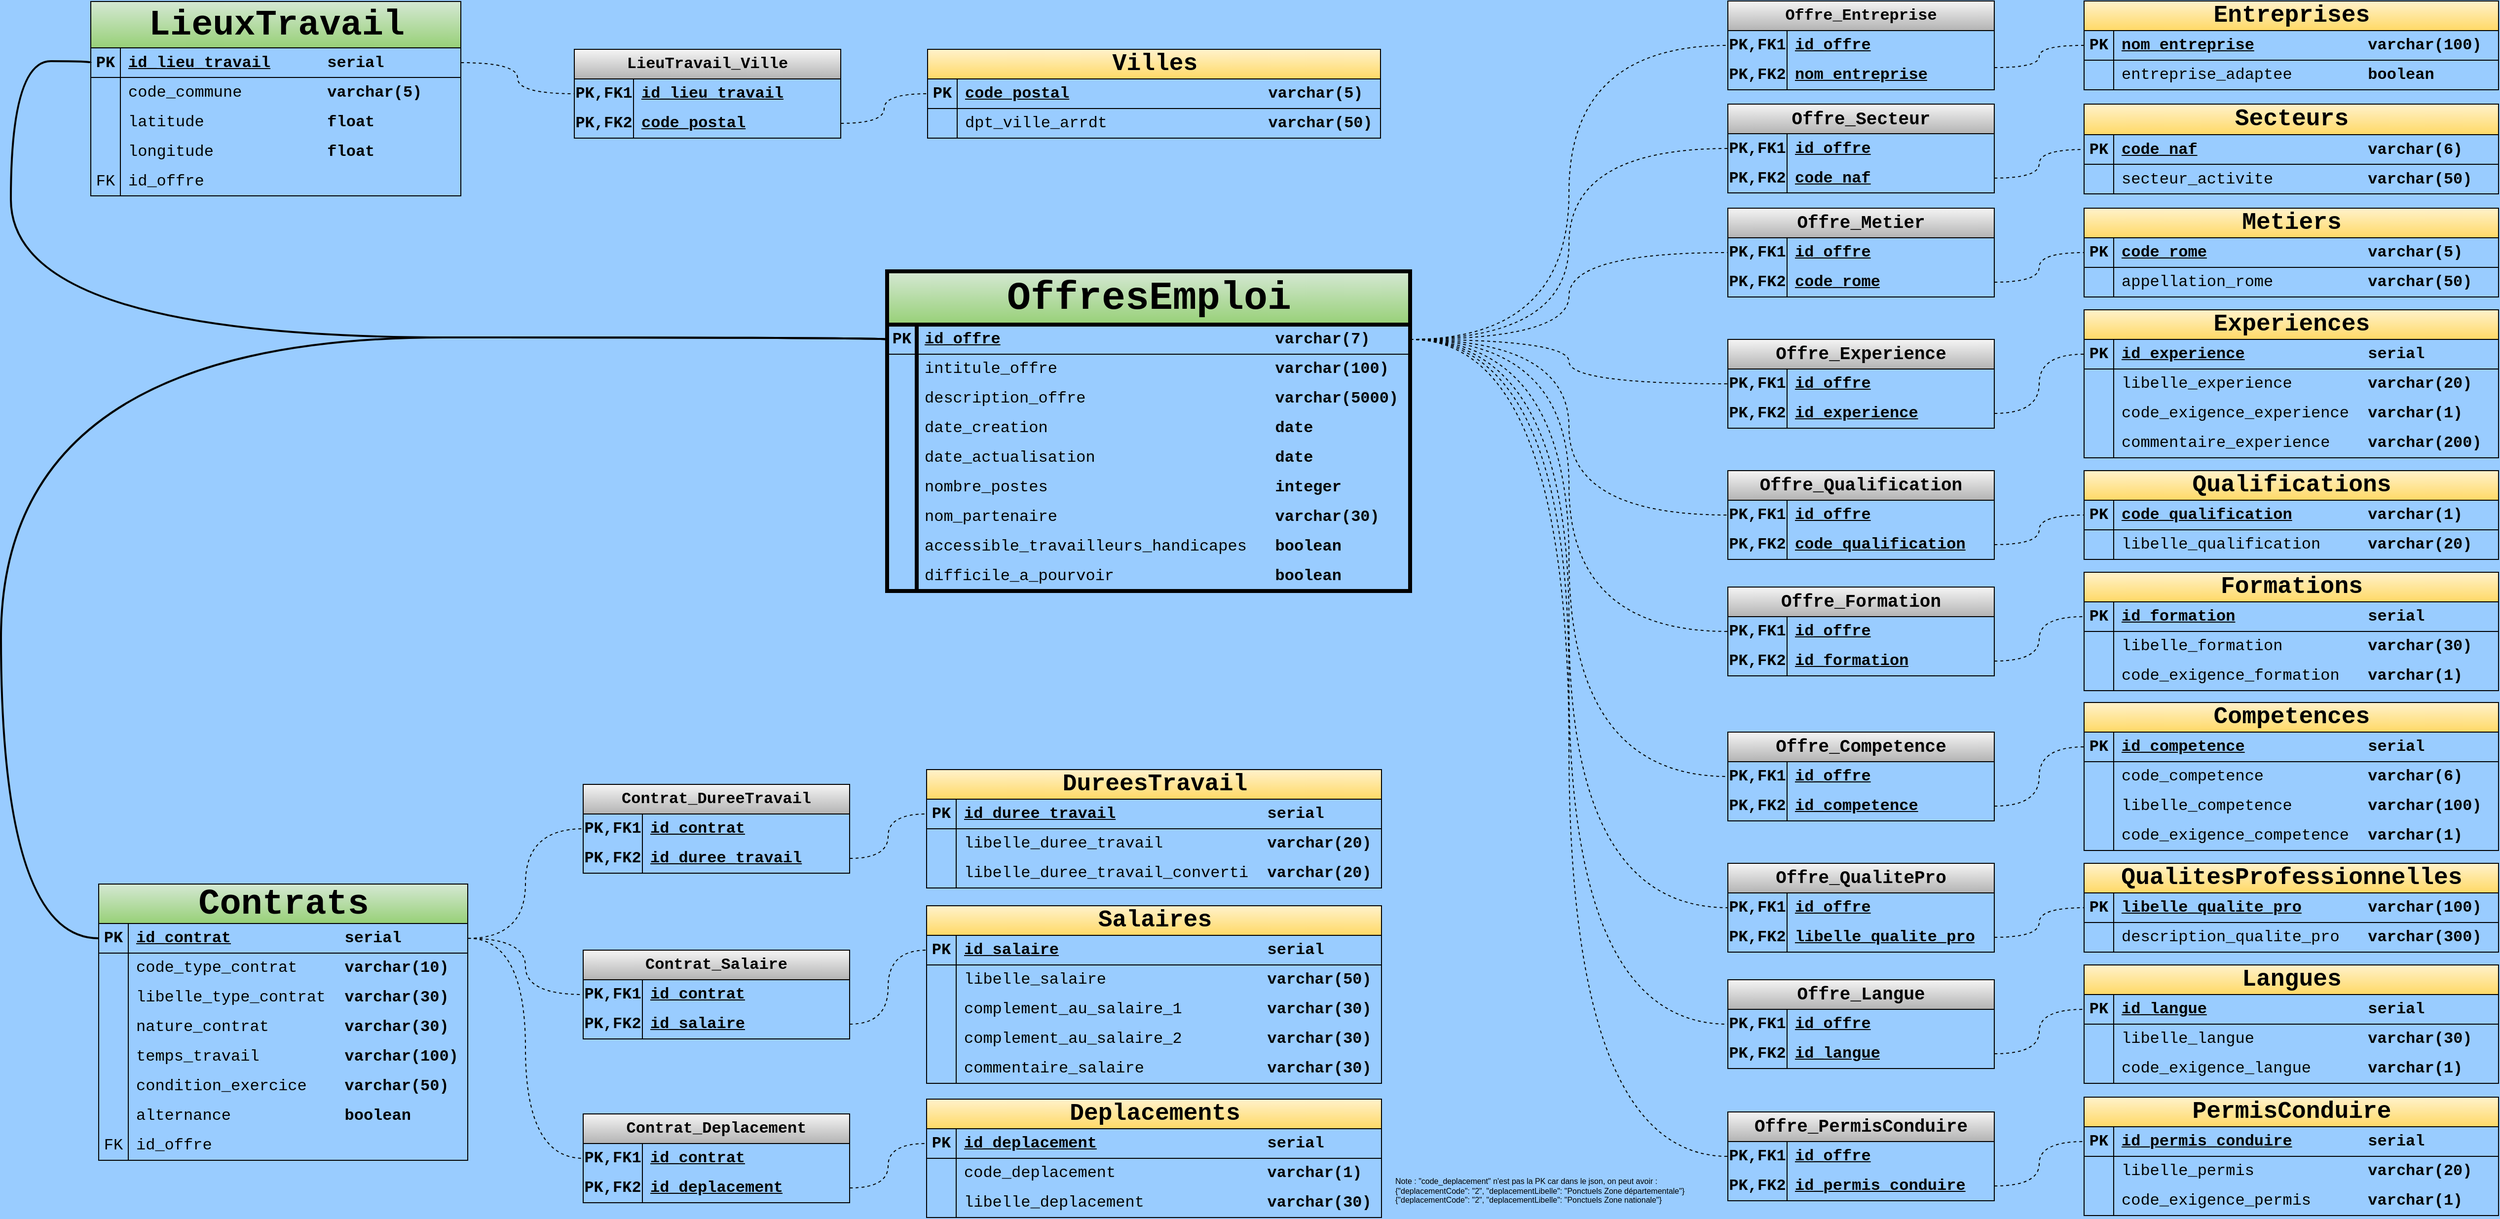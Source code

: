<mxfile version="26.0.6">
  <diagram name="Page-1" id="PEG4fmZPOcqcN3tmb9fP">
    <mxGraphModel dx="6111" dy="588" grid="0" gridSize="10" guides="1" tooltips="1" connect="1" arrows="1" fold="1" page="1" pageScale="1" pageWidth="4681" pageHeight="3300" background="#99CCFF" math="0" shadow="0">
      <root>
        <mxCell id="0" />
        <mxCell id="1" parent="0" />
        <mxCell id="-QC0LfeOqHy5VNt_hiCN-1" value="&lt;font style=&quot;font-size: 40px;&quot;&gt;OffresEmploi&lt;/font&gt;" style="shape=table;startSize=54;container=1;collapsible=1;childLayout=tableLayout;fixedRows=1;rowLines=0;fontStyle=1;align=center;resizeLast=1;html=1;fillColor=#d5e8d4;strokeColor=#000000;rounded=0;swimlaneLine=1;shadow=0;fontFamily=Courier New;fontSize=16;textShadow=0;labelBorderColor=none;labelBackgroundColor=none;perimeterSpacing=0;swimlaneFillColor=none;gradientColor=#97d077;strokeWidth=4;" parent="1" vertex="1">
          <mxGeometry x="-2183" y="1120" width="530" height="324" as="geometry" />
        </mxCell>
        <mxCell id="-QC0LfeOqHy5VNt_hiCN-2" value="" style="shape=tableRow;horizontal=0;startSize=0;swimlaneHead=0;swimlaneBody=0;fillColor=none;collapsible=0;dropTarget=0;points=[[0,0.5],[1,0.5]];portConstraint=eastwest;top=0;left=0;right=0;bottom=1;rounded=0;fontFamily=Courier New;fontSize=16;perimeterSpacing=0;shadow=0;swimlaneFillColor=none;strokeColor=#000000;" parent="-QC0LfeOqHy5VNt_hiCN-1" vertex="1">
          <mxGeometry y="54" width="530" height="30" as="geometry" />
        </mxCell>
        <mxCell id="-QC0LfeOqHy5VNt_hiCN-3" value="PK" style="shape=partialRectangle;connectable=0;fillColor=none;top=0;left=0;bottom=0;right=0;fontStyle=1;overflow=hidden;whiteSpace=wrap;html=1;rounded=0;fontFamily=Courier New;fontSize=16;perimeterSpacing=0;shadow=0;swimlaneFillColor=none;strokeColor=#000000;" parent="-QC0LfeOqHy5VNt_hiCN-2" vertex="1">
          <mxGeometry width="30" height="30" as="geometry">
            <mxRectangle width="30" height="30" as="alternateBounds" />
          </mxGeometry>
        </mxCell>
        <mxCell id="-QC0LfeOqHy5VNt_hiCN-4" value="&lt;u&gt;id_&lt;/u&gt;&lt;u style=&quot;background-color: transparent; color: light-dark(rgb(0, 0, 0), rgb(255, 255, 255));&quot;&gt;offre&lt;/u&gt;&lt;span style=&quot;background-color: transparent; color: light-dark(rgb(0, 0, 0), rgb(255, 255, 255));&quot;&gt;&amp;nbsp; &amp;nbsp; &amp;nbsp; &amp;nbsp; &amp;nbsp; &amp;nbsp; &amp;nbsp; &amp;nbsp; &amp;nbsp; &amp;nbsp; &amp;nbsp; &amp;nbsp; &amp;nbsp; &amp;nbsp; &amp;nbsp;varchar(7)&lt;/span&gt;" style="shape=partialRectangle;connectable=0;fillColor=none;top=0;left=0;bottom=0;right=0;align=left;spacingLeft=6;fontStyle=1;overflow=hidden;whiteSpace=wrap;html=1;rounded=0;fontFamily=Courier New;fontSize=16;perimeterSpacing=0;shadow=0;swimlaneFillColor=none;strokeColor=#000000;" parent="-QC0LfeOqHy5VNt_hiCN-2" vertex="1">
          <mxGeometry x="30" width="500" height="30" as="geometry">
            <mxRectangle width="500" height="30" as="alternateBounds" />
          </mxGeometry>
        </mxCell>
        <mxCell id="-QC0LfeOqHy5VNt_hiCN-5" value="" style="shape=tableRow;horizontal=0;startSize=0;swimlaneHead=0;swimlaneBody=0;fillColor=none;collapsible=0;dropTarget=0;points=[[0,0.5],[1,0.5]];portConstraint=eastwest;top=0;left=0;right=0;bottom=0;rounded=0;fontFamily=Courier New;fontSize=16;perimeterSpacing=0;shadow=0;swimlaneFillColor=none;strokeColor=#000000;" parent="-QC0LfeOqHy5VNt_hiCN-1" vertex="1">
          <mxGeometry y="84" width="530" height="30" as="geometry" />
        </mxCell>
        <mxCell id="-QC0LfeOqHy5VNt_hiCN-6" value="" style="shape=partialRectangle;connectable=0;fillColor=none;top=0;left=0;bottom=0;right=0;editable=1;overflow=hidden;whiteSpace=wrap;html=1;rounded=0;fontFamily=Courier New;fontSize=16;perimeterSpacing=0;shadow=0;swimlaneFillColor=none;strokeColor=#000000;" parent="-QC0LfeOqHy5VNt_hiCN-5" vertex="1">
          <mxGeometry width="30" height="30" as="geometry">
            <mxRectangle width="30" height="30" as="alternateBounds" />
          </mxGeometry>
        </mxCell>
        <mxCell id="-QC0LfeOqHy5VNt_hiCN-7" value="intitule_offre&amp;nbsp; &lt;span style=&quot;font-weight: 700;&quot;&gt;&amp;nbsp; &amp;nbsp; &amp;nbsp; &amp;nbsp; &amp;nbsp; &amp;nbsp; &amp;nbsp; &amp;nbsp; &amp;nbsp; &amp;nbsp; &amp;nbsp;varchar(100)&lt;/span&gt;" style="shape=partialRectangle;connectable=0;fillColor=none;top=0;left=0;bottom=0;right=0;align=left;spacingLeft=6;overflow=hidden;whiteSpace=wrap;html=1;rounded=0;fontFamily=Courier New;fontSize=16;perimeterSpacing=0;shadow=0;swimlaneFillColor=none;strokeColor=#000000;" parent="-QC0LfeOqHy5VNt_hiCN-5" vertex="1">
          <mxGeometry x="30" width="500" height="30" as="geometry">
            <mxRectangle width="500" height="30" as="alternateBounds" />
          </mxGeometry>
        </mxCell>
        <mxCell id="-QC0LfeOqHy5VNt_hiCN-8" value="" style="shape=tableRow;horizontal=0;startSize=0;swimlaneHead=0;swimlaneBody=0;fillColor=none;collapsible=0;dropTarget=0;points=[[0,0.5],[1,0.5]];portConstraint=eastwest;top=0;left=0;right=0;bottom=0;rounded=0;fontFamily=Courier New;fontSize=16;perimeterSpacing=0;shadow=0;swimlaneFillColor=none;strokeColor=#000000;" parent="-QC0LfeOqHy5VNt_hiCN-1" vertex="1">
          <mxGeometry y="114" width="530" height="30" as="geometry" />
        </mxCell>
        <mxCell id="-QC0LfeOqHy5VNt_hiCN-9" value="" style="shape=partialRectangle;connectable=0;fillColor=none;top=0;left=0;bottom=0;right=0;editable=1;overflow=hidden;whiteSpace=wrap;html=1;rounded=0;fontFamily=Courier New;fontSize=16;perimeterSpacing=0;shadow=0;swimlaneFillColor=none;strokeColor=#000000;" parent="-QC0LfeOqHy5VNt_hiCN-8" vertex="1">
          <mxGeometry width="30" height="30" as="geometry">
            <mxRectangle width="30" height="30" as="alternateBounds" />
          </mxGeometry>
        </mxCell>
        <mxCell id="-QC0LfeOqHy5VNt_hiCN-10" value="description_offre&amp;nbsp; &amp;nbsp; &amp;nbsp; &amp;nbsp; &amp;nbsp; &amp;nbsp; &amp;nbsp; &amp;nbsp; &amp;nbsp; &amp;nbsp;&amp;nbsp;&lt;span style=&quot;font-weight: 700;&quot;&gt;varchar(5000)&lt;/span&gt;" style="shape=partialRectangle;connectable=0;fillColor=none;top=0;left=0;bottom=0;right=0;align=left;spacingLeft=6;overflow=hidden;whiteSpace=wrap;html=1;rounded=0;fontFamily=Courier New;fontSize=16;perimeterSpacing=0;shadow=0;swimlaneFillColor=none;strokeColor=#000000;" parent="-QC0LfeOqHy5VNt_hiCN-8" vertex="1">
          <mxGeometry x="30" width="500" height="30" as="geometry">
            <mxRectangle width="500" height="30" as="alternateBounds" />
          </mxGeometry>
        </mxCell>
        <mxCell id="C7LOxqXwbHzqQDy3l2-N-214" value="" style="shape=tableRow;horizontal=0;startSize=0;swimlaneHead=0;swimlaneBody=0;fillColor=none;collapsible=0;dropTarget=0;points=[[0,0.5],[1,0.5]];portConstraint=eastwest;top=0;left=0;right=0;bottom=0;rounded=0;fontFamily=Courier New;fontSize=16;perimeterSpacing=0;shadow=0;swimlaneFillColor=none;strokeColor=#000000;" vertex="1" parent="-QC0LfeOqHy5VNt_hiCN-1">
          <mxGeometry y="144" width="530" height="30" as="geometry" />
        </mxCell>
        <mxCell id="C7LOxqXwbHzqQDy3l2-N-215" value="" style="shape=partialRectangle;connectable=0;fillColor=none;top=0;left=0;bottom=0;right=0;editable=1;overflow=hidden;whiteSpace=wrap;html=1;rounded=0;fontFamily=Courier New;fontSize=16;perimeterSpacing=0;shadow=0;swimlaneFillColor=none;strokeColor=#000000;" vertex="1" parent="C7LOxqXwbHzqQDy3l2-N-214">
          <mxGeometry width="30" height="30" as="geometry">
            <mxRectangle width="30" height="30" as="alternateBounds" />
          </mxGeometry>
        </mxCell>
        <mxCell id="C7LOxqXwbHzqQDy3l2-N-216" value="date_creation&amp;nbsp; &amp;nbsp; &amp;nbsp; &amp;nbsp; &amp;nbsp; &amp;nbsp; &amp;nbsp; &amp;nbsp; &amp;nbsp; &amp;nbsp; &amp;nbsp; &amp;nbsp;&amp;nbsp;&lt;span style=&quot;font-weight: 700;&quot;&gt;date&lt;/span&gt;" style="shape=partialRectangle;connectable=0;fillColor=none;top=0;left=0;bottom=0;right=0;align=left;spacingLeft=6;overflow=hidden;whiteSpace=wrap;html=1;rounded=0;fontFamily=Courier New;fontSize=16;perimeterSpacing=0;shadow=0;swimlaneFillColor=none;strokeColor=#000000;" vertex="1" parent="C7LOxqXwbHzqQDy3l2-N-214">
          <mxGeometry x="30" width="500" height="30" as="geometry">
            <mxRectangle width="500" height="30" as="alternateBounds" />
          </mxGeometry>
        </mxCell>
        <mxCell id="C7LOxqXwbHzqQDy3l2-N-217" value="" style="shape=tableRow;horizontal=0;startSize=0;swimlaneHead=0;swimlaneBody=0;fillColor=none;collapsible=0;dropTarget=0;points=[[0,0.5],[1,0.5]];portConstraint=eastwest;top=0;left=0;right=0;bottom=0;rounded=0;fontFamily=Courier New;fontSize=16;perimeterSpacing=0;shadow=0;swimlaneFillColor=none;strokeColor=#000000;" vertex="1" parent="-QC0LfeOqHy5VNt_hiCN-1">
          <mxGeometry y="174" width="530" height="30" as="geometry" />
        </mxCell>
        <mxCell id="C7LOxqXwbHzqQDy3l2-N-218" value="" style="shape=partialRectangle;connectable=0;fillColor=none;top=0;left=0;bottom=0;right=0;editable=1;overflow=hidden;whiteSpace=wrap;html=1;rounded=0;fontFamily=Courier New;fontSize=16;perimeterSpacing=0;shadow=0;swimlaneFillColor=none;strokeColor=#000000;" vertex="1" parent="C7LOxqXwbHzqQDy3l2-N-217">
          <mxGeometry width="30" height="30" as="geometry">
            <mxRectangle width="30" height="30" as="alternateBounds" />
          </mxGeometry>
        </mxCell>
        <mxCell id="C7LOxqXwbHzqQDy3l2-N-219" value="date_actualisation&amp;nbsp; &amp;nbsp; &amp;nbsp; &amp;nbsp; &amp;nbsp; &amp;nbsp; &amp;nbsp; &amp;nbsp; &amp;nbsp; &amp;nbsp;&lt;span style=&quot;font-weight: 700;&quot;&gt;date&lt;/span&gt;" style="shape=partialRectangle;connectable=0;fillColor=none;top=0;left=0;bottom=0;right=0;align=left;spacingLeft=6;overflow=hidden;whiteSpace=wrap;html=1;rounded=0;fontFamily=Courier New;fontSize=16;perimeterSpacing=0;shadow=0;swimlaneFillColor=none;strokeColor=#000000;" vertex="1" parent="C7LOxqXwbHzqQDy3l2-N-217">
          <mxGeometry x="30" width="500" height="30" as="geometry">
            <mxRectangle width="500" height="30" as="alternateBounds" />
          </mxGeometry>
        </mxCell>
        <mxCell id="-QC0LfeOqHy5VNt_hiCN-11" value="" style="shape=tableRow;horizontal=0;startSize=0;swimlaneHead=0;swimlaneBody=0;fillColor=none;collapsible=0;dropTarget=0;points=[[0,0.5],[1,0.5]];portConstraint=eastwest;top=0;left=0;right=0;bottom=0;rounded=0;fontFamily=Courier New;fontSize=16;perimeterSpacing=0;shadow=0;swimlaneFillColor=none;strokeColor=#000000;" parent="-QC0LfeOqHy5VNt_hiCN-1" vertex="1">
          <mxGeometry y="204" width="530" height="30" as="geometry" />
        </mxCell>
        <mxCell id="-QC0LfeOqHy5VNt_hiCN-12" value="" style="shape=partialRectangle;connectable=0;fillColor=none;top=0;left=0;bottom=0;right=0;editable=1;overflow=hidden;whiteSpace=wrap;html=1;rounded=0;fontFamily=Courier New;fontSize=16;perimeterSpacing=0;shadow=0;swimlaneFillColor=none;strokeColor=#000000;" parent="-QC0LfeOqHy5VNt_hiCN-11" vertex="1">
          <mxGeometry width="30" height="30" as="geometry">
            <mxRectangle width="30" height="30" as="alternateBounds" />
          </mxGeometry>
        </mxCell>
        <mxCell id="-QC0LfeOqHy5VNt_hiCN-13" value="nombre_postes&amp;nbsp; &amp;nbsp; &amp;nbsp; &amp;nbsp; &amp;nbsp; &amp;nbsp; &amp;nbsp; &amp;nbsp; &amp;nbsp; &amp;nbsp; &amp;nbsp; &amp;nbsp;&amp;nbsp;&lt;span style=&quot;font-weight: 700;&quot;&gt;integer&lt;/span&gt;" style="shape=partialRectangle;connectable=0;fillColor=none;top=0;left=0;bottom=0;right=0;align=left;spacingLeft=6;overflow=hidden;whiteSpace=wrap;html=1;rounded=0;fontFamily=Courier New;fontSize=16;perimeterSpacing=0;shadow=0;swimlaneFillColor=none;strokeColor=#000000;" parent="-QC0LfeOqHy5VNt_hiCN-11" vertex="1">
          <mxGeometry x="30" width="500" height="30" as="geometry">
            <mxRectangle width="500" height="30" as="alternateBounds" />
          </mxGeometry>
        </mxCell>
        <mxCell id="-QC0LfeOqHy5VNt_hiCN-29" value="" style="shape=tableRow;horizontal=0;startSize=0;swimlaneHead=0;swimlaneBody=0;fillColor=none;collapsible=0;dropTarget=0;points=[[0,0.5],[1,0.5]];portConstraint=eastwest;top=0;left=0;right=0;bottom=0;rounded=0;fontFamily=Courier New;fontSize=16;perimeterSpacing=0;shadow=0;swimlaneFillColor=none;strokeColor=#000000;" parent="-QC0LfeOqHy5VNt_hiCN-1" vertex="1">
          <mxGeometry y="234" width="530" height="30" as="geometry" />
        </mxCell>
        <mxCell id="-QC0LfeOqHy5VNt_hiCN-30" value="" style="shape=partialRectangle;connectable=0;fillColor=none;top=0;left=0;bottom=0;right=0;editable=1;overflow=hidden;whiteSpace=wrap;html=1;rounded=0;fontFamily=Courier New;fontSize=16;perimeterSpacing=0;shadow=0;swimlaneFillColor=none;strokeColor=#000000;" parent="-QC0LfeOqHy5VNt_hiCN-29" vertex="1">
          <mxGeometry width="30" height="30" as="geometry">
            <mxRectangle width="30" height="30" as="alternateBounds" />
          </mxGeometry>
        </mxCell>
        <mxCell id="-QC0LfeOqHy5VNt_hiCN-31" value="nom_partenaire&amp;nbsp; &amp;nbsp; &amp;nbsp; &amp;nbsp; &amp;nbsp; &amp;nbsp; &amp;nbsp; &amp;nbsp; &amp;nbsp; &amp;nbsp; &amp;nbsp; &amp;nbsp;&lt;b&gt;varchar(30)&lt;/b&gt;" style="shape=partialRectangle;connectable=0;fillColor=none;top=0;left=0;bottom=0;right=0;align=left;spacingLeft=6;overflow=hidden;whiteSpace=wrap;html=1;rounded=0;fontFamily=Courier New;fontSize=16;perimeterSpacing=0;shadow=0;swimlaneFillColor=none;strokeColor=#000000;" parent="-QC0LfeOqHy5VNt_hiCN-29" vertex="1">
          <mxGeometry x="30" width="500" height="30" as="geometry">
            <mxRectangle width="500" height="30" as="alternateBounds" />
          </mxGeometry>
        </mxCell>
        <mxCell id="-QC0LfeOqHy5VNt_hiCN-14" value="" style="shape=tableRow;horizontal=0;startSize=0;swimlaneHead=0;swimlaneBody=0;fillColor=none;collapsible=0;dropTarget=0;points=[[0,0.5],[1,0.5]];portConstraint=eastwest;top=0;left=0;right=0;bottom=0;rounded=0;fontFamily=Courier New;fontSize=16;perimeterSpacing=0;shadow=0;swimlaneFillColor=none;strokeColor=#000000;" parent="-QC0LfeOqHy5VNt_hiCN-1" vertex="1">
          <mxGeometry y="264" width="530" height="30" as="geometry" />
        </mxCell>
        <mxCell id="-QC0LfeOqHy5VNt_hiCN-15" value="" style="shape=partialRectangle;connectable=0;fillColor=none;top=0;left=0;bottom=0;right=0;editable=1;overflow=hidden;whiteSpace=wrap;html=1;rounded=0;fontFamily=Courier New;fontSize=16;perimeterSpacing=0;shadow=0;swimlaneFillColor=none;strokeColor=#000000;" parent="-QC0LfeOqHy5VNt_hiCN-14" vertex="1">
          <mxGeometry width="30" height="30" as="geometry">
            <mxRectangle width="30" height="30" as="alternateBounds" />
          </mxGeometry>
        </mxCell>
        <mxCell id="-QC0LfeOqHy5VNt_hiCN-16" value="accessible_travailleurs_handicapes&amp;nbsp; &amp;nbsp;&lt;span style=&quot;font-weight: 700;&quot;&gt;boolean&lt;/span&gt;" style="shape=partialRectangle;connectable=0;fillColor=none;top=0;left=0;bottom=0;right=0;align=left;spacingLeft=6;overflow=hidden;whiteSpace=wrap;html=1;rounded=0;fontFamily=Courier New;fontSize=16;perimeterSpacing=0;shadow=0;swimlaneFillColor=none;strokeColor=#000000;" parent="-QC0LfeOqHy5VNt_hiCN-14" vertex="1">
          <mxGeometry x="30" width="500" height="30" as="geometry">
            <mxRectangle width="500" height="30" as="alternateBounds" />
          </mxGeometry>
        </mxCell>
        <mxCell id="-QC0LfeOqHy5VNt_hiCN-32" value="" style="shape=tableRow;horizontal=0;startSize=0;swimlaneHead=0;swimlaneBody=0;fillColor=none;collapsible=0;dropTarget=0;points=[[0,0.5],[1,0.5]];portConstraint=eastwest;top=0;left=0;right=0;bottom=0;rounded=0;fontFamily=Courier New;fontSize=16;perimeterSpacing=0;shadow=0;swimlaneFillColor=none;strokeColor=#000000;" parent="-QC0LfeOqHy5VNt_hiCN-1" vertex="1">
          <mxGeometry y="294" width="530" height="30" as="geometry" />
        </mxCell>
        <mxCell id="-QC0LfeOqHy5VNt_hiCN-33" value="" style="shape=partialRectangle;connectable=0;fillColor=none;top=0;left=0;bottom=0;right=0;editable=1;overflow=hidden;whiteSpace=wrap;html=1;rounded=0;fontFamily=Courier New;fontSize=16;perimeterSpacing=0;shadow=0;swimlaneFillColor=none;strokeColor=#000000;" parent="-QC0LfeOqHy5VNt_hiCN-32" vertex="1">
          <mxGeometry width="30" height="30" as="geometry">
            <mxRectangle width="30" height="30" as="alternateBounds" />
          </mxGeometry>
        </mxCell>
        <mxCell id="-QC0LfeOqHy5VNt_hiCN-34" value="difficile_a_pourvoir&amp;nbsp; &amp;nbsp; &amp;nbsp; &amp;nbsp; &amp;nbsp; &amp;nbsp; &amp;nbsp; &amp;nbsp; &amp;nbsp;&lt;b&gt;boolean&lt;/b&gt;" style="shape=partialRectangle;connectable=0;fillColor=none;top=0;left=0;bottom=0;right=0;align=left;spacingLeft=6;overflow=hidden;whiteSpace=wrap;html=1;rounded=0;fontFamily=Courier New;fontSize=16;perimeterSpacing=0;shadow=0;swimlaneFillColor=none;strokeColor=#000000;" parent="-QC0LfeOqHy5VNt_hiCN-32" vertex="1">
          <mxGeometry x="30" width="500" height="30" as="geometry">
            <mxRectangle width="500" height="30" as="alternateBounds" />
          </mxGeometry>
        </mxCell>
        <mxCell id="-QC0LfeOqHy5VNt_hiCN-35" value="&lt;font style=&quot;font-size: 18px;&quot;&gt;Offre_Metier&lt;/font&gt;" style="shape=table;startSize=30;container=1;collapsible=1;childLayout=tableLayout;fixedRows=1;rowLines=0;fontStyle=1;align=center;resizeLast=1;html=1;whiteSpace=wrap;fillColor=#f5f5f5;strokeColor=#000000;fontFamily=Courier New;fontSize=16;gradientColor=#b3b3b3;" parent="1" vertex="1">
          <mxGeometry x="-1331" y="1056" width="270" height="90" as="geometry" />
        </mxCell>
        <mxCell id="-QC0LfeOqHy5VNt_hiCN-36" value="" style="shape=tableRow;horizontal=0;startSize=0;swimlaneHead=0;swimlaneBody=0;fillColor=none;collapsible=0;dropTarget=0;points=[[0,0.5],[1,0.5]];portConstraint=eastwest;top=0;left=0;right=0;bottom=0;html=1;fontFamily=Courier New;fontSize=16;strokeColor=#000000;" parent="-QC0LfeOqHy5VNt_hiCN-35" vertex="1">
          <mxGeometry y="30" width="270" height="30" as="geometry" />
        </mxCell>
        <mxCell id="-QC0LfeOqHy5VNt_hiCN-37" value="PK,FK1" style="shape=partialRectangle;connectable=0;fillColor=none;top=0;left=0;bottom=0;right=0;fontStyle=1;overflow=hidden;html=1;whiteSpace=wrap;fontFamily=Courier New;fontSize=16;strokeColor=#000000;" parent="-QC0LfeOqHy5VNt_hiCN-36" vertex="1">
          <mxGeometry width="60" height="30" as="geometry">
            <mxRectangle width="60" height="30" as="alternateBounds" />
          </mxGeometry>
        </mxCell>
        <mxCell id="-QC0LfeOqHy5VNt_hiCN-38" value="id_offre" style="shape=partialRectangle;connectable=0;fillColor=none;top=0;left=0;bottom=0;right=0;align=left;spacingLeft=6;fontStyle=5;overflow=hidden;html=1;whiteSpace=wrap;fontFamily=Courier New;fontSize=16;strokeColor=#000000;" parent="-QC0LfeOqHy5VNt_hiCN-36" vertex="1">
          <mxGeometry x="60" width="210" height="30" as="geometry">
            <mxRectangle width="210" height="30" as="alternateBounds" />
          </mxGeometry>
        </mxCell>
        <mxCell id="-QC0LfeOqHy5VNt_hiCN-39" value="" style="shape=tableRow;horizontal=0;startSize=0;swimlaneHead=0;swimlaneBody=0;fillColor=none;collapsible=0;dropTarget=0;points=[[0,0.5],[1,0.5]];portConstraint=eastwest;top=0;left=0;right=0;bottom=1;html=1;fontFamily=Courier New;fontSize=16;strokeColor=#000000;" parent="-QC0LfeOqHy5VNt_hiCN-35" vertex="1">
          <mxGeometry y="60" width="270" height="30" as="geometry" />
        </mxCell>
        <mxCell id="-QC0LfeOqHy5VNt_hiCN-40" value="PK,FK2" style="shape=partialRectangle;connectable=0;fillColor=none;top=0;left=0;bottom=0;right=0;fontStyle=1;overflow=hidden;html=1;whiteSpace=wrap;fontFamily=Courier New;fontSize=16;strokeColor=#000000;" parent="-QC0LfeOqHy5VNt_hiCN-39" vertex="1">
          <mxGeometry width="60" height="30" as="geometry">
            <mxRectangle width="60" height="30" as="alternateBounds" />
          </mxGeometry>
        </mxCell>
        <mxCell id="-QC0LfeOqHy5VNt_hiCN-41" value="code_rome" style="shape=partialRectangle;connectable=0;fillColor=none;top=0;left=0;bottom=0;right=0;align=left;spacingLeft=6;fontStyle=5;overflow=hidden;html=1;whiteSpace=wrap;fontFamily=Courier New;fontSize=16;strokeColor=#000000;" parent="-QC0LfeOqHy5VNt_hiCN-39" vertex="1">
          <mxGeometry x="60" width="210" height="30" as="geometry">
            <mxRectangle width="210" height="30" as="alternateBounds" />
          </mxGeometry>
        </mxCell>
        <mxCell id="C7LOxqXwbHzqQDy3l2-N-42" value="&lt;font style=&quot;font-size: 24px;&quot;&gt;Metiers&lt;/font&gt;" style="shape=table;startSize=30;container=1;collapsible=1;childLayout=tableLayout;fixedRows=1;rowLines=0;fontStyle=1;align=center;resizeLast=1;html=1;fillColor=#fff2cc;strokeColor=#000000;rounded=0;fontFamily=Courier New;fontSize=16;gradientColor=#ffd966;" vertex="1" parent="1">
          <mxGeometry x="-970" y="1056" width="420" height="90" as="geometry" />
        </mxCell>
        <mxCell id="C7LOxqXwbHzqQDy3l2-N-43" value="" style="shape=tableRow;horizontal=0;startSize=0;swimlaneHead=0;swimlaneBody=0;fillColor=none;collapsible=0;dropTarget=0;points=[[0,0.5],[1,0.5]];portConstraint=eastwest;top=0;left=0;right=0;bottom=1;rounded=0;fontFamily=Courier New;fontSize=16;strokeColor=#000000;" vertex="1" parent="C7LOxqXwbHzqQDy3l2-N-42">
          <mxGeometry y="30" width="420" height="30" as="geometry" />
        </mxCell>
        <mxCell id="C7LOxqXwbHzqQDy3l2-N-44" value="PK" style="shape=partialRectangle;connectable=0;fillColor=none;top=0;left=0;bottom=0;right=0;fontStyle=1;overflow=hidden;whiteSpace=wrap;html=1;rounded=0;fontFamily=Courier New;fontSize=16;strokeColor=#000000;" vertex="1" parent="C7LOxqXwbHzqQDy3l2-N-43">
          <mxGeometry width="30" height="30" as="geometry">
            <mxRectangle width="30" height="30" as="alternateBounds" />
          </mxGeometry>
        </mxCell>
        <mxCell id="C7LOxqXwbHzqQDy3l2-N-45" value="&lt;u&gt;code_rome&lt;/u&gt;&amp;nbsp; &amp;nbsp; &amp;nbsp; &amp;nbsp; &amp;nbsp; &amp;nbsp; &amp;nbsp; &amp;nbsp; &amp;nbsp;varchar(5)" style="shape=partialRectangle;connectable=0;fillColor=none;top=0;left=0;bottom=0;right=0;align=left;spacingLeft=6;fontStyle=1;overflow=hidden;whiteSpace=wrap;html=1;rounded=0;fontFamily=Courier New;fontSize=16;strokeColor=#000000;" vertex="1" parent="C7LOxqXwbHzqQDy3l2-N-43">
          <mxGeometry x="30" width="390" height="30" as="geometry">
            <mxRectangle width="390" height="30" as="alternateBounds" />
          </mxGeometry>
        </mxCell>
        <mxCell id="C7LOxqXwbHzqQDy3l2-N-49" value="" style="shape=tableRow;horizontal=0;startSize=0;swimlaneHead=0;swimlaneBody=0;fillColor=none;collapsible=0;dropTarget=0;points=[[0,0.5],[1,0.5]];portConstraint=eastwest;top=0;left=0;right=0;bottom=0;rounded=0;fontFamily=Courier New;fontSize=16;strokeColor=#000000;" vertex="1" parent="C7LOxqXwbHzqQDy3l2-N-42">
          <mxGeometry y="60" width="420" height="30" as="geometry" />
        </mxCell>
        <mxCell id="C7LOxqXwbHzqQDy3l2-N-50" value="" style="shape=partialRectangle;connectable=0;fillColor=none;top=0;left=0;bottom=0;right=0;editable=1;overflow=hidden;whiteSpace=wrap;html=1;rounded=0;fontFamily=Courier New;fontSize=16;strokeColor=#000000;" vertex="1" parent="C7LOxqXwbHzqQDy3l2-N-49">
          <mxGeometry width="30" height="30" as="geometry">
            <mxRectangle width="30" height="30" as="alternateBounds" />
          </mxGeometry>
        </mxCell>
        <mxCell id="C7LOxqXwbHzqQDy3l2-N-51" value="appellation_rome&amp;nbsp; &amp;nbsp; &amp;nbsp; &amp;nbsp; &amp;nbsp;&amp;nbsp;&lt;b&gt;varchar(50)&lt;/b&gt;" style="shape=partialRectangle;connectable=0;fillColor=none;top=0;left=0;bottom=0;right=0;align=left;spacingLeft=6;overflow=hidden;whiteSpace=wrap;html=1;rounded=0;fontFamily=Courier New;fontSize=16;strokeColor=#000000;" vertex="1" parent="C7LOxqXwbHzqQDy3l2-N-49">
          <mxGeometry x="30" width="390" height="30" as="geometry">
            <mxRectangle width="390" height="30" as="alternateBounds" />
          </mxGeometry>
        </mxCell>
        <mxCell id="C7LOxqXwbHzqQDy3l2-N-77" value="&lt;font style=&quot;font-size: 36px;&quot;&gt;Contrats&lt;/font&gt;" style="shape=table;startSize=40;container=1;collapsible=1;childLayout=tableLayout;fixedRows=1;rowLines=0;fontStyle=1;align=center;resizeLast=1;html=1;fillColor=#d5e8d4;strokeColor=#000000;rounded=0;fontFamily=Courier New;fontSize=16;gradientColor=#97d077;" vertex="1" parent="1">
          <mxGeometry x="-2982" y="1741" width="374" height="280" as="geometry" />
        </mxCell>
        <mxCell id="C7LOxqXwbHzqQDy3l2-N-78" value="" style="shape=tableRow;horizontal=0;startSize=0;swimlaneHead=0;swimlaneBody=0;fillColor=none;collapsible=0;dropTarget=0;points=[[0,0.5],[1,0.5]];portConstraint=eastwest;top=0;left=0;right=0;bottom=1;rounded=0;fontFamily=Courier New;fontSize=16;fontStyle=4;strokeColor=#000000;" vertex="1" parent="C7LOxqXwbHzqQDy3l2-N-77">
          <mxGeometry y="40" width="374" height="30" as="geometry" />
        </mxCell>
        <mxCell id="C7LOxqXwbHzqQDy3l2-N-79" value="PK" style="shape=partialRectangle;connectable=0;fillColor=none;top=0;left=0;bottom=0;right=0;fontStyle=1;overflow=hidden;whiteSpace=wrap;html=1;rounded=0;fontFamily=Courier New;fontSize=16;strokeColor=#000000;" vertex="1" parent="C7LOxqXwbHzqQDy3l2-N-78">
          <mxGeometry width="30" height="30" as="geometry">
            <mxRectangle width="30" height="30" as="alternateBounds" />
          </mxGeometry>
        </mxCell>
        <mxCell id="C7LOxqXwbHzqQDy3l2-N-80" value="&lt;u&gt;id_contrat&lt;/u&gt;&amp;nbsp; &amp;nbsp; &amp;nbsp; &amp;nbsp; &amp;nbsp; &amp;nbsp; serial" style="shape=partialRectangle;connectable=0;fillColor=none;top=0;left=0;bottom=0;right=0;align=left;spacingLeft=6;fontStyle=1;overflow=hidden;whiteSpace=wrap;html=1;rounded=0;fontFamily=Courier New;fontSize=16;strokeColor=#000000;" vertex="1" parent="C7LOxqXwbHzqQDy3l2-N-78">
          <mxGeometry x="30" width="344" height="30" as="geometry">
            <mxRectangle width="344" height="30" as="alternateBounds" />
          </mxGeometry>
        </mxCell>
        <mxCell id="C7LOxqXwbHzqQDy3l2-N-199" value="" style="shape=tableRow;horizontal=0;startSize=0;swimlaneHead=0;swimlaneBody=0;fillColor=none;collapsible=0;dropTarget=0;points=[[0,0.5],[1,0.5]];portConstraint=eastwest;top=0;left=0;right=0;bottom=0;rounded=0;fontFamily=Courier New;fontSize=16;strokeColor=#000000;" vertex="1" parent="C7LOxqXwbHzqQDy3l2-N-77">
          <mxGeometry y="70" width="374" height="30" as="geometry" />
        </mxCell>
        <mxCell id="C7LOxqXwbHzqQDy3l2-N-200" value="" style="shape=partialRectangle;connectable=0;fillColor=none;top=0;left=0;bottom=0;right=0;editable=1;overflow=hidden;whiteSpace=wrap;html=1;rounded=0;fontFamily=Courier New;fontSize=16;strokeColor=#000000;" vertex="1" parent="C7LOxqXwbHzqQDy3l2-N-199">
          <mxGeometry width="30" height="30" as="geometry">
            <mxRectangle width="30" height="30" as="alternateBounds" />
          </mxGeometry>
        </mxCell>
        <mxCell id="C7LOxqXwbHzqQDy3l2-N-201" value="code_type_contrat&amp;nbsp; &amp;nbsp; &amp;nbsp;&lt;b&gt;varchar(10)&lt;/b&gt;" style="shape=partialRectangle;connectable=0;fillColor=none;top=0;left=0;bottom=0;right=0;align=left;spacingLeft=6;overflow=hidden;whiteSpace=wrap;html=1;rounded=0;fontFamily=Courier New;fontSize=16;strokeColor=#000000;" vertex="1" parent="C7LOxqXwbHzqQDy3l2-N-199">
          <mxGeometry x="30" width="344" height="30" as="geometry">
            <mxRectangle width="344" height="30" as="alternateBounds" />
          </mxGeometry>
        </mxCell>
        <mxCell id="C7LOxqXwbHzqQDy3l2-N-667" value="" style="shape=tableRow;horizontal=0;startSize=0;swimlaneHead=0;swimlaneBody=0;fillColor=none;collapsible=0;dropTarget=0;points=[[0,0.5],[1,0.5]];portConstraint=eastwest;top=0;left=0;right=0;bottom=0;rounded=0;fontFamily=Courier New;fontSize=16;strokeColor=#000000;" vertex="1" parent="C7LOxqXwbHzqQDy3l2-N-77">
          <mxGeometry y="100" width="374" height="30" as="geometry" />
        </mxCell>
        <mxCell id="C7LOxqXwbHzqQDy3l2-N-668" value="" style="shape=partialRectangle;connectable=0;fillColor=none;top=0;left=0;bottom=0;right=0;editable=1;overflow=hidden;whiteSpace=wrap;html=1;rounded=0;fontFamily=Courier New;fontSize=16;strokeColor=#000000;" vertex="1" parent="C7LOxqXwbHzqQDy3l2-N-667">
          <mxGeometry width="30" height="30" as="geometry">
            <mxRectangle width="30" height="30" as="alternateBounds" />
          </mxGeometry>
        </mxCell>
        <mxCell id="C7LOxqXwbHzqQDy3l2-N-669" value="libelle_&lt;span style=&quot;color: light-dark(rgb(0, 0, 0), rgb(255, 255, 255)); background-color: transparent;&quot;&gt;type_contrat&amp;nbsp; &lt;/span&gt;&lt;b style=&quot;color: light-dark(rgb(0, 0, 0), rgb(255, 255, 255)); background-color: transparent;&quot;&gt;varchar(30)&lt;/b&gt;" style="shape=partialRectangle;connectable=0;fillColor=none;top=0;left=0;bottom=0;right=0;align=left;spacingLeft=6;overflow=hidden;whiteSpace=wrap;html=1;rounded=0;fontFamily=Courier New;fontSize=16;strokeColor=#000000;" vertex="1" parent="C7LOxqXwbHzqQDy3l2-N-667">
          <mxGeometry x="30" width="344" height="30" as="geometry">
            <mxRectangle width="344" height="30" as="alternateBounds" />
          </mxGeometry>
        </mxCell>
        <mxCell id="C7LOxqXwbHzqQDy3l2-N-658" value="" style="shape=tableRow;horizontal=0;startSize=0;swimlaneHead=0;swimlaneBody=0;fillColor=none;collapsible=0;dropTarget=0;points=[[0,0.5],[1,0.5]];portConstraint=eastwest;top=0;left=0;right=0;bottom=0;rounded=0;fontFamily=Courier New;fontSize=16;strokeColor=#000000;" vertex="1" parent="C7LOxqXwbHzqQDy3l2-N-77">
          <mxGeometry y="130" width="374" height="30" as="geometry" />
        </mxCell>
        <mxCell id="C7LOxqXwbHzqQDy3l2-N-659" value="" style="shape=partialRectangle;connectable=0;fillColor=none;top=0;left=0;bottom=0;right=0;editable=1;overflow=hidden;whiteSpace=wrap;html=1;rounded=0;fontFamily=Courier New;fontSize=16;strokeColor=#000000;" vertex="1" parent="C7LOxqXwbHzqQDy3l2-N-658">
          <mxGeometry width="30" height="30" as="geometry">
            <mxRectangle width="30" height="30" as="alternateBounds" />
          </mxGeometry>
        </mxCell>
        <mxCell id="C7LOxqXwbHzqQDy3l2-N-660" value="nature_contrat&amp;nbsp; &amp;nbsp; &amp;nbsp;&amp;nbsp;&lt;span style=&quot;color: light-dark(rgb(0, 0, 0), rgb(255, 255, 255)); background-color: transparent;&quot;&gt;&amp;nbsp; &lt;/span&gt;&lt;b style=&quot;color: light-dark(rgb(0, 0, 0), rgb(255, 255, 255)); background-color: transparent;&quot;&gt;varchar(30)&lt;/b&gt;" style="shape=partialRectangle;connectable=0;fillColor=none;top=0;left=0;bottom=0;right=0;align=left;spacingLeft=6;overflow=hidden;whiteSpace=wrap;html=1;rounded=0;fontFamily=Courier New;fontSize=16;strokeColor=#000000;" vertex="1" parent="C7LOxqXwbHzqQDy3l2-N-658">
          <mxGeometry x="30" width="344" height="30" as="geometry">
            <mxRectangle width="344" height="30" as="alternateBounds" />
          </mxGeometry>
        </mxCell>
        <mxCell id="C7LOxqXwbHzqQDy3l2-N-730" value="" style="shape=tableRow;horizontal=0;startSize=0;swimlaneHead=0;swimlaneBody=0;fillColor=none;collapsible=0;dropTarget=0;points=[[0,0.5],[1,0.5]];portConstraint=eastwest;top=0;left=0;right=0;bottom=0;rounded=0;fontFamily=Courier New;fontSize=16;strokeColor=#000000;" vertex="1" parent="C7LOxqXwbHzqQDy3l2-N-77">
          <mxGeometry y="160" width="374" height="30" as="geometry" />
        </mxCell>
        <mxCell id="C7LOxqXwbHzqQDy3l2-N-731" value="" style="shape=partialRectangle;connectable=0;fillColor=none;top=0;left=0;bottom=0;right=0;editable=1;overflow=hidden;whiteSpace=wrap;html=1;rounded=0;fontFamily=Courier New;fontSize=16;strokeColor=#000000;" vertex="1" parent="C7LOxqXwbHzqQDy3l2-N-730">
          <mxGeometry width="30" height="30" as="geometry">
            <mxRectangle width="30" height="30" as="alternateBounds" />
          </mxGeometry>
        </mxCell>
        <mxCell id="C7LOxqXwbHzqQDy3l2-N-732" value="temps_travail&amp;nbsp; &amp;nbsp; &amp;nbsp; &amp;nbsp;&lt;span style=&quot;color: light-dark(rgb(0, 0, 0), rgb(255, 255, 255)); background-color: transparent;&quot;&gt;&amp;nbsp; &lt;/span&gt;&lt;b style=&quot;color: light-dark(rgb(0, 0, 0), rgb(255, 255, 255)); background-color: transparent;&quot;&gt;varchar(100)&lt;/b&gt;" style="shape=partialRectangle;connectable=0;fillColor=none;top=0;left=0;bottom=0;right=0;align=left;spacingLeft=6;overflow=hidden;whiteSpace=wrap;html=1;rounded=0;fontFamily=Courier New;fontSize=16;strokeColor=#000000;" vertex="1" parent="C7LOxqXwbHzqQDy3l2-N-730">
          <mxGeometry x="30" width="344" height="30" as="geometry">
            <mxRectangle width="344" height="30" as="alternateBounds" />
          </mxGeometry>
        </mxCell>
        <mxCell id="C7LOxqXwbHzqQDy3l2-N-661" value="" style="shape=tableRow;horizontal=0;startSize=0;swimlaneHead=0;swimlaneBody=0;fillColor=none;collapsible=0;dropTarget=0;points=[[0,0.5],[1,0.5]];portConstraint=eastwest;top=0;left=0;right=0;bottom=0;rounded=0;fontFamily=Courier New;fontSize=16;strokeColor=#000000;" vertex="1" parent="C7LOxqXwbHzqQDy3l2-N-77">
          <mxGeometry y="190" width="374" height="30" as="geometry" />
        </mxCell>
        <mxCell id="C7LOxqXwbHzqQDy3l2-N-662" value="" style="shape=partialRectangle;connectable=0;fillColor=none;top=0;left=0;bottom=0;right=0;editable=1;overflow=hidden;whiteSpace=wrap;html=1;rounded=0;fontFamily=Courier New;fontSize=16;strokeColor=#000000;" vertex="1" parent="C7LOxqXwbHzqQDy3l2-N-661">
          <mxGeometry width="30" height="30" as="geometry">
            <mxRectangle width="30" height="30" as="alternateBounds" />
          </mxGeometry>
        </mxCell>
        <mxCell id="C7LOxqXwbHzqQDy3l2-N-663" value="condition_exercice&amp;nbsp; &amp;nbsp;&amp;nbsp;&lt;b&gt;varchar(50)&lt;/b&gt;" style="shape=partialRectangle;connectable=0;fillColor=none;top=0;left=0;bottom=0;right=0;align=left;spacingLeft=6;overflow=hidden;whiteSpace=wrap;html=1;rounded=0;fontFamily=Courier New;fontSize=16;strokeColor=#000000;" vertex="1" parent="C7LOxqXwbHzqQDy3l2-N-661">
          <mxGeometry x="30" width="344" height="30" as="geometry">
            <mxRectangle width="344" height="30" as="alternateBounds" />
          </mxGeometry>
        </mxCell>
        <mxCell id="C7LOxqXwbHzqQDy3l2-N-156" value="" style="shape=tableRow;horizontal=0;startSize=0;swimlaneHead=0;swimlaneBody=0;fillColor=none;collapsible=0;dropTarget=0;points=[[0,0.5],[1,0.5]];portConstraint=eastwest;top=0;left=0;right=0;bottom=0;rounded=0;fontFamily=Courier New;fontSize=16;strokeColor=#000000;" vertex="1" parent="C7LOxqXwbHzqQDy3l2-N-77">
          <mxGeometry y="220" width="374" height="30" as="geometry" />
        </mxCell>
        <mxCell id="C7LOxqXwbHzqQDy3l2-N-157" value="" style="shape=partialRectangle;connectable=0;fillColor=none;top=0;left=0;bottom=0;right=0;editable=1;overflow=hidden;whiteSpace=wrap;html=1;rounded=0;fontFamily=Courier New;fontSize=16;strokeColor=#000000;" vertex="1" parent="C7LOxqXwbHzqQDy3l2-N-156">
          <mxGeometry width="30" height="30" as="geometry">
            <mxRectangle width="30" height="30" as="alternateBounds" />
          </mxGeometry>
        </mxCell>
        <mxCell id="C7LOxqXwbHzqQDy3l2-N-158" value="alternance&amp;nbsp; &amp;nbsp; &amp;nbsp; &amp;nbsp; &amp;nbsp; &amp;nbsp;&amp;nbsp;&lt;b&gt;boolean&lt;/b&gt;" style="shape=partialRectangle;connectable=0;fillColor=none;top=0;left=0;bottom=0;right=0;align=left;spacingLeft=6;overflow=hidden;whiteSpace=wrap;html=1;rounded=0;fontFamily=Courier New;fontSize=16;strokeColor=#000000;" vertex="1" parent="C7LOxqXwbHzqQDy3l2-N-156">
          <mxGeometry x="30" width="344" height="30" as="geometry">
            <mxRectangle width="344" height="30" as="alternateBounds" />
          </mxGeometry>
        </mxCell>
        <mxCell id="C7LOxqXwbHzqQDy3l2-N-84" value="" style="shape=tableRow;horizontal=0;startSize=0;swimlaneHead=0;swimlaneBody=0;fillColor=none;collapsible=0;dropTarget=0;points=[[0,0.5],[1,0.5]];portConstraint=eastwest;top=0;left=0;right=0;bottom=0;rounded=0;fontFamily=Courier New;fontSize=16;strokeColor=#000000;" vertex="1" parent="C7LOxqXwbHzqQDy3l2-N-77">
          <mxGeometry y="250" width="374" height="30" as="geometry" />
        </mxCell>
        <mxCell id="C7LOxqXwbHzqQDy3l2-N-85" value="FK" style="shape=partialRectangle;connectable=0;fillColor=none;top=0;left=0;bottom=0;right=0;editable=1;overflow=hidden;whiteSpace=wrap;html=1;rounded=0;fontFamily=Courier New;fontSize=16;strokeColor=#000000;" vertex="1" parent="C7LOxqXwbHzqQDy3l2-N-84">
          <mxGeometry width="30" height="30" as="geometry">
            <mxRectangle width="30" height="30" as="alternateBounds" />
          </mxGeometry>
        </mxCell>
        <mxCell id="C7LOxqXwbHzqQDy3l2-N-86" value="id_offre" style="shape=partialRectangle;connectable=0;fillColor=none;top=0;left=0;bottom=0;right=0;align=left;spacingLeft=6;overflow=hidden;whiteSpace=wrap;html=1;rounded=0;fontFamily=Courier New;fontSize=16;strokeColor=#000000;" vertex="1" parent="C7LOxqXwbHzqQDy3l2-N-84">
          <mxGeometry x="30" width="344" height="30" as="geometry">
            <mxRectangle width="344" height="30" as="alternateBounds" />
          </mxGeometry>
        </mxCell>
        <mxCell id="C7LOxqXwbHzqQDy3l2-N-159" value="&lt;font style=&quot;font-size: 24px;&quot;&gt;Secteurs&lt;/font&gt;" style="shape=table;startSize=31;container=1;collapsible=1;childLayout=tableLayout;fixedRows=1;rowLines=0;fontStyle=1;align=center;resizeLast=1;html=1;fillColor=#fff2cc;strokeColor=#000000;rounded=0;swimlaneLine=1;shadow=0;fontFamily=Courier New;fontSize=16;gradientColor=#ffd966;" vertex="1" parent="1">
          <mxGeometry x="-970" y="950.5" width="420" height="91" as="geometry" />
        </mxCell>
        <mxCell id="C7LOxqXwbHzqQDy3l2-N-160" value="" style="shape=tableRow;horizontal=0;startSize=0;swimlaneHead=0;swimlaneBody=0;fillColor=none;collapsible=0;dropTarget=0;points=[[0,0.5],[1,0.5]];portConstraint=eastwest;top=0;left=0;right=0;bottom=1;rounded=0;fontStyle=0;fontFamily=Courier New;fontSize=16;strokeColor=#000000;" vertex="1" parent="C7LOxqXwbHzqQDy3l2-N-159">
          <mxGeometry y="31" width="420" height="30" as="geometry" />
        </mxCell>
        <mxCell id="C7LOxqXwbHzqQDy3l2-N-161" value="PK" style="shape=partialRectangle;connectable=0;fillColor=none;top=0;left=0;bottom=0;right=0;fontStyle=1;overflow=hidden;whiteSpace=wrap;html=1;rounded=0;fontFamily=Courier New;fontSize=16;strokeColor=#000000;" vertex="1" parent="C7LOxqXwbHzqQDy3l2-N-160">
          <mxGeometry width="30" height="30" as="geometry">
            <mxRectangle width="30" height="30" as="alternateBounds" />
          </mxGeometry>
        </mxCell>
        <mxCell id="C7LOxqXwbHzqQDy3l2-N-162" value="&lt;u&gt;code_naf&lt;/u&gt;&amp;nbsp; &amp;nbsp; &amp;nbsp; &amp;nbsp; &amp;nbsp; &amp;nbsp; &amp;nbsp; &amp;nbsp; &amp;nbsp; varchar(6)" style="shape=partialRectangle;connectable=0;fillColor=none;top=0;left=0;bottom=0;right=0;align=left;spacingLeft=6;fontStyle=1;overflow=hidden;whiteSpace=wrap;html=1;rounded=0;fontFamily=Courier New;fontSize=16;strokeColor=#000000;" vertex="1" parent="C7LOxqXwbHzqQDy3l2-N-160">
          <mxGeometry x="30" width="390" height="30" as="geometry">
            <mxRectangle width="390" height="30" as="alternateBounds" />
          </mxGeometry>
        </mxCell>
        <mxCell id="C7LOxqXwbHzqQDy3l2-N-166" value="" style="shape=tableRow;horizontal=0;startSize=0;swimlaneHead=0;swimlaneBody=0;fillColor=none;collapsible=0;dropTarget=0;points=[[0,0.5],[1,0.5]];portConstraint=eastwest;top=0;left=0;right=0;bottom=0;rounded=0;fontFamily=Courier New;fontSize=16;strokeColor=#000000;" vertex="1" parent="C7LOxqXwbHzqQDy3l2-N-159">
          <mxGeometry y="61" width="420" height="30" as="geometry" />
        </mxCell>
        <mxCell id="C7LOxqXwbHzqQDy3l2-N-167" value="" style="shape=partialRectangle;connectable=0;fillColor=none;top=0;left=0;bottom=0;right=0;editable=1;overflow=hidden;whiteSpace=wrap;html=1;rounded=0;fontFamily=Courier New;fontSize=16;strokeColor=#000000;" vertex="1" parent="C7LOxqXwbHzqQDy3l2-N-166">
          <mxGeometry width="30" height="30" as="geometry">
            <mxRectangle width="30" height="30" as="alternateBounds" />
          </mxGeometry>
        </mxCell>
        <mxCell id="C7LOxqXwbHzqQDy3l2-N-168" value="secteur_activite&amp;nbsp; &amp;nbsp; &amp;nbsp; &amp;nbsp; &amp;nbsp;&amp;nbsp;&lt;span style=&quot;font-weight: 700;&quot;&gt;varchar(50)&lt;/span&gt;" style="shape=partialRectangle;connectable=0;fillColor=none;top=0;left=0;bottom=0;right=0;align=left;spacingLeft=6;overflow=hidden;whiteSpace=wrap;html=1;rounded=0;fontFamily=Courier New;fontSize=16;strokeColor=#000000;" vertex="1" parent="C7LOxqXwbHzqQDy3l2-N-166">
          <mxGeometry x="30" width="390" height="30" as="geometry">
            <mxRectangle width="390" height="30" as="alternateBounds" />
          </mxGeometry>
        </mxCell>
        <mxCell id="C7LOxqXwbHzqQDy3l2-N-251" value="&lt;font style=&quot;font-size: 18px;&quot;&gt;Offre_Secteur&lt;/font&gt;" style="shape=table;startSize=30;container=1;collapsible=1;childLayout=tableLayout;fixedRows=1;rowLines=0;fontStyle=1;align=center;resizeLast=1;html=1;whiteSpace=wrap;fillColor=#f5f5f5;strokeColor=#000000;fontFamily=Courier New;fontSize=16;gradientColor=#b3b3b3;" vertex="1" parent="1">
          <mxGeometry x="-1331" y="950.5" width="270" height="90" as="geometry" />
        </mxCell>
        <mxCell id="C7LOxqXwbHzqQDy3l2-N-252" value="" style="shape=tableRow;horizontal=0;startSize=0;swimlaneHead=0;swimlaneBody=0;fillColor=none;collapsible=0;dropTarget=0;points=[[0,0.5],[1,0.5]];portConstraint=eastwest;top=0;left=0;right=0;bottom=0;html=1;fontFamily=Courier New;fontSize=16;strokeColor=#000000;" vertex="1" parent="C7LOxqXwbHzqQDy3l2-N-251">
          <mxGeometry y="30" width="270" height="30" as="geometry" />
        </mxCell>
        <mxCell id="C7LOxqXwbHzqQDy3l2-N-253" value="PK,FK1" style="shape=partialRectangle;connectable=0;fillColor=none;top=0;left=0;bottom=0;right=0;fontStyle=1;overflow=hidden;html=1;whiteSpace=wrap;fontFamily=Courier New;fontSize=16;strokeColor=#000000;" vertex="1" parent="C7LOxqXwbHzqQDy3l2-N-252">
          <mxGeometry width="60" height="30" as="geometry">
            <mxRectangle width="60" height="30" as="alternateBounds" />
          </mxGeometry>
        </mxCell>
        <mxCell id="C7LOxqXwbHzqQDy3l2-N-254" value="id_offre" style="shape=partialRectangle;connectable=0;fillColor=none;top=0;left=0;bottom=0;right=0;align=left;spacingLeft=6;fontStyle=5;overflow=hidden;html=1;whiteSpace=wrap;fontFamily=Courier New;fontSize=16;strokeColor=#000000;" vertex="1" parent="C7LOxqXwbHzqQDy3l2-N-252">
          <mxGeometry x="60" width="210" height="30" as="geometry">
            <mxRectangle width="210" height="30" as="alternateBounds" />
          </mxGeometry>
        </mxCell>
        <mxCell id="C7LOxqXwbHzqQDy3l2-N-255" value="" style="shape=tableRow;horizontal=0;startSize=0;swimlaneHead=0;swimlaneBody=0;fillColor=none;collapsible=0;dropTarget=0;points=[[0,0.5],[1,0.5]];portConstraint=eastwest;top=0;left=0;right=0;bottom=1;html=1;fontFamily=Courier New;fontSize=16;strokeColor=#000000;" vertex="1" parent="C7LOxqXwbHzqQDy3l2-N-251">
          <mxGeometry y="60" width="270" height="30" as="geometry" />
        </mxCell>
        <mxCell id="C7LOxqXwbHzqQDy3l2-N-256" value="PK,FK2" style="shape=partialRectangle;connectable=0;fillColor=none;top=0;left=0;bottom=0;right=0;fontStyle=1;overflow=hidden;html=1;whiteSpace=wrap;fontFamily=Courier New;fontSize=16;strokeColor=#000000;" vertex="1" parent="C7LOxqXwbHzqQDy3l2-N-255">
          <mxGeometry width="60" height="30" as="geometry">
            <mxRectangle width="60" height="30" as="alternateBounds" />
          </mxGeometry>
        </mxCell>
        <mxCell id="C7LOxqXwbHzqQDy3l2-N-257" value="code_naf" style="shape=partialRectangle;connectable=0;fillColor=none;top=0;left=0;bottom=0;right=0;align=left;spacingLeft=6;fontStyle=5;overflow=hidden;html=1;whiteSpace=wrap;fontFamily=Courier New;fontSize=16;strokeColor=#000000;" vertex="1" parent="C7LOxqXwbHzqQDy3l2-N-255">
          <mxGeometry x="60" width="210" height="30" as="geometry">
            <mxRectangle width="210" height="30" as="alternateBounds" />
          </mxGeometry>
        </mxCell>
        <mxCell id="C7LOxqXwbHzqQDy3l2-N-284" value="&lt;font style=&quot;font-size: 36px;&quot;&gt;LieuxTravail&lt;/font&gt;" style="shape=table;startSize=47;container=1;collapsible=1;childLayout=tableLayout;fixedRows=1;rowLines=0;fontStyle=1;align=center;resizeLast=1;html=1;fillColor=#d5e8d4;strokeColor=#000000;rounded=0;fontFamily=Courier New;fontSize=16;gradientColor=#97d077;" vertex="1" parent="1">
          <mxGeometry x="-2990" y="846.5" width="375" height="197" as="geometry" />
        </mxCell>
        <mxCell id="C7LOxqXwbHzqQDy3l2-N-285" value="" style="shape=tableRow;horizontal=0;startSize=0;swimlaneHead=0;swimlaneBody=0;fillColor=none;collapsible=0;dropTarget=0;points=[[0,0.5],[1,0.5]];portConstraint=eastwest;top=0;left=0;right=0;bottom=1;rounded=0;fontFamily=Courier New;fontSize=16;strokeColor=#000000;" vertex="1" parent="C7LOxqXwbHzqQDy3l2-N-284">
          <mxGeometry y="47" width="375" height="30" as="geometry" />
        </mxCell>
        <mxCell id="C7LOxqXwbHzqQDy3l2-N-286" value="PK" style="shape=partialRectangle;connectable=0;fillColor=none;top=0;left=0;bottom=0;right=0;fontStyle=1;overflow=hidden;whiteSpace=wrap;html=1;rounded=0;fontFamily=Courier New;fontSize=16;strokeColor=#000000;" vertex="1" parent="C7LOxqXwbHzqQDy3l2-N-285">
          <mxGeometry width="30" height="30" as="geometry">
            <mxRectangle width="30" height="30" as="alternateBounds" />
          </mxGeometry>
        </mxCell>
        <mxCell id="C7LOxqXwbHzqQDy3l2-N-287" value="&lt;u&gt;id_lieu_travail&lt;/u&gt;&amp;nbsp; &amp;nbsp; &amp;nbsp; serial" style="shape=partialRectangle;connectable=0;fillColor=none;top=0;left=0;bottom=0;right=0;align=left;spacingLeft=6;fontStyle=1;overflow=hidden;whiteSpace=wrap;html=1;rounded=0;fontFamily=Courier New;fontSize=16;strokeColor=#000000;" vertex="1" parent="C7LOxqXwbHzqQDy3l2-N-285">
          <mxGeometry x="30" width="345" height="30" as="geometry">
            <mxRectangle width="345" height="30" as="alternateBounds" />
          </mxGeometry>
        </mxCell>
        <mxCell id="C7LOxqXwbHzqQDy3l2-N-294" value="" style="shape=tableRow;horizontal=0;startSize=0;swimlaneHead=0;swimlaneBody=0;fillColor=none;collapsible=0;dropTarget=0;points=[[0,0.5],[1,0.5]];portConstraint=eastwest;top=0;left=0;right=0;bottom=0;rounded=0;fontFamily=Courier New;fontSize=16;strokeColor=#000000;" vertex="1" parent="C7LOxqXwbHzqQDy3l2-N-284">
          <mxGeometry y="77" width="375" height="30" as="geometry" />
        </mxCell>
        <mxCell id="C7LOxqXwbHzqQDy3l2-N-295" value="" style="shape=partialRectangle;connectable=0;fillColor=none;top=0;left=0;bottom=0;right=0;editable=1;overflow=hidden;whiteSpace=wrap;html=1;rounded=0;fontFamily=Courier New;fontSize=16;strokeColor=#000000;" vertex="1" parent="C7LOxqXwbHzqQDy3l2-N-294">
          <mxGeometry width="30" height="30" as="geometry">
            <mxRectangle width="30" height="30" as="alternateBounds" />
          </mxGeometry>
        </mxCell>
        <mxCell id="C7LOxqXwbHzqQDy3l2-N-296" value="code_commune&amp;nbsp; &amp;nbsp; &amp;nbsp; &amp;nbsp; &amp;nbsp;&lt;b&gt;varchar(5)&lt;/b&gt;" style="shape=partialRectangle;connectable=0;fillColor=none;top=0;left=0;bottom=0;right=0;align=left;spacingLeft=6;overflow=hidden;whiteSpace=wrap;html=1;rounded=0;fontFamily=Courier New;fontSize=16;strokeColor=#000000;" vertex="1" parent="C7LOxqXwbHzqQDy3l2-N-294">
          <mxGeometry x="30" width="345" height="30" as="geometry">
            <mxRectangle width="345" height="30" as="alternateBounds" />
          </mxGeometry>
        </mxCell>
        <mxCell id="C7LOxqXwbHzqQDy3l2-N-319" value="" style="shape=tableRow;horizontal=0;startSize=0;swimlaneHead=0;swimlaneBody=0;fillColor=none;collapsible=0;dropTarget=0;points=[[0,0.5],[1,0.5]];portConstraint=eastwest;top=0;left=0;right=0;bottom=0;rounded=0;fontFamily=Courier New;fontSize=16;strokeColor=#000000;" vertex="1" parent="C7LOxqXwbHzqQDy3l2-N-284">
          <mxGeometry y="107" width="375" height="30" as="geometry" />
        </mxCell>
        <mxCell id="C7LOxqXwbHzqQDy3l2-N-320" value="" style="shape=partialRectangle;connectable=0;fillColor=none;top=0;left=0;bottom=0;right=0;editable=1;overflow=hidden;whiteSpace=wrap;html=1;rounded=0;fontFamily=Courier New;fontSize=16;strokeColor=#000000;" vertex="1" parent="C7LOxqXwbHzqQDy3l2-N-319">
          <mxGeometry width="30" height="30" as="geometry">
            <mxRectangle width="30" height="30" as="alternateBounds" />
          </mxGeometry>
        </mxCell>
        <mxCell id="C7LOxqXwbHzqQDy3l2-N-321" value="latitude&amp;nbsp; &amp;nbsp; &amp;nbsp; &amp;nbsp; &amp;nbsp; &amp;nbsp; &amp;nbsp;&lt;b&gt;float&lt;/b&gt;" style="shape=partialRectangle;connectable=0;fillColor=none;top=0;left=0;bottom=0;right=0;align=left;spacingLeft=6;overflow=hidden;whiteSpace=wrap;html=1;rounded=0;fontFamily=Courier New;fontSize=16;strokeColor=#000000;" vertex="1" parent="C7LOxqXwbHzqQDy3l2-N-319">
          <mxGeometry x="30" width="345" height="30" as="geometry">
            <mxRectangle width="345" height="30" as="alternateBounds" />
          </mxGeometry>
        </mxCell>
        <mxCell id="C7LOxqXwbHzqQDy3l2-N-322" value="" style="shape=tableRow;horizontal=0;startSize=0;swimlaneHead=0;swimlaneBody=0;fillColor=none;collapsible=0;dropTarget=0;points=[[0,0.5],[1,0.5]];portConstraint=eastwest;top=0;left=0;right=0;bottom=0;rounded=0;fontFamily=Courier New;fontSize=16;strokeColor=#000000;" vertex="1" parent="C7LOxqXwbHzqQDy3l2-N-284">
          <mxGeometry y="137" width="375" height="30" as="geometry" />
        </mxCell>
        <mxCell id="C7LOxqXwbHzqQDy3l2-N-323" value="" style="shape=partialRectangle;connectable=0;fillColor=none;top=0;left=0;bottom=0;right=0;editable=1;overflow=hidden;whiteSpace=wrap;html=1;rounded=0;fontFamily=Courier New;fontSize=16;strokeColor=#000000;" vertex="1" parent="C7LOxqXwbHzqQDy3l2-N-322">
          <mxGeometry width="30" height="30" as="geometry">
            <mxRectangle width="30" height="30" as="alternateBounds" />
          </mxGeometry>
        </mxCell>
        <mxCell id="C7LOxqXwbHzqQDy3l2-N-324" value="longitude&amp;nbsp; &amp;nbsp; &amp;nbsp; &amp;nbsp; &amp;nbsp; &amp;nbsp; &lt;b&gt;float&lt;/b&gt;" style="shape=partialRectangle;connectable=0;fillColor=none;top=0;left=0;bottom=0;right=0;align=left;spacingLeft=6;overflow=hidden;whiteSpace=wrap;html=1;rounded=0;fontFamily=Courier New;fontSize=16;strokeColor=#000000;" vertex="1" parent="C7LOxqXwbHzqQDy3l2-N-322">
          <mxGeometry x="30" width="345" height="30" as="geometry">
            <mxRectangle width="345" height="30" as="alternateBounds" />
          </mxGeometry>
        </mxCell>
        <mxCell id="C7LOxqXwbHzqQDy3l2-N-306" value="" style="shape=tableRow;horizontal=0;startSize=0;swimlaneHead=0;swimlaneBody=0;fillColor=none;collapsible=0;dropTarget=0;points=[[0,0.5],[1,0.5]];portConstraint=eastwest;top=0;left=0;right=0;bottom=0;rounded=0;fontFamily=Courier New;fontSize=16;strokeColor=#000000;" vertex="1" parent="C7LOxqXwbHzqQDy3l2-N-284">
          <mxGeometry y="167" width="375" height="30" as="geometry" />
        </mxCell>
        <mxCell id="C7LOxqXwbHzqQDy3l2-N-307" value="FK" style="shape=partialRectangle;connectable=0;fillColor=none;top=0;left=0;bottom=0;right=0;editable=1;overflow=hidden;whiteSpace=wrap;html=1;rounded=0;fontFamily=Courier New;fontSize=16;strokeColor=#000000;" vertex="1" parent="C7LOxqXwbHzqQDy3l2-N-306">
          <mxGeometry width="30" height="30" as="geometry">
            <mxRectangle width="30" height="30" as="alternateBounds" />
          </mxGeometry>
        </mxCell>
        <mxCell id="C7LOxqXwbHzqQDy3l2-N-308" value="id_offre" style="shape=partialRectangle;connectable=0;fillColor=none;top=0;left=0;bottom=0;right=0;align=left;spacingLeft=6;overflow=hidden;whiteSpace=wrap;html=1;rounded=0;fontFamily=Courier New;fontSize=16;strokeColor=#000000;" vertex="1" parent="C7LOxqXwbHzqQDy3l2-N-306">
          <mxGeometry x="30" width="345" height="30" as="geometry">
            <mxRectangle width="345" height="30" as="alternateBounds" />
          </mxGeometry>
        </mxCell>
        <mxCell id="C7LOxqXwbHzqQDy3l2-N-353" value="&lt;font style=&quot;font-size: 18px;&quot;&gt;Offre_Formation&lt;/font&gt;" style="shape=table;startSize=30;container=1;collapsible=1;childLayout=tableLayout;fixedRows=1;rowLines=0;fontStyle=1;align=center;resizeLast=1;html=1;whiteSpace=wrap;fillColor=#f5f5f5;strokeColor=#000000;fontFamily=Courier New;fontSize=16;gradientColor=#b3b3b3;" vertex="1" parent="1">
          <mxGeometry x="-1331" y="1440" width="270" height="90" as="geometry" />
        </mxCell>
        <mxCell id="C7LOxqXwbHzqQDy3l2-N-354" value="" style="shape=tableRow;horizontal=0;startSize=0;swimlaneHead=0;swimlaneBody=0;fillColor=none;collapsible=0;dropTarget=0;points=[[0,0.5],[1,0.5]];portConstraint=eastwest;top=0;left=0;right=0;bottom=0;html=1;fontFamily=Courier New;fontSize=16;strokeColor=#000000;" vertex="1" parent="C7LOxqXwbHzqQDy3l2-N-353">
          <mxGeometry y="30" width="270" height="30" as="geometry" />
        </mxCell>
        <mxCell id="C7LOxqXwbHzqQDy3l2-N-355" value="PK,FK1" style="shape=partialRectangle;connectable=0;fillColor=none;top=0;left=0;bottom=0;right=0;fontStyle=1;overflow=hidden;html=1;whiteSpace=wrap;fontFamily=Courier New;fontSize=16;strokeColor=#000000;" vertex="1" parent="C7LOxqXwbHzqQDy3l2-N-354">
          <mxGeometry width="60" height="30" as="geometry">
            <mxRectangle width="60" height="30" as="alternateBounds" />
          </mxGeometry>
        </mxCell>
        <mxCell id="C7LOxqXwbHzqQDy3l2-N-356" value="id_offre" style="shape=partialRectangle;connectable=0;fillColor=none;top=0;left=0;bottom=0;right=0;align=left;spacingLeft=6;fontStyle=5;overflow=hidden;html=1;whiteSpace=wrap;fontFamily=Courier New;fontSize=16;strokeColor=#000000;" vertex="1" parent="C7LOxqXwbHzqQDy3l2-N-354">
          <mxGeometry x="60" width="210" height="30" as="geometry">
            <mxRectangle width="210" height="30" as="alternateBounds" />
          </mxGeometry>
        </mxCell>
        <mxCell id="C7LOxqXwbHzqQDy3l2-N-357" value="" style="shape=tableRow;horizontal=0;startSize=0;swimlaneHead=0;swimlaneBody=0;fillColor=none;collapsible=0;dropTarget=0;points=[[0,0.5],[1,0.5]];portConstraint=eastwest;top=0;left=0;right=0;bottom=1;html=1;fontFamily=Courier New;fontSize=16;strokeColor=#000000;" vertex="1" parent="C7LOxqXwbHzqQDy3l2-N-353">
          <mxGeometry y="60" width="270" height="30" as="geometry" />
        </mxCell>
        <mxCell id="C7LOxqXwbHzqQDy3l2-N-358" value="PK,FK2" style="shape=partialRectangle;connectable=0;fillColor=none;top=0;left=0;bottom=0;right=0;fontStyle=1;overflow=hidden;html=1;whiteSpace=wrap;fontFamily=Courier New;fontSize=16;strokeColor=#000000;" vertex="1" parent="C7LOxqXwbHzqQDy3l2-N-357">
          <mxGeometry width="60" height="30" as="geometry">
            <mxRectangle width="60" height="30" as="alternateBounds" />
          </mxGeometry>
        </mxCell>
        <mxCell id="C7LOxqXwbHzqQDy3l2-N-359" value="id_formation" style="shape=partialRectangle;connectable=0;fillColor=none;top=0;left=0;bottom=0;right=0;align=left;spacingLeft=6;fontStyle=5;overflow=hidden;html=1;whiteSpace=wrap;fontFamily=Courier New;fontSize=16;strokeColor=#000000;" vertex="1" parent="C7LOxqXwbHzqQDy3l2-N-357">
          <mxGeometry x="60" width="210" height="30" as="geometry">
            <mxRectangle width="210" height="30" as="alternateBounds" />
          </mxGeometry>
        </mxCell>
        <mxCell id="C7LOxqXwbHzqQDy3l2-N-360" value="&lt;font style=&quot;font-size: 24px;&quot;&gt;Formations&lt;/font&gt;" style="shape=table;startSize=30;container=1;collapsible=1;childLayout=tableLayout;fixedRows=1;rowLines=0;fontStyle=1;align=center;resizeLast=1;html=1;fillColor=#fff2cc;strokeColor=#000000;rounded=0;fontFamily=Courier New;fontSize=16;gradientColor=#ffd966;" vertex="1" parent="1">
          <mxGeometry x="-970" y="1425" width="420" height="120" as="geometry" />
        </mxCell>
        <mxCell id="C7LOxqXwbHzqQDy3l2-N-361" value="" style="shape=tableRow;horizontal=0;startSize=0;swimlaneHead=0;swimlaneBody=0;fillColor=none;collapsible=0;dropTarget=0;points=[[0,0.5],[1,0.5]];portConstraint=eastwest;top=0;left=0;right=0;bottom=1;rounded=0;fontFamily=Courier New;fontSize=16;strokeColor=#000000;" vertex="1" parent="C7LOxqXwbHzqQDy3l2-N-360">
          <mxGeometry y="30" width="420" height="30" as="geometry" />
        </mxCell>
        <mxCell id="C7LOxqXwbHzqQDy3l2-N-362" value="PK" style="shape=partialRectangle;connectable=0;fillColor=none;top=0;left=0;bottom=0;right=0;fontStyle=1;overflow=hidden;whiteSpace=wrap;html=1;rounded=0;fontFamily=Courier New;fontSize=16;strokeColor=#000000;" vertex="1" parent="C7LOxqXwbHzqQDy3l2-N-361">
          <mxGeometry width="30" height="30" as="geometry">
            <mxRectangle width="30" height="30" as="alternateBounds" />
          </mxGeometry>
        </mxCell>
        <mxCell id="C7LOxqXwbHzqQDy3l2-N-363" value="&lt;u&gt;id_formation&lt;/u&gt;&amp;nbsp; &amp;nbsp; &amp;nbsp; &amp;nbsp; &amp;nbsp; &amp;nbsp; &amp;nbsp; serial" style="shape=partialRectangle;connectable=0;fillColor=none;top=0;left=0;bottom=0;right=0;align=left;spacingLeft=6;fontStyle=1;overflow=hidden;whiteSpace=wrap;html=1;rounded=0;fontFamily=Courier New;fontSize=16;strokeColor=#000000;" vertex="1" parent="C7LOxqXwbHzqQDy3l2-N-361">
          <mxGeometry x="30" width="390" height="30" as="geometry">
            <mxRectangle width="390" height="30" as="alternateBounds" />
          </mxGeometry>
        </mxCell>
        <mxCell id="C7LOxqXwbHzqQDy3l2-N-403" value="" style="shape=tableRow;horizontal=0;startSize=0;swimlaneHead=0;swimlaneBody=0;fillColor=none;collapsible=0;dropTarget=0;points=[[0,0.5],[1,0.5]];portConstraint=eastwest;top=0;left=0;right=0;bottom=0;rounded=0;fontFamily=Courier New;fontSize=16;strokeColor=#000000;" vertex="1" parent="C7LOxqXwbHzqQDy3l2-N-360">
          <mxGeometry y="60" width="420" height="30" as="geometry" />
        </mxCell>
        <mxCell id="C7LOxqXwbHzqQDy3l2-N-404" value="" style="shape=partialRectangle;connectable=0;fillColor=none;top=0;left=0;bottom=0;right=0;editable=1;overflow=hidden;whiteSpace=wrap;html=1;rounded=0;fontFamily=Courier New;fontSize=16;strokeColor=#000000;" vertex="1" parent="C7LOxqXwbHzqQDy3l2-N-403">
          <mxGeometry width="30" height="30" as="geometry">
            <mxRectangle width="30" height="30" as="alternateBounds" />
          </mxGeometry>
        </mxCell>
        <mxCell id="C7LOxqXwbHzqQDy3l2-N-405" value="&lt;span style=&quot;background-color: transparent;&quot;&gt;libelle_formation&amp;nbsp; &amp;nbsp; &amp;nbsp; &amp;nbsp; &amp;nbsp;&lt;/span&gt;&lt;b&gt;varchar(30)&lt;/b&gt;" style="shape=partialRectangle;connectable=0;fillColor=none;top=0;left=0;bottom=0;right=0;align=left;spacingLeft=6;overflow=hidden;whiteSpace=wrap;html=1;rounded=0;fontFamily=Courier New;fontSize=16;strokeColor=#000000;" vertex="1" parent="C7LOxqXwbHzqQDy3l2-N-403">
          <mxGeometry x="30" width="390" height="30" as="geometry">
            <mxRectangle width="390" height="30" as="alternateBounds" />
          </mxGeometry>
        </mxCell>
        <mxCell id="C7LOxqXwbHzqQDy3l2-N-463" value="" style="shape=tableRow;horizontal=0;startSize=0;swimlaneHead=0;swimlaneBody=0;fillColor=none;collapsible=0;dropTarget=0;points=[[0,0.5],[1,0.5]];portConstraint=eastwest;top=0;left=0;right=0;bottom=0;rounded=0;fontFamily=Courier New;fontSize=16;strokeColor=#000000;" vertex="1" parent="C7LOxqXwbHzqQDy3l2-N-360">
          <mxGeometry y="90" width="420" height="30" as="geometry" />
        </mxCell>
        <mxCell id="C7LOxqXwbHzqQDy3l2-N-464" value="" style="shape=partialRectangle;connectable=0;fillColor=none;top=0;left=0;bottom=0;right=0;editable=1;overflow=hidden;whiteSpace=wrap;html=1;rounded=0;fontFamily=Courier New;fontSize=16;strokeColor=#000000;" vertex="1" parent="C7LOxqXwbHzqQDy3l2-N-463">
          <mxGeometry width="30" height="30" as="geometry">
            <mxRectangle width="30" height="30" as="alternateBounds" />
          </mxGeometry>
        </mxCell>
        <mxCell id="C7LOxqXwbHzqQDy3l2-N-465" value="code_exigence_formation&amp;nbsp; &amp;nbsp;&lt;b&gt;varchar(1)&lt;/b&gt;" style="shape=partialRectangle;connectable=0;fillColor=none;top=0;left=0;bottom=0;right=0;align=left;spacingLeft=6;overflow=hidden;whiteSpace=wrap;html=1;rounded=0;fontFamily=Courier New;fontSize=16;strokeColor=#000000;" vertex="1" parent="C7LOxqXwbHzqQDy3l2-N-463">
          <mxGeometry x="30" width="390" height="30" as="geometry">
            <mxRectangle width="390" height="30" as="alternateBounds" />
          </mxGeometry>
        </mxCell>
        <mxCell id="C7LOxqXwbHzqQDy3l2-N-704" style="edgeStyle=orthogonalEdgeStyle;curved=1;rounded=0;orthogonalLoop=1;jettySize=auto;html=1;exitX=1;exitY=0.75;exitDx=0;exitDy=0;entryX=0;entryY=0.5;entryDx=0;entryDy=0;endArrow=none;endFill=0;dashed=1;" edge="1" parent="1" source="C7LOxqXwbHzqQDy3l2-N-367" target="C7LOxqXwbHzqQDy3l2-N-375">
          <mxGeometry relative="1" as="geometry" />
        </mxCell>
        <mxCell id="C7LOxqXwbHzqQDy3l2-N-367" value="&lt;font&gt;Offre_Entreprise&lt;/font&gt;" style="shape=table;startSize=30;container=1;collapsible=1;childLayout=tableLayout;fixedRows=1;rowLines=0;fontStyle=1;align=center;resizeLast=1;html=1;whiteSpace=wrap;fillColor=#f5f5f5;strokeColor=#000000;fontFamily=Courier New;fontSize=16;spacing=2;gradientColor=#b3b3b3;" vertex="1" parent="1">
          <mxGeometry x="-1331" y="846" width="270" height="90" as="geometry" />
        </mxCell>
        <mxCell id="C7LOxqXwbHzqQDy3l2-N-368" value="" style="shape=tableRow;horizontal=0;startSize=0;swimlaneHead=0;swimlaneBody=0;fillColor=none;collapsible=0;dropTarget=0;points=[[0,0.5],[1,0.5]];portConstraint=eastwest;top=0;left=0;right=0;bottom=0;html=1;fontFamily=Courier New;fontSize=16;strokeColor=#000000;" vertex="1" parent="C7LOxqXwbHzqQDy3l2-N-367">
          <mxGeometry y="30" width="270" height="30" as="geometry" />
        </mxCell>
        <mxCell id="C7LOxqXwbHzqQDy3l2-N-369" value="PK,FK1" style="shape=partialRectangle;connectable=0;fillColor=none;top=0;left=0;bottom=0;right=0;fontStyle=1;overflow=hidden;html=1;whiteSpace=wrap;fontFamily=Courier New;fontSize=16;strokeColor=#000000;" vertex="1" parent="C7LOxqXwbHzqQDy3l2-N-368">
          <mxGeometry width="60" height="30" as="geometry">
            <mxRectangle width="60" height="30" as="alternateBounds" />
          </mxGeometry>
        </mxCell>
        <mxCell id="C7LOxqXwbHzqQDy3l2-N-370" value="id_offre" style="shape=partialRectangle;connectable=0;fillColor=none;top=0;left=0;bottom=0;right=0;align=left;spacingLeft=6;fontStyle=5;overflow=hidden;html=1;whiteSpace=wrap;fontFamily=Courier New;fontSize=16;strokeColor=#000000;" vertex="1" parent="C7LOxqXwbHzqQDy3l2-N-368">
          <mxGeometry x="60" width="210" height="30" as="geometry">
            <mxRectangle width="210" height="30" as="alternateBounds" />
          </mxGeometry>
        </mxCell>
        <mxCell id="C7LOxqXwbHzqQDy3l2-N-371" value="" style="shape=tableRow;horizontal=0;startSize=0;swimlaneHead=0;swimlaneBody=0;fillColor=none;collapsible=0;dropTarget=0;points=[[0,0.5],[1,0.5]];portConstraint=eastwest;top=0;left=0;right=0;bottom=1;html=1;fontFamily=Courier New;fontSize=16;strokeColor=#000000;" vertex="1" parent="C7LOxqXwbHzqQDy3l2-N-367">
          <mxGeometry y="60" width="270" height="30" as="geometry" />
        </mxCell>
        <mxCell id="C7LOxqXwbHzqQDy3l2-N-372" value="PK,FK2" style="shape=partialRectangle;connectable=0;fillColor=none;top=0;left=0;bottom=0;right=0;fontStyle=1;overflow=hidden;html=1;whiteSpace=wrap;fontFamily=Courier New;fontSize=16;strokeColor=#000000;" vertex="1" parent="C7LOxqXwbHzqQDy3l2-N-371">
          <mxGeometry width="60" height="30" as="geometry">
            <mxRectangle width="60" height="30" as="alternateBounds" />
          </mxGeometry>
        </mxCell>
        <mxCell id="C7LOxqXwbHzqQDy3l2-N-373" value="nom_entreprise" style="shape=partialRectangle;connectable=0;fillColor=none;top=0;left=0;bottom=0;right=0;align=left;spacingLeft=6;fontStyle=5;overflow=hidden;html=1;whiteSpace=wrap;fontFamily=Courier New;fontSize=16;strokeColor=#000000;" vertex="1" parent="C7LOxqXwbHzqQDy3l2-N-371">
          <mxGeometry x="60" width="210" height="30" as="geometry">
            <mxRectangle width="210" height="30" as="alternateBounds" />
          </mxGeometry>
        </mxCell>
        <mxCell id="C7LOxqXwbHzqQDy3l2-N-383" value="&lt;font style=&quot;font-size: 18px;&quot;&gt;Offre_Qualification&lt;/font&gt;" style="shape=table;startSize=30;container=1;collapsible=1;childLayout=tableLayout;fixedRows=1;rowLines=0;fontStyle=1;align=center;resizeLast=1;html=1;whiteSpace=wrap;fillColor=#f5f5f5;strokeColor=#000000;fontFamily=Courier New;fontSize=16;gradientColor=#b3b3b3;" vertex="1" parent="1">
          <mxGeometry x="-1331" y="1322" width="270" height="90" as="geometry" />
        </mxCell>
        <mxCell id="C7LOxqXwbHzqQDy3l2-N-384" value="" style="shape=tableRow;horizontal=0;startSize=0;swimlaneHead=0;swimlaneBody=0;fillColor=none;collapsible=0;dropTarget=0;points=[[0,0.5],[1,0.5]];portConstraint=eastwest;top=0;left=0;right=0;bottom=0;html=1;fontFamily=Courier New;fontSize=16;strokeColor=#000000;" vertex="1" parent="C7LOxqXwbHzqQDy3l2-N-383">
          <mxGeometry y="30" width="270" height="30" as="geometry" />
        </mxCell>
        <mxCell id="C7LOxqXwbHzqQDy3l2-N-385" value="PK,FK1" style="shape=partialRectangle;connectable=0;fillColor=none;top=0;left=0;bottom=0;right=0;fontStyle=1;overflow=hidden;html=1;whiteSpace=wrap;fontFamily=Courier New;fontSize=16;strokeColor=#000000;" vertex="1" parent="C7LOxqXwbHzqQDy3l2-N-384">
          <mxGeometry width="60" height="30" as="geometry">
            <mxRectangle width="60" height="30" as="alternateBounds" />
          </mxGeometry>
        </mxCell>
        <mxCell id="C7LOxqXwbHzqQDy3l2-N-386" value="id_offre" style="shape=partialRectangle;connectable=0;fillColor=none;top=0;left=0;bottom=0;right=0;align=left;spacingLeft=6;fontStyle=5;overflow=hidden;html=1;whiteSpace=wrap;fontFamily=Courier New;fontSize=16;strokeColor=#000000;" vertex="1" parent="C7LOxqXwbHzqQDy3l2-N-384">
          <mxGeometry x="60" width="210" height="30" as="geometry">
            <mxRectangle width="210" height="30" as="alternateBounds" />
          </mxGeometry>
        </mxCell>
        <mxCell id="C7LOxqXwbHzqQDy3l2-N-387" value="" style="shape=tableRow;horizontal=0;startSize=0;swimlaneHead=0;swimlaneBody=0;fillColor=none;collapsible=0;dropTarget=0;points=[[0,0.5],[1,0.5]];portConstraint=eastwest;top=0;left=0;right=0;bottom=1;html=1;fontFamily=Courier New;fontSize=16;strokeColor=#000000;" vertex="1" parent="C7LOxqXwbHzqQDy3l2-N-383">
          <mxGeometry y="60" width="270" height="30" as="geometry" />
        </mxCell>
        <mxCell id="C7LOxqXwbHzqQDy3l2-N-388" value="PK,FK2" style="shape=partialRectangle;connectable=0;fillColor=none;top=0;left=0;bottom=0;right=0;fontStyle=1;overflow=hidden;html=1;whiteSpace=wrap;fontFamily=Courier New;fontSize=16;strokeColor=#000000;" vertex="1" parent="C7LOxqXwbHzqQDy3l2-N-387">
          <mxGeometry width="60" height="30" as="geometry">
            <mxRectangle width="60" height="30" as="alternateBounds" />
          </mxGeometry>
        </mxCell>
        <mxCell id="C7LOxqXwbHzqQDy3l2-N-389" value="code_qualification" style="shape=partialRectangle;connectable=0;fillColor=none;top=0;left=0;bottom=0;right=0;align=left;spacingLeft=6;fontStyle=5;overflow=hidden;html=1;whiteSpace=wrap;fontFamily=Courier New;fontSize=16;strokeColor=#000000;" vertex="1" parent="C7LOxqXwbHzqQDy3l2-N-387">
          <mxGeometry x="60" width="210" height="30" as="geometry">
            <mxRectangle width="210" height="30" as="alternateBounds" />
          </mxGeometry>
        </mxCell>
        <mxCell id="C7LOxqXwbHzqQDy3l2-N-390" value="&lt;font style=&quot;font-size: 24px;&quot;&gt;Qualifications&lt;/font&gt;" style="shape=table;startSize=30;container=1;collapsible=1;childLayout=tableLayout;fixedRows=1;rowLines=0;fontStyle=1;align=center;resizeLast=1;html=1;fillColor=#fff2cc;strokeColor=#000000;rounded=0;fontFamily=Courier New;fontSize=16;gradientColor=#ffd966;" vertex="1" parent="1">
          <mxGeometry x="-970" y="1322" width="420" height="90" as="geometry" />
        </mxCell>
        <mxCell id="C7LOxqXwbHzqQDy3l2-N-391" value="" style="shape=tableRow;horizontal=0;startSize=0;swimlaneHead=0;swimlaneBody=0;fillColor=none;collapsible=0;dropTarget=0;points=[[0,0.5],[1,0.5]];portConstraint=eastwest;top=0;left=0;right=0;bottom=1;rounded=0;fontFamily=Courier New;fontSize=16;strokeColor=#000000;" vertex="1" parent="C7LOxqXwbHzqQDy3l2-N-390">
          <mxGeometry y="30" width="420" height="30" as="geometry" />
        </mxCell>
        <mxCell id="C7LOxqXwbHzqQDy3l2-N-392" value="PK" style="shape=partialRectangle;connectable=0;fillColor=none;top=0;left=0;bottom=0;right=0;fontStyle=1;overflow=hidden;whiteSpace=wrap;html=1;rounded=0;fontFamily=Courier New;fontSize=16;strokeColor=#000000;" vertex="1" parent="C7LOxqXwbHzqQDy3l2-N-391">
          <mxGeometry width="30" height="30" as="geometry">
            <mxRectangle width="30" height="30" as="alternateBounds" />
          </mxGeometry>
        </mxCell>
        <mxCell id="C7LOxqXwbHzqQDy3l2-N-393" value="&lt;u&gt;code_qualification&lt;/u&gt;&amp;nbsp; &amp;nbsp; &amp;nbsp; &amp;nbsp; varchar(1)" style="shape=partialRectangle;connectable=0;fillColor=none;top=0;left=0;bottom=0;right=0;align=left;spacingLeft=6;fontStyle=1;overflow=hidden;whiteSpace=wrap;html=1;rounded=0;fontFamily=Courier New;fontSize=16;strokeColor=#000000;" vertex="1" parent="C7LOxqXwbHzqQDy3l2-N-391">
          <mxGeometry x="30" width="390" height="30" as="geometry">
            <mxRectangle width="390" height="30" as="alternateBounds" />
          </mxGeometry>
        </mxCell>
        <mxCell id="C7LOxqXwbHzqQDy3l2-N-400" value="" style="shape=tableRow;horizontal=0;startSize=0;swimlaneHead=0;swimlaneBody=0;fillColor=none;collapsible=0;dropTarget=0;points=[[0,0.5],[1,0.5]];portConstraint=eastwest;top=0;left=0;right=0;bottom=0;rounded=0;fontFamily=Courier New;fontSize=16;strokeColor=#000000;" vertex="1" parent="C7LOxqXwbHzqQDy3l2-N-390">
          <mxGeometry y="60" width="420" height="30" as="geometry" />
        </mxCell>
        <mxCell id="C7LOxqXwbHzqQDy3l2-N-401" value="" style="shape=partialRectangle;connectable=0;fillColor=none;top=0;left=0;bottom=0;right=0;editable=1;overflow=hidden;whiteSpace=wrap;html=1;rounded=0;fontFamily=Courier New;fontSize=16;strokeColor=#000000;" vertex="1" parent="C7LOxqXwbHzqQDy3l2-N-400">
          <mxGeometry width="30" height="30" as="geometry">
            <mxRectangle width="30" height="30" as="alternateBounds" />
          </mxGeometry>
        </mxCell>
        <mxCell id="C7LOxqXwbHzqQDy3l2-N-402" value="libelle_qualification&amp;nbsp; &amp;nbsp; &amp;nbsp;&lt;b&gt;varchar(20)&lt;/b&gt;" style="shape=partialRectangle;connectable=0;fillColor=none;top=0;left=0;bottom=0;right=0;align=left;spacingLeft=6;overflow=hidden;whiteSpace=wrap;html=1;rounded=0;fontFamily=Courier New;fontSize=16;strokeColor=#000000;" vertex="1" parent="C7LOxqXwbHzqQDy3l2-N-400">
          <mxGeometry x="30" width="390" height="30" as="geometry">
            <mxRectangle width="390" height="30" as="alternateBounds" />
          </mxGeometry>
        </mxCell>
        <mxCell id="C7LOxqXwbHzqQDy3l2-N-423" value="&lt;font style=&quot;font-size: 18px;&quot;&gt;Offre_Competence&lt;/font&gt;" style="shape=table;startSize=30;container=1;collapsible=1;childLayout=tableLayout;fixedRows=1;rowLines=0;fontStyle=1;align=center;resizeLast=1;html=1;whiteSpace=wrap;fillColor=#f5f5f5;strokeColor=#000000;fontFamily=Courier New;fontSize=16;gradientColor=#b3b3b3;" vertex="1" parent="1">
          <mxGeometry x="-1331" y="1587" width="270" height="90" as="geometry" />
        </mxCell>
        <mxCell id="C7LOxqXwbHzqQDy3l2-N-424" value="" style="shape=tableRow;horizontal=0;startSize=0;swimlaneHead=0;swimlaneBody=0;fillColor=none;collapsible=0;dropTarget=0;points=[[0,0.5],[1,0.5]];portConstraint=eastwest;top=0;left=0;right=0;bottom=0;html=1;fontFamily=Courier New;fontSize=16;strokeColor=#000000;" vertex="1" parent="C7LOxqXwbHzqQDy3l2-N-423">
          <mxGeometry y="30" width="270" height="30" as="geometry" />
        </mxCell>
        <mxCell id="C7LOxqXwbHzqQDy3l2-N-425" value="PK,FK1" style="shape=partialRectangle;connectable=0;fillColor=none;top=0;left=0;bottom=0;right=0;fontStyle=1;overflow=hidden;html=1;whiteSpace=wrap;fontFamily=Courier New;fontSize=16;strokeColor=#000000;" vertex="1" parent="C7LOxqXwbHzqQDy3l2-N-424">
          <mxGeometry width="60" height="30" as="geometry">
            <mxRectangle width="60" height="30" as="alternateBounds" />
          </mxGeometry>
        </mxCell>
        <mxCell id="C7LOxqXwbHzqQDy3l2-N-426" value="id_offre" style="shape=partialRectangle;connectable=0;fillColor=none;top=0;left=0;bottom=0;right=0;align=left;spacingLeft=6;fontStyle=5;overflow=hidden;html=1;whiteSpace=wrap;fontFamily=Courier New;fontSize=16;strokeColor=#000000;" vertex="1" parent="C7LOxqXwbHzqQDy3l2-N-424">
          <mxGeometry x="60" width="210" height="30" as="geometry">
            <mxRectangle width="210" height="30" as="alternateBounds" />
          </mxGeometry>
        </mxCell>
        <mxCell id="C7LOxqXwbHzqQDy3l2-N-427" value="" style="shape=tableRow;horizontal=0;startSize=0;swimlaneHead=0;swimlaneBody=0;fillColor=none;collapsible=0;dropTarget=0;points=[[0,0.5],[1,0.5]];portConstraint=eastwest;top=0;left=0;right=0;bottom=1;html=1;fontFamily=Courier New;fontSize=16;strokeColor=#000000;" vertex="1" parent="C7LOxqXwbHzqQDy3l2-N-423">
          <mxGeometry y="60" width="270" height="30" as="geometry" />
        </mxCell>
        <mxCell id="C7LOxqXwbHzqQDy3l2-N-428" value="PK,FK2" style="shape=partialRectangle;connectable=0;fillColor=none;top=0;left=0;bottom=0;right=0;fontStyle=1;overflow=hidden;html=1;whiteSpace=wrap;fontFamily=Courier New;fontSize=16;strokeColor=#000000;" vertex="1" parent="C7LOxqXwbHzqQDy3l2-N-427">
          <mxGeometry width="60" height="30" as="geometry">
            <mxRectangle width="60" height="30" as="alternateBounds" />
          </mxGeometry>
        </mxCell>
        <mxCell id="C7LOxqXwbHzqQDy3l2-N-429" value="id_competence" style="shape=partialRectangle;connectable=0;fillColor=none;top=0;left=0;bottom=0;right=0;align=left;spacingLeft=6;fontStyle=5;overflow=hidden;html=1;whiteSpace=wrap;fontFamily=Courier New;fontSize=16;strokeColor=#000000;" vertex="1" parent="C7LOxqXwbHzqQDy3l2-N-427">
          <mxGeometry x="60" width="210" height="30" as="geometry">
            <mxRectangle width="210" height="30" as="alternateBounds" />
          </mxGeometry>
        </mxCell>
        <mxCell id="C7LOxqXwbHzqQDy3l2-N-430" value="&lt;font style=&quot;font-size: 24px;&quot;&gt;Competences&lt;/font&gt;" style="shape=table;startSize=30;container=1;collapsible=1;childLayout=tableLayout;fixedRows=1;rowLines=0;fontStyle=1;align=center;resizeLast=1;html=1;fillColor=#fff2cc;strokeColor=#000000;rounded=0;fontFamily=Courier New;fontSize=16;gradientColor=#ffd966;" vertex="1" parent="1">
          <mxGeometry x="-970" y="1557" width="420" height="150" as="geometry" />
        </mxCell>
        <mxCell id="C7LOxqXwbHzqQDy3l2-N-431" value="" style="shape=tableRow;horizontal=0;startSize=0;swimlaneHead=0;swimlaneBody=0;fillColor=none;collapsible=0;dropTarget=0;points=[[0,0.5],[1,0.5]];portConstraint=eastwest;top=0;left=0;right=0;bottom=1;rounded=0;fontFamily=Courier New;fontSize=16;strokeColor=#000000;" vertex="1" parent="C7LOxqXwbHzqQDy3l2-N-430">
          <mxGeometry y="30" width="420" height="30" as="geometry" />
        </mxCell>
        <mxCell id="C7LOxqXwbHzqQDy3l2-N-432" value="PK" style="shape=partialRectangle;connectable=0;fillColor=none;top=0;left=0;bottom=0;right=0;fontStyle=1;overflow=hidden;whiteSpace=wrap;html=1;rounded=0;fontFamily=Courier New;fontSize=16;strokeColor=#000000;" vertex="1" parent="C7LOxqXwbHzqQDy3l2-N-431">
          <mxGeometry width="30" height="30" as="geometry">
            <mxRectangle width="30" height="30" as="alternateBounds" />
          </mxGeometry>
        </mxCell>
        <mxCell id="C7LOxqXwbHzqQDy3l2-N-433" value="&lt;u&gt;id_competence&lt;/u&gt;&amp;nbsp; &amp;nbsp; &amp;nbsp; &amp;nbsp; &amp;nbsp; &amp;nbsp; &amp;nbsp;serial" style="shape=partialRectangle;connectable=0;fillColor=none;top=0;left=0;bottom=0;right=0;align=left;spacingLeft=6;fontStyle=1;overflow=hidden;whiteSpace=wrap;html=1;rounded=0;fontFamily=Courier New;fontSize=16;strokeColor=#000000;" vertex="1" parent="C7LOxqXwbHzqQDy3l2-N-431">
          <mxGeometry x="30" width="390" height="30" as="geometry">
            <mxRectangle width="390" height="30" as="alternateBounds" />
          </mxGeometry>
        </mxCell>
        <mxCell id="C7LOxqXwbHzqQDy3l2-N-437" value="" style="shape=tableRow;horizontal=0;startSize=0;swimlaneHead=0;swimlaneBody=0;fillColor=none;collapsible=0;dropTarget=0;points=[[0,0.5],[1,0.5]];portConstraint=eastwest;top=0;left=0;right=0;bottom=0;rounded=0;fontFamily=Courier New;fontSize=16;strokeColor=#000000;" vertex="1" parent="C7LOxqXwbHzqQDy3l2-N-430">
          <mxGeometry y="60" width="420" height="30" as="geometry" />
        </mxCell>
        <mxCell id="C7LOxqXwbHzqQDy3l2-N-438" value="" style="shape=partialRectangle;connectable=0;fillColor=none;top=0;left=0;bottom=0;right=0;editable=1;overflow=hidden;whiteSpace=wrap;html=1;rounded=0;fontFamily=Courier New;fontSize=16;strokeColor=#000000;" vertex="1" parent="C7LOxqXwbHzqQDy3l2-N-437">
          <mxGeometry width="30" height="30" as="geometry">
            <mxRectangle width="30" height="30" as="alternateBounds" />
          </mxGeometry>
        </mxCell>
        <mxCell id="C7LOxqXwbHzqQDy3l2-N-439" value="&lt;span style=&quot;background-color: transparent;&quot;&gt;code_competence&amp;nbsp; &amp;nbsp; &amp;nbsp; &amp;nbsp; &amp;nbsp; &amp;nbsp;&lt;/span&gt;&lt;b&gt;varchar(6&lt;/b&gt;&lt;b style=&quot;background-color: transparent; color: light-dark(rgb(0, 0, 0), rgb(255, 255, 255));&quot;&gt;)&lt;/b&gt;" style="shape=partialRectangle;connectable=0;fillColor=none;top=0;left=0;bottom=0;right=0;align=left;spacingLeft=6;overflow=hidden;whiteSpace=wrap;html=1;rounded=0;fontFamily=Courier New;fontSize=16;strokeColor=#000000;" vertex="1" parent="C7LOxqXwbHzqQDy3l2-N-437">
          <mxGeometry x="30" width="390" height="30" as="geometry">
            <mxRectangle width="390" height="30" as="alternateBounds" />
          </mxGeometry>
        </mxCell>
        <mxCell id="C7LOxqXwbHzqQDy3l2-N-457" value="" style="shape=tableRow;horizontal=0;startSize=0;swimlaneHead=0;swimlaneBody=0;fillColor=none;collapsible=0;dropTarget=0;points=[[0,0.5],[1,0.5]];portConstraint=eastwest;top=0;left=0;right=0;bottom=0;rounded=0;fontFamily=Courier New;fontSize=16;strokeColor=#000000;" vertex="1" parent="C7LOxqXwbHzqQDy3l2-N-430">
          <mxGeometry y="90" width="420" height="30" as="geometry" />
        </mxCell>
        <mxCell id="C7LOxqXwbHzqQDy3l2-N-458" value="" style="shape=partialRectangle;connectable=0;fillColor=none;top=0;left=0;bottom=0;right=0;editable=1;overflow=hidden;whiteSpace=wrap;html=1;rounded=0;fontFamily=Courier New;fontSize=16;strokeColor=#000000;" vertex="1" parent="C7LOxqXwbHzqQDy3l2-N-457">
          <mxGeometry width="30" height="30" as="geometry">
            <mxRectangle width="30" height="30" as="alternateBounds" />
          </mxGeometry>
        </mxCell>
        <mxCell id="C7LOxqXwbHzqQDy3l2-N-459" value="&lt;span style=&quot;background-color: transparent;&quot;&gt;libelle_competence&amp;nbsp; &amp;nbsp; &amp;nbsp; &amp;nbsp; &lt;/span&gt;&lt;b&gt;varchar(100&lt;/b&gt;&lt;b style=&quot;background-color: transparent; color: light-dark(rgb(0, 0, 0), rgb(255, 255, 255));&quot;&gt;)&lt;/b&gt;" style="shape=partialRectangle;connectable=0;fillColor=none;top=0;left=0;bottom=0;right=0;align=left;spacingLeft=6;overflow=hidden;whiteSpace=wrap;html=1;rounded=0;fontFamily=Courier New;fontSize=16;strokeColor=#000000;" vertex="1" parent="C7LOxqXwbHzqQDy3l2-N-457">
          <mxGeometry x="30" width="390" height="30" as="geometry">
            <mxRectangle width="390" height="30" as="alternateBounds" />
          </mxGeometry>
        </mxCell>
        <mxCell id="C7LOxqXwbHzqQDy3l2-N-472" value="" style="shape=tableRow;horizontal=0;startSize=0;swimlaneHead=0;swimlaneBody=0;fillColor=none;collapsible=0;dropTarget=0;points=[[0,0.5],[1,0.5]];portConstraint=eastwest;top=0;left=0;right=0;bottom=0;rounded=0;fontFamily=Courier New;fontSize=16;strokeColor=#000000;" vertex="1" parent="C7LOxqXwbHzqQDy3l2-N-430">
          <mxGeometry y="120" width="420" height="30" as="geometry" />
        </mxCell>
        <mxCell id="C7LOxqXwbHzqQDy3l2-N-473" value="" style="shape=partialRectangle;connectable=0;fillColor=none;top=0;left=0;bottom=0;right=0;editable=1;overflow=hidden;whiteSpace=wrap;html=1;rounded=0;fontFamily=Courier New;fontSize=16;strokeColor=#000000;" vertex="1" parent="C7LOxqXwbHzqQDy3l2-N-472">
          <mxGeometry width="30" height="30" as="geometry">
            <mxRectangle width="30" height="30" as="alternateBounds" />
          </mxGeometry>
        </mxCell>
        <mxCell id="C7LOxqXwbHzqQDy3l2-N-474" value="code_exigence_competence&amp;nbsp; &lt;b&gt;varchar(1)&lt;/b&gt;" style="shape=partialRectangle;connectable=0;fillColor=none;top=0;left=0;bottom=0;right=0;align=left;spacingLeft=6;overflow=hidden;whiteSpace=wrap;html=1;rounded=0;fontFamily=Courier New;fontSize=16;strokeColor=#000000;" vertex="1" parent="C7LOxqXwbHzqQDy3l2-N-472">
          <mxGeometry x="30" width="390" height="30" as="geometry">
            <mxRectangle width="390" height="30" as="alternateBounds" />
          </mxGeometry>
        </mxCell>
        <mxCell id="C7LOxqXwbHzqQDy3l2-N-440" value="&lt;font style=&quot;font-size: 18px;&quot;&gt;Offre_Langue&lt;/font&gt;" style="shape=table;startSize=30;container=1;collapsible=1;childLayout=tableLayout;fixedRows=1;rowLines=0;fontStyle=1;align=center;resizeLast=1;html=1;whiteSpace=wrap;fillColor=#f5f5f5;strokeColor=#000000;fontFamily=Courier New;fontSize=16;gradientColor=#b3b3b3;" vertex="1" parent="1">
          <mxGeometry x="-1331" y="1838" width="270" height="90" as="geometry" />
        </mxCell>
        <mxCell id="C7LOxqXwbHzqQDy3l2-N-441" value="" style="shape=tableRow;horizontal=0;startSize=0;swimlaneHead=0;swimlaneBody=0;fillColor=none;collapsible=0;dropTarget=0;points=[[0,0.5],[1,0.5]];portConstraint=eastwest;top=0;left=0;right=0;bottom=0;html=1;fontFamily=Courier New;fontSize=16;strokeColor=#000000;" vertex="1" parent="C7LOxqXwbHzqQDy3l2-N-440">
          <mxGeometry y="30" width="270" height="30" as="geometry" />
        </mxCell>
        <mxCell id="C7LOxqXwbHzqQDy3l2-N-442" value="PK,FK1" style="shape=partialRectangle;connectable=0;fillColor=none;top=0;left=0;bottom=0;right=0;fontStyle=1;overflow=hidden;html=1;whiteSpace=wrap;fontFamily=Courier New;fontSize=16;strokeColor=#000000;" vertex="1" parent="C7LOxqXwbHzqQDy3l2-N-441">
          <mxGeometry width="60" height="30" as="geometry">
            <mxRectangle width="60" height="30" as="alternateBounds" />
          </mxGeometry>
        </mxCell>
        <mxCell id="C7LOxqXwbHzqQDy3l2-N-443" value="id_offre" style="shape=partialRectangle;connectable=0;fillColor=none;top=0;left=0;bottom=0;right=0;align=left;spacingLeft=6;fontStyle=5;overflow=hidden;html=1;whiteSpace=wrap;fontFamily=Courier New;fontSize=16;strokeColor=#000000;" vertex="1" parent="C7LOxqXwbHzqQDy3l2-N-441">
          <mxGeometry x="60" width="210" height="30" as="geometry">
            <mxRectangle width="210" height="30" as="alternateBounds" />
          </mxGeometry>
        </mxCell>
        <mxCell id="C7LOxqXwbHzqQDy3l2-N-444" value="" style="shape=tableRow;horizontal=0;startSize=0;swimlaneHead=0;swimlaneBody=0;fillColor=none;collapsible=0;dropTarget=0;points=[[0,0.5],[1,0.5]];portConstraint=eastwest;top=0;left=0;right=0;bottom=1;html=1;fontFamily=Courier New;fontSize=16;strokeColor=#000000;" vertex="1" parent="C7LOxqXwbHzqQDy3l2-N-440">
          <mxGeometry y="60" width="270" height="30" as="geometry" />
        </mxCell>
        <mxCell id="C7LOxqXwbHzqQDy3l2-N-445" value="PK,FK2" style="shape=partialRectangle;connectable=0;fillColor=none;top=0;left=0;bottom=0;right=0;fontStyle=1;overflow=hidden;html=1;whiteSpace=wrap;fontFamily=Courier New;fontSize=16;strokeColor=#000000;" vertex="1" parent="C7LOxqXwbHzqQDy3l2-N-444">
          <mxGeometry width="60" height="30" as="geometry">
            <mxRectangle width="60" height="30" as="alternateBounds" />
          </mxGeometry>
        </mxCell>
        <mxCell id="C7LOxqXwbHzqQDy3l2-N-446" value="id_langue" style="shape=partialRectangle;connectable=0;fillColor=none;top=0;left=0;bottom=0;right=0;align=left;spacingLeft=6;fontStyle=5;overflow=hidden;html=1;whiteSpace=wrap;fontFamily=Courier New;fontSize=16;strokeColor=#000000;" vertex="1" parent="C7LOxqXwbHzqQDy3l2-N-444">
          <mxGeometry x="60" width="210" height="30" as="geometry">
            <mxRectangle width="210" height="30" as="alternateBounds" />
          </mxGeometry>
        </mxCell>
        <mxCell id="C7LOxqXwbHzqQDy3l2-N-447" value="&lt;font style=&quot;font-size: 24px;&quot;&gt;Langues&lt;/font&gt;" style="shape=table;startSize=30;container=1;collapsible=1;childLayout=tableLayout;fixedRows=1;rowLines=0;fontStyle=1;align=center;resizeLast=1;html=1;fillColor=#fff2cc;strokeColor=#000000;rounded=0;fontFamily=Courier New;fontSize=16;gradientColor=#ffd966;" vertex="1" parent="1">
          <mxGeometry x="-970" y="1823" width="420" height="120" as="geometry" />
        </mxCell>
        <mxCell id="C7LOxqXwbHzqQDy3l2-N-448" value="" style="shape=tableRow;horizontal=0;startSize=0;swimlaneHead=0;swimlaneBody=0;fillColor=none;collapsible=0;dropTarget=0;points=[[0,0.5],[1,0.5]];portConstraint=eastwest;top=0;left=0;right=0;bottom=1;rounded=0;fontFamily=Courier New;fontSize=16;strokeColor=#000000;" vertex="1" parent="C7LOxqXwbHzqQDy3l2-N-447">
          <mxGeometry y="30" width="420" height="30" as="geometry" />
        </mxCell>
        <mxCell id="C7LOxqXwbHzqQDy3l2-N-449" value="PK" style="shape=partialRectangle;connectable=0;fillColor=none;top=0;left=0;bottom=0;right=0;fontStyle=1;overflow=hidden;whiteSpace=wrap;html=1;rounded=0;fontFamily=Courier New;fontSize=16;strokeColor=#000000;" vertex="1" parent="C7LOxqXwbHzqQDy3l2-N-448">
          <mxGeometry width="30" height="30" as="geometry">
            <mxRectangle width="30" height="30" as="alternateBounds" />
          </mxGeometry>
        </mxCell>
        <mxCell id="C7LOxqXwbHzqQDy3l2-N-450" value="&lt;u&gt;id_langue&lt;/u&gt;&amp;nbsp; &amp;nbsp; &amp;nbsp; &amp;nbsp; &amp;nbsp; &amp;nbsp; &amp;nbsp; &amp;nbsp; &amp;nbsp;serial" style="shape=partialRectangle;connectable=0;fillColor=none;top=0;left=0;bottom=0;right=0;align=left;spacingLeft=6;fontStyle=1;overflow=hidden;whiteSpace=wrap;html=1;rounded=0;fontFamily=Courier New;fontSize=16;strokeColor=#000000;" vertex="1" parent="C7LOxqXwbHzqQDy3l2-N-448">
          <mxGeometry x="30" width="390" height="30" as="geometry">
            <mxRectangle width="390" height="30" as="alternateBounds" />
          </mxGeometry>
        </mxCell>
        <mxCell id="C7LOxqXwbHzqQDy3l2-N-454" value="" style="shape=tableRow;horizontal=0;startSize=0;swimlaneHead=0;swimlaneBody=0;fillColor=none;collapsible=0;dropTarget=0;points=[[0,0.5],[1,0.5]];portConstraint=eastwest;top=0;left=0;right=0;bottom=0;rounded=0;fontFamily=Courier New;fontSize=16;strokeColor=#000000;" vertex="1" parent="C7LOxqXwbHzqQDy3l2-N-447">
          <mxGeometry y="60" width="420" height="30" as="geometry" />
        </mxCell>
        <mxCell id="C7LOxqXwbHzqQDy3l2-N-455" value="" style="shape=partialRectangle;connectable=0;fillColor=none;top=0;left=0;bottom=0;right=0;editable=1;overflow=hidden;whiteSpace=wrap;html=1;rounded=0;fontFamily=Courier New;fontSize=16;strokeColor=#000000;" vertex="1" parent="C7LOxqXwbHzqQDy3l2-N-454">
          <mxGeometry width="30" height="30" as="geometry">
            <mxRectangle width="30" height="30" as="alternateBounds" />
          </mxGeometry>
        </mxCell>
        <mxCell id="C7LOxqXwbHzqQDy3l2-N-456" value="&lt;span style=&quot;background-color: transparent;&quot;&gt;libelle_langue&amp;nbsp; &amp;nbsp; &amp;nbsp; &amp;nbsp; &amp;nbsp; &amp;nbsp;&amp;nbsp;&lt;/span&gt;&lt;b&gt;varchar(3&lt;/b&gt;&lt;b style=&quot;background-color: transparent; color: light-dark(rgb(0, 0, 0), rgb(255, 255, 255));&quot;&gt;0)&lt;/b&gt;" style="shape=partialRectangle;connectable=0;fillColor=none;top=0;left=0;bottom=0;right=0;align=left;spacingLeft=6;overflow=hidden;whiteSpace=wrap;html=1;rounded=0;fontFamily=Courier New;fontSize=16;strokeColor=#000000;" vertex="1" parent="C7LOxqXwbHzqQDy3l2-N-454">
          <mxGeometry x="30" width="390" height="30" as="geometry">
            <mxRectangle width="390" height="30" as="alternateBounds" />
          </mxGeometry>
        </mxCell>
        <mxCell id="C7LOxqXwbHzqQDy3l2-N-466" value="" style="shape=tableRow;horizontal=0;startSize=0;swimlaneHead=0;swimlaneBody=0;fillColor=none;collapsible=0;dropTarget=0;points=[[0,0.5],[1,0.5]];portConstraint=eastwest;top=0;left=0;right=0;bottom=0;rounded=0;fontFamily=Courier New;fontSize=16;strokeColor=#000000;" vertex="1" parent="C7LOxqXwbHzqQDy3l2-N-447">
          <mxGeometry y="90" width="420" height="30" as="geometry" />
        </mxCell>
        <mxCell id="C7LOxqXwbHzqQDy3l2-N-467" value="" style="shape=partialRectangle;connectable=0;fillColor=none;top=0;left=0;bottom=0;right=0;editable=1;overflow=hidden;whiteSpace=wrap;html=1;rounded=0;fontFamily=Courier New;fontSize=16;strokeColor=#000000;" vertex="1" parent="C7LOxqXwbHzqQDy3l2-N-466">
          <mxGeometry width="30" height="30" as="geometry">
            <mxRectangle width="30" height="30" as="alternateBounds" />
          </mxGeometry>
        </mxCell>
        <mxCell id="C7LOxqXwbHzqQDy3l2-N-468" value="code_exigence_langue&amp;nbsp; &amp;nbsp; &amp;nbsp;&amp;nbsp;&lt;b&gt;varchar(1)&lt;/b&gt;" style="shape=partialRectangle;connectable=0;fillColor=none;top=0;left=0;bottom=0;right=0;align=left;spacingLeft=6;overflow=hidden;whiteSpace=wrap;html=1;rounded=0;fontFamily=Courier New;fontSize=16;strokeColor=#000000;" vertex="1" parent="C7LOxqXwbHzqQDy3l2-N-466">
          <mxGeometry x="30" width="390" height="30" as="geometry">
            <mxRectangle width="390" height="30" as="alternateBounds" />
          </mxGeometry>
        </mxCell>
        <mxCell id="C7LOxqXwbHzqQDy3l2-N-478" value="&lt;font style=&quot;font-size: 18px;&quot;&gt;Offre_QualitePro&lt;/font&gt;" style="shape=table;startSize=30;container=1;collapsible=1;childLayout=tableLayout;fixedRows=1;rowLines=0;fontStyle=1;align=center;resizeLast=1;html=1;whiteSpace=wrap;fillColor=#f5f5f5;strokeColor=#000000;fontFamily=Courier New;fontSize=16;gradientColor=#b3b3b3;" vertex="1" parent="1">
          <mxGeometry x="-1331" y="1720" width="270" height="90" as="geometry" />
        </mxCell>
        <mxCell id="C7LOxqXwbHzqQDy3l2-N-479" value="" style="shape=tableRow;horizontal=0;startSize=0;swimlaneHead=0;swimlaneBody=0;fillColor=none;collapsible=0;dropTarget=0;points=[[0,0.5],[1,0.5]];portConstraint=eastwest;top=0;left=0;right=0;bottom=0;html=1;fontFamily=Courier New;fontSize=16;strokeColor=#000000;" vertex="1" parent="C7LOxqXwbHzqQDy3l2-N-478">
          <mxGeometry y="30" width="270" height="30" as="geometry" />
        </mxCell>
        <mxCell id="C7LOxqXwbHzqQDy3l2-N-480" value="PK,FK1" style="shape=partialRectangle;connectable=0;fillColor=none;top=0;left=0;bottom=0;right=0;fontStyle=1;overflow=hidden;html=1;whiteSpace=wrap;fontFamily=Courier New;fontSize=16;strokeColor=#000000;" vertex="1" parent="C7LOxqXwbHzqQDy3l2-N-479">
          <mxGeometry width="60" height="30" as="geometry">
            <mxRectangle width="60" height="30" as="alternateBounds" />
          </mxGeometry>
        </mxCell>
        <mxCell id="C7LOxqXwbHzqQDy3l2-N-481" value="id_offre" style="shape=partialRectangle;connectable=0;fillColor=none;top=0;left=0;bottom=0;right=0;align=left;spacingLeft=6;fontStyle=5;overflow=hidden;html=1;whiteSpace=wrap;fontFamily=Courier New;fontSize=16;strokeColor=#000000;" vertex="1" parent="C7LOxqXwbHzqQDy3l2-N-479">
          <mxGeometry x="60" width="210" height="30" as="geometry">
            <mxRectangle width="210" height="30" as="alternateBounds" />
          </mxGeometry>
        </mxCell>
        <mxCell id="C7LOxqXwbHzqQDy3l2-N-482" value="" style="shape=tableRow;horizontal=0;startSize=0;swimlaneHead=0;swimlaneBody=0;fillColor=none;collapsible=0;dropTarget=0;points=[[0,0.5],[1,0.5]];portConstraint=eastwest;top=0;left=0;right=0;bottom=1;html=1;fontFamily=Courier New;fontSize=16;strokeColor=#000000;" vertex="1" parent="C7LOxqXwbHzqQDy3l2-N-478">
          <mxGeometry y="60" width="270" height="30" as="geometry" />
        </mxCell>
        <mxCell id="C7LOxqXwbHzqQDy3l2-N-483" value="PK,FK2" style="shape=partialRectangle;connectable=0;fillColor=none;top=0;left=0;bottom=0;right=0;fontStyle=1;overflow=hidden;html=1;whiteSpace=wrap;fontFamily=Courier New;fontSize=16;strokeColor=#000000;" vertex="1" parent="C7LOxqXwbHzqQDy3l2-N-482">
          <mxGeometry width="60" height="30" as="geometry">
            <mxRectangle width="60" height="30" as="alternateBounds" />
          </mxGeometry>
        </mxCell>
        <mxCell id="C7LOxqXwbHzqQDy3l2-N-484" value="libelle_qualite_pro" style="shape=partialRectangle;connectable=0;fillColor=none;top=0;left=0;bottom=0;right=0;align=left;spacingLeft=6;fontStyle=5;overflow=hidden;html=1;whiteSpace=wrap;fontFamily=Courier New;fontSize=16;strokeColor=#000000;" vertex="1" parent="C7LOxqXwbHzqQDy3l2-N-482">
          <mxGeometry x="60" width="210" height="30" as="geometry">
            <mxRectangle width="210" height="30" as="alternateBounds" />
          </mxGeometry>
        </mxCell>
        <mxCell id="C7LOxqXwbHzqQDy3l2-N-498" value="&lt;font style=&quot;font-size: 18px;&quot;&gt;Offre_PermisConduire&lt;/font&gt;" style="shape=table;startSize=30;container=1;collapsible=1;childLayout=tableLayout;fixedRows=1;rowLines=0;fontStyle=1;align=center;resizeLast=1;html=1;whiteSpace=wrap;fillColor=#f5f5f5;strokeColor=#000000;fontFamily=Courier New;fontSize=16;gradientColor=#b3b3b3;" vertex="1" parent="1">
          <mxGeometry x="-1331" y="1972" width="270" height="90" as="geometry" />
        </mxCell>
        <mxCell id="C7LOxqXwbHzqQDy3l2-N-499" value="" style="shape=tableRow;horizontal=0;startSize=0;swimlaneHead=0;swimlaneBody=0;fillColor=none;collapsible=0;dropTarget=0;points=[[0,0.5],[1,0.5]];portConstraint=eastwest;top=0;left=0;right=0;bottom=0;html=1;fontFamily=Courier New;fontSize=16;strokeColor=#000000;" vertex="1" parent="C7LOxqXwbHzqQDy3l2-N-498">
          <mxGeometry y="30" width="270" height="30" as="geometry" />
        </mxCell>
        <mxCell id="C7LOxqXwbHzqQDy3l2-N-500" value="PK,FK1" style="shape=partialRectangle;connectable=0;fillColor=none;top=0;left=0;bottom=0;right=0;fontStyle=1;overflow=hidden;html=1;whiteSpace=wrap;fontFamily=Courier New;fontSize=16;strokeColor=#000000;" vertex="1" parent="C7LOxqXwbHzqQDy3l2-N-499">
          <mxGeometry width="60" height="30" as="geometry">
            <mxRectangle width="60" height="30" as="alternateBounds" />
          </mxGeometry>
        </mxCell>
        <mxCell id="C7LOxqXwbHzqQDy3l2-N-501" value="id_offre" style="shape=partialRectangle;connectable=0;fillColor=none;top=0;left=0;bottom=0;right=0;align=left;spacingLeft=6;fontStyle=5;overflow=hidden;html=1;whiteSpace=wrap;fontFamily=Courier New;fontSize=16;strokeColor=#000000;" vertex="1" parent="C7LOxqXwbHzqQDy3l2-N-499">
          <mxGeometry x="60" width="210" height="30" as="geometry">
            <mxRectangle width="210" height="30" as="alternateBounds" />
          </mxGeometry>
        </mxCell>
        <mxCell id="C7LOxqXwbHzqQDy3l2-N-502" value="" style="shape=tableRow;horizontal=0;startSize=0;swimlaneHead=0;swimlaneBody=0;fillColor=none;collapsible=0;dropTarget=0;points=[[0,0.5],[1,0.5]];portConstraint=eastwest;top=0;left=0;right=0;bottom=1;html=1;fontFamily=Courier New;fontSize=16;strokeColor=#000000;" vertex="1" parent="C7LOxqXwbHzqQDy3l2-N-498">
          <mxGeometry y="60" width="270" height="30" as="geometry" />
        </mxCell>
        <mxCell id="C7LOxqXwbHzqQDy3l2-N-503" value="PK,FK2" style="shape=partialRectangle;connectable=0;fillColor=none;top=0;left=0;bottom=0;right=0;fontStyle=1;overflow=hidden;html=1;whiteSpace=wrap;fontFamily=Courier New;fontSize=16;strokeColor=#000000;" vertex="1" parent="C7LOxqXwbHzqQDy3l2-N-502">
          <mxGeometry width="60" height="30" as="geometry">
            <mxRectangle width="60" height="30" as="alternateBounds" />
          </mxGeometry>
        </mxCell>
        <mxCell id="C7LOxqXwbHzqQDy3l2-N-504" value="id_permis_conduire" style="shape=partialRectangle;connectable=0;fillColor=none;top=0;left=0;bottom=0;right=0;align=left;spacingLeft=6;fontStyle=5;overflow=hidden;html=1;whiteSpace=wrap;fontFamily=Courier New;fontSize=16;strokeColor=#000000;" vertex="1" parent="C7LOxqXwbHzqQDy3l2-N-502">
          <mxGeometry x="60" width="210" height="30" as="geometry">
            <mxRectangle width="210" height="30" as="alternateBounds" />
          </mxGeometry>
        </mxCell>
        <mxCell id="C7LOxqXwbHzqQDy3l2-N-505" value="&lt;font style=&quot;font-size: 24px;&quot;&gt;PermisConduire&lt;/font&gt;" style="shape=table;startSize=30;container=1;collapsible=1;childLayout=tableLayout;fixedRows=1;rowLines=0;fontStyle=1;align=center;resizeLast=1;html=1;fillColor=#fff2cc;strokeColor=#000000;rounded=0;fontFamily=Courier New;fontSize=16;gradientColor=#ffd966;" vertex="1" parent="1">
          <mxGeometry x="-970" y="1957" width="420" height="120" as="geometry" />
        </mxCell>
        <mxCell id="C7LOxqXwbHzqQDy3l2-N-506" value="" style="shape=tableRow;horizontal=0;startSize=0;swimlaneHead=0;swimlaneBody=0;fillColor=none;collapsible=0;dropTarget=0;points=[[0,0.5],[1,0.5]];portConstraint=eastwest;top=0;left=0;right=0;bottom=1;rounded=0;fontFamily=Courier New;fontSize=16;strokeColor=#000000;" vertex="1" parent="C7LOxqXwbHzqQDy3l2-N-505">
          <mxGeometry y="30" width="420" height="30" as="geometry" />
        </mxCell>
        <mxCell id="C7LOxqXwbHzqQDy3l2-N-507" value="PK" style="shape=partialRectangle;connectable=0;fillColor=none;top=0;left=0;bottom=0;right=0;fontStyle=1;overflow=hidden;whiteSpace=wrap;html=1;rounded=0;fontFamily=Courier New;fontSize=16;strokeColor=#000000;" vertex="1" parent="C7LOxqXwbHzqQDy3l2-N-506">
          <mxGeometry width="30" height="30" as="geometry">
            <mxRectangle width="30" height="30" as="alternateBounds" />
          </mxGeometry>
        </mxCell>
        <mxCell id="C7LOxqXwbHzqQDy3l2-N-508" value="&lt;u&gt;id_permis_conduire&lt;/u&gt;&amp;nbsp; &amp;nbsp; &amp;nbsp; &amp;nbsp; serial" style="shape=partialRectangle;connectable=0;fillColor=none;top=0;left=0;bottom=0;right=0;align=left;spacingLeft=6;fontStyle=1;overflow=hidden;whiteSpace=wrap;html=1;rounded=0;fontFamily=Courier New;fontSize=16;strokeColor=#000000;" vertex="1" parent="C7LOxqXwbHzqQDy3l2-N-506">
          <mxGeometry x="30" width="390" height="30" as="geometry">
            <mxRectangle width="390" height="30" as="alternateBounds" />
          </mxGeometry>
        </mxCell>
        <mxCell id="C7LOxqXwbHzqQDy3l2-N-509" value="" style="shape=tableRow;horizontal=0;startSize=0;swimlaneHead=0;swimlaneBody=0;fillColor=none;collapsible=0;dropTarget=0;points=[[0,0.5],[1,0.5]];portConstraint=eastwest;top=0;left=0;right=0;bottom=0;rounded=0;fontFamily=Courier New;fontSize=16;strokeColor=#000000;" vertex="1" parent="C7LOxqXwbHzqQDy3l2-N-505">
          <mxGeometry y="60" width="420" height="30" as="geometry" />
        </mxCell>
        <mxCell id="C7LOxqXwbHzqQDy3l2-N-510" value="" style="shape=partialRectangle;connectable=0;fillColor=none;top=0;left=0;bottom=0;right=0;editable=1;overflow=hidden;whiteSpace=wrap;html=1;rounded=0;fontFamily=Courier New;fontSize=16;strokeColor=#000000;" vertex="1" parent="C7LOxqXwbHzqQDy3l2-N-509">
          <mxGeometry width="30" height="30" as="geometry">
            <mxRectangle width="30" height="30" as="alternateBounds" />
          </mxGeometry>
        </mxCell>
        <mxCell id="C7LOxqXwbHzqQDy3l2-N-511" value="libelle_permis&amp;nbsp; &amp;nbsp; &amp;nbsp; &amp;nbsp; &amp;nbsp; &amp;nbsp;&amp;nbsp;&lt;b&gt;varchar(20)&lt;/b&gt;" style="shape=partialRectangle;connectable=0;fillColor=none;top=0;left=0;bottom=0;right=0;align=left;spacingLeft=6;overflow=hidden;whiteSpace=wrap;html=1;rounded=0;fontFamily=Courier New;fontSize=16;strokeColor=#000000;" vertex="1" parent="C7LOxqXwbHzqQDy3l2-N-509">
          <mxGeometry x="30" width="390" height="30" as="geometry">
            <mxRectangle width="390" height="30" as="alternateBounds" />
          </mxGeometry>
        </mxCell>
        <mxCell id="C7LOxqXwbHzqQDy3l2-N-512" value="" style="shape=tableRow;horizontal=0;startSize=0;swimlaneHead=0;swimlaneBody=0;fillColor=none;collapsible=0;dropTarget=0;points=[[0,0.5],[1,0.5]];portConstraint=eastwest;top=0;left=0;right=0;bottom=0;rounded=0;fontFamily=Courier New;fontSize=16;strokeColor=#000000;" vertex="1" parent="C7LOxqXwbHzqQDy3l2-N-505">
          <mxGeometry y="90" width="420" height="30" as="geometry" />
        </mxCell>
        <mxCell id="C7LOxqXwbHzqQDy3l2-N-513" value="" style="shape=partialRectangle;connectable=0;fillColor=none;top=0;left=0;bottom=0;right=0;editable=1;overflow=hidden;whiteSpace=wrap;html=1;rounded=0;fontFamily=Courier New;fontSize=16;strokeColor=#000000;" vertex="1" parent="C7LOxqXwbHzqQDy3l2-N-512">
          <mxGeometry width="30" height="30" as="geometry">
            <mxRectangle width="30" height="30" as="alternateBounds" />
          </mxGeometry>
        </mxCell>
        <mxCell id="C7LOxqXwbHzqQDy3l2-N-514" value="code_exigence_permis&lt;span style=&quot;color: light-dark(rgb(0, 0, 0), rgb(255, 255, 255)); background-color: transparent;&quot;&gt;&amp;nbsp; &amp;nbsp; &amp;nbsp;&amp;nbsp;&lt;/span&gt;&lt;b style=&quot;color: light-dark(rgb(0, 0, 0), rgb(255, 255, 255)); background-color: transparent;&quot;&gt;varchar(1)&lt;/b&gt;" style="shape=partialRectangle;connectable=0;fillColor=none;top=0;left=0;bottom=0;right=0;align=left;spacingLeft=6;overflow=hidden;whiteSpace=wrap;html=1;rounded=0;fontFamily=Courier New;fontSize=16;strokeColor=#000000;" vertex="1" parent="C7LOxqXwbHzqQDy3l2-N-512">
          <mxGeometry x="30" width="390" height="30" as="geometry">
            <mxRectangle width="390" height="30" as="alternateBounds" />
          </mxGeometry>
        </mxCell>
        <mxCell id="C7LOxqXwbHzqQDy3l2-N-516" value="&lt;font style=&quot;font-size: 18px;&quot;&gt;Offre_Experience&lt;/font&gt;" style="shape=table;startSize=30;container=1;collapsible=1;childLayout=tableLayout;fixedRows=1;rowLines=0;fontStyle=1;align=center;resizeLast=1;html=1;whiteSpace=wrap;fillColor=#f5f5f5;strokeColor=#000000;fontFamily=Courier New;fontSize=16;gradientColor=#b3b3b3;" vertex="1" parent="1">
          <mxGeometry x="-1331" y="1189" width="270" height="90" as="geometry" />
        </mxCell>
        <mxCell id="C7LOxqXwbHzqQDy3l2-N-517" value="" style="shape=tableRow;horizontal=0;startSize=0;swimlaneHead=0;swimlaneBody=0;fillColor=none;collapsible=0;dropTarget=0;points=[[0,0.5],[1,0.5]];portConstraint=eastwest;top=0;left=0;right=0;bottom=0;html=1;fontFamily=Courier New;fontSize=16;strokeColor=#000000;" vertex="1" parent="C7LOxqXwbHzqQDy3l2-N-516">
          <mxGeometry y="30" width="270" height="30" as="geometry" />
        </mxCell>
        <mxCell id="C7LOxqXwbHzqQDy3l2-N-518" value="PK,FK1" style="shape=partialRectangle;connectable=0;fillColor=none;top=0;left=0;bottom=0;right=0;fontStyle=1;overflow=hidden;html=1;whiteSpace=wrap;fontFamily=Courier New;fontSize=16;strokeColor=#000000;" vertex="1" parent="C7LOxqXwbHzqQDy3l2-N-517">
          <mxGeometry width="60" height="30" as="geometry">
            <mxRectangle width="60" height="30" as="alternateBounds" />
          </mxGeometry>
        </mxCell>
        <mxCell id="C7LOxqXwbHzqQDy3l2-N-519" value="id_offre" style="shape=partialRectangle;connectable=0;fillColor=none;top=0;left=0;bottom=0;right=0;align=left;spacingLeft=6;fontStyle=5;overflow=hidden;html=1;whiteSpace=wrap;fontFamily=Courier New;fontSize=16;strokeColor=#000000;" vertex="1" parent="C7LOxqXwbHzqQDy3l2-N-517">
          <mxGeometry x="60" width="210" height="30" as="geometry">
            <mxRectangle width="210" height="30" as="alternateBounds" />
          </mxGeometry>
        </mxCell>
        <mxCell id="C7LOxqXwbHzqQDy3l2-N-520" value="" style="shape=tableRow;horizontal=0;startSize=0;swimlaneHead=0;swimlaneBody=0;fillColor=none;collapsible=0;dropTarget=0;points=[[0,0.5],[1,0.5]];portConstraint=eastwest;top=0;left=0;right=0;bottom=1;html=1;fontFamily=Courier New;fontSize=16;strokeColor=#000000;" vertex="1" parent="C7LOxqXwbHzqQDy3l2-N-516">
          <mxGeometry y="60" width="270" height="30" as="geometry" />
        </mxCell>
        <mxCell id="C7LOxqXwbHzqQDy3l2-N-521" value="PK,FK2" style="shape=partialRectangle;connectable=0;fillColor=none;top=0;left=0;bottom=0;right=0;fontStyle=1;overflow=hidden;html=1;whiteSpace=wrap;fontFamily=Courier New;fontSize=16;strokeColor=#000000;" vertex="1" parent="C7LOxqXwbHzqQDy3l2-N-520">
          <mxGeometry width="60" height="30" as="geometry">
            <mxRectangle width="60" height="30" as="alternateBounds" />
          </mxGeometry>
        </mxCell>
        <mxCell id="C7LOxqXwbHzqQDy3l2-N-522" value="id_experience" style="shape=partialRectangle;connectable=0;fillColor=none;top=0;left=0;bottom=0;right=0;align=left;spacingLeft=6;fontStyle=5;overflow=hidden;html=1;whiteSpace=wrap;fontFamily=Courier New;fontSize=16;strokeColor=#000000;" vertex="1" parent="C7LOxqXwbHzqQDy3l2-N-520">
          <mxGeometry x="60" width="210" height="30" as="geometry">
            <mxRectangle width="210" height="30" as="alternateBounds" />
          </mxGeometry>
        </mxCell>
        <mxCell id="C7LOxqXwbHzqQDy3l2-N-523" value="&lt;font style=&quot;font-size: 24px;&quot;&gt;Experiences&lt;/font&gt;" style="shape=table;startSize=30;container=1;collapsible=1;childLayout=tableLayout;fixedRows=1;rowLines=0;fontStyle=1;align=center;resizeLast=1;html=1;fillColor=#fff2cc;strokeColor=#000000;rounded=0;fontFamily=Courier New;fontSize=16;gradientColor=#ffd966;" vertex="1" parent="1">
          <mxGeometry x="-970" y="1159" width="420" height="150" as="geometry" />
        </mxCell>
        <mxCell id="C7LOxqXwbHzqQDy3l2-N-524" value="" style="shape=tableRow;horizontal=0;startSize=0;swimlaneHead=0;swimlaneBody=0;fillColor=none;collapsible=0;dropTarget=0;points=[[0,0.5],[1,0.5]];portConstraint=eastwest;top=0;left=0;right=0;bottom=1;rounded=0;fontFamily=Courier New;fontSize=16;strokeColor=#000000;" vertex="1" parent="C7LOxqXwbHzqQDy3l2-N-523">
          <mxGeometry y="30" width="420" height="30" as="geometry" />
        </mxCell>
        <mxCell id="C7LOxqXwbHzqQDy3l2-N-525" value="PK" style="shape=partialRectangle;connectable=0;fillColor=none;top=0;left=0;bottom=0;right=0;fontStyle=1;overflow=hidden;whiteSpace=wrap;html=1;rounded=0;fontFamily=Courier New;fontSize=16;strokeColor=#000000;" vertex="1" parent="C7LOxqXwbHzqQDy3l2-N-524">
          <mxGeometry width="30" height="30" as="geometry">
            <mxRectangle width="30" height="30" as="alternateBounds" />
          </mxGeometry>
        </mxCell>
        <mxCell id="C7LOxqXwbHzqQDy3l2-N-526" value="&lt;u&gt;id_experience&lt;/u&gt;&amp;nbsp; &amp;nbsp; &amp;nbsp; &amp;nbsp; &amp;nbsp; &amp;nbsp; &amp;nbsp;serial" style="shape=partialRectangle;connectable=0;fillColor=none;top=0;left=0;bottom=0;right=0;align=left;spacingLeft=6;fontStyle=1;overflow=hidden;whiteSpace=wrap;html=1;rounded=0;fontFamily=Courier New;fontSize=16;strokeColor=#000000;" vertex="1" parent="C7LOxqXwbHzqQDy3l2-N-524">
          <mxGeometry x="30" width="390" height="30" as="geometry">
            <mxRectangle width="390" height="30" as="alternateBounds" />
          </mxGeometry>
        </mxCell>
        <mxCell id="C7LOxqXwbHzqQDy3l2-N-527" value="" style="shape=tableRow;horizontal=0;startSize=0;swimlaneHead=0;swimlaneBody=0;fillColor=none;collapsible=0;dropTarget=0;points=[[0,0.5],[1,0.5]];portConstraint=eastwest;top=0;left=0;right=0;bottom=0;rounded=0;fontFamily=Courier New;fontSize=16;strokeColor=#000000;" vertex="1" parent="C7LOxqXwbHzqQDy3l2-N-523">
          <mxGeometry y="60" width="420" height="30" as="geometry" />
        </mxCell>
        <mxCell id="C7LOxqXwbHzqQDy3l2-N-528" value="" style="shape=partialRectangle;connectable=0;fillColor=none;top=0;left=0;bottom=0;right=0;editable=1;overflow=hidden;whiteSpace=wrap;html=1;rounded=0;fontFamily=Courier New;fontSize=16;strokeColor=#000000;" vertex="1" parent="C7LOxqXwbHzqQDy3l2-N-527">
          <mxGeometry width="30" height="30" as="geometry">
            <mxRectangle width="30" height="30" as="alternateBounds" />
          </mxGeometry>
        </mxCell>
        <mxCell id="C7LOxqXwbHzqQDy3l2-N-529" value="libelle_experience&amp;nbsp; &amp;nbsp; &amp;nbsp; &amp;nbsp;&amp;nbsp;&lt;b&gt;varchar(20)&lt;/b&gt;" style="shape=partialRectangle;connectable=0;fillColor=none;top=0;left=0;bottom=0;right=0;align=left;spacingLeft=6;overflow=hidden;whiteSpace=wrap;html=1;rounded=0;fontFamily=Courier New;fontSize=16;strokeColor=#000000;" vertex="1" parent="C7LOxqXwbHzqQDy3l2-N-527">
          <mxGeometry x="30" width="390" height="30" as="geometry">
            <mxRectangle width="390" height="30" as="alternateBounds" />
          </mxGeometry>
        </mxCell>
        <mxCell id="C7LOxqXwbHzqQDy3l2-N-530" value="" style="shape=tableRow;horizontal=0;startSize=0;swimlaneHead=0;swimlaneBody=0;fillColor=none;collapsible=0;dropTarget=0;points=[[0,0.5],[1,0.5]];portConstraint=eastwest;top=0;left=0;right=0;bottom=0;rounded=0;fontFamily=Courier New;fontSize=16;strokeColor=#000000;" vertex="1" parent="C7LOxqXwbHzqQDy3l2-N-523">
          <mxGeometry y="90" width="420" height="30" as="geometry" />
        </mxCell>
        <mxCell id="C7LOxqXwbHzqQDy3l2-N-531" value="" style="shape=partialRectangle;connectable=0;fillColor=none;top=0;left=0;bottom=0;right=0;editable=1;overflow=hidden;whiteSpace=wrap;html=1;rounded=0;fontFamily=Courier New;fontSize=16;strokeColor=#000000;" vertex="1" parent="C7LOxqXwbHzqQDy3l2-N-530">
          <mxGeometry width="30" height="30" as="geometry">
            <mxRectangle width="30" height="30" as="alternateBounds" />
          </mxGeometry>
        </mxCell>
        <mxCell id="C7LOxqXwbHzqQDy3l2-N-532" value="code_exigence_experience&amp;nbsp; &lt;b&gt;varchar(1)&lt;/b&gt;" style="shape=partialRectangle;connectable=0;fillColor=none;top=0;left=0;bottom=0;right=0;align=left;spacingLeft=6;overflow=hidden;whiteSpace=wrap;html=1;rounded=0;fontFamily=Courier New;fontSize=16;strokeColor=#000000;" vertex="1" parent="C7LOxqXwbHzqQDy3l2-N-530">
          <mxGeometry x="30" width="390" height="30" as="geometry">
            <mxRectangle width="390" height="30" as="alternateBounds" />
          </mxGeometry>
        </mxCell>
        <mxCell id="C7LOxqXwbHzqQDy3l2-N-533" value="" style="shape=tableRow;horizontal=0;startSize=0;swimlaneHead=0;swimlaneBody=0;fillColor=none;collapsible=0;dropTarget=0;points=[[0,0.5],[1,0.5]];portConstraint=eastwest;top=0;left=0;right=0;bottom=0;rounded=0;fontFamily=Courier New;fontSize=16;strokeColor=#000000;" vertex="1" parent="C7LOxqXwbHzqQDy3l2-N-523">
          <mxGeometry y="120" width="420" height="30" as="geometry" />
        </mxCell>
        <mxCell id="C7LOxqXwbHzqQDy3l2-N-534" value="" style="shape=partialRectangle;connectable=0;fillColor=none;top=0;left=0;bottom=0;right=0;editable=1;overflow=hidden;whiteSpace=wrap;html=1;rounded=0;fontFamily=Courier New;fontSize=16;strokeColor=#000000;" vertex="1" parent="C7LOxqXwbHzqQDy3l2-N-533">
          <mxGeometry width="30" height="30" as="geometry">
            <mxRectangle width="30" height="30" as="alternateBounds" />
          </mxGeometry>
        </mxCell>
        <mxCell id="C7LOxqXwbHzqQDy3l2-N-535" value="commentaire_experience&amp;nbsp; &amp;nbsp;&amp;nbsp;&lt;b&gt;varchar(200)&lt;/b&gt;" style="shape=partialRectangle;connectable=0;fillColor=none;top=0;left=0;bottom=0;right=0;align=left;spacingLeft=6;overflow=hidden;whiteSpace=wrap;html=1;rounded=0;fontFamily=Courier New;fontSize=16;strokeColor=#000000;" vertex="1" parent="C7LOxqXwbHzqQDy3l2-N-533">
          <mxGeometry x="30" width="390" height="30" as="geometry">
            <mxRectangle width="390" height="30" as="alternateBounds" />
          </mxGeometry>
        </mxCell>
        <mxCell id="C7LOxqXwbHzqQDy3l2-N-374" value="&lt;font style=&quot;font-size: 24px;&quot;&gt;Entreprises&lt;/font&gt;" style="shape=table;startSize=30;container=1;collapsible=1;childLayout=tableLayout;fixedRows=1;rowLines=0;fontStyle=1;align=center;resizeLast=1;html=1;fillColor=#fff2cc;strokeColor=#000000;rounded=0;fontFamily=Courier New;fontSize=16;gradientColor=#ffd966;" vertex="1" parent="1">
          <mxGeometry x="-970" y="846" width="420" height="90" as="geometry" />
        </mxCell>
        <mxCell id="C7LOxqXwbHzqQDy3l2-N-375" value="" style="shape=tableRow;horizontal=0;startSize=0;swimlaneHead=0;swimlaneBody=0;fillColor=none;collapsible=0;dropTarget=0;points=[[0,0.5],[1,0.5]];portConstraint=eastwest;top=0;left=0;right=0;bottom=1;rounded=0;fontFamily=Courier New;fontSize=16;strokeColor=#000000;" vertex="1" parent="C7LOxqXwbHzqQDy3l2-N-374">
          <mxGeometry y="30" width="420" height="30" as="geometry" />
        </mxCell>
        <mxCell id="C7LOxqXwbHzqQDy3l2-N-376" value="PK" style="shape=partialRectangle;connectable=0;fillColor=none;top=0;left=0;bottom=0;right=0;fontStyle=1;overflow=hidden;whiteSpace=wrap;html=1;rounded=0;fontFamily=Courier New;fontSize=16;strokeColor=#000000;" vertex="1" parent="C7LOxqXwbHzqQDy3l2-N-375">
          <mxGeometry width="30" height="30" as="geometry">
            <mxRectangle width="30" height="30" as="alternateBounds" />
          </mxGeometry>
        </mxCell>
        <mxCell id="C7LOxqXwbHzqQDy3l2-N-377" value="&lt;u&gt;nom_entreprise&lt;/u&gt;&amp;nbsp; &amp;nbsp; &amp;nbsp; &amp;nbsp; &amp;nbsp; &amp;nbsp; varchar(100)" style="shape=partialRectangle;connectable=0;fillColor=none;top=0;left=0;bottom=0;right=0;align=left;spacingLeft=6;fontStyle=1;overflow=hidden;whiteSpace=wrap;html=1;rounded=0;fontFamily=Courier New;fontSize=16;strokeColor=#000000;" vertex="1" parent="C7LOxqXwbHzqQDy3l2-N-375">
          <mxGeometry x="30" width="390" height="30" as="geometry">
            <mxRectangle width="390" height="30" as="alternateBounds" />
          </mxGeometry>
        </mxCell>
        <mxCell id="C7LOxqXwbHzqQDy3l2-N-378" value="" style="shape=tableRow;horizontal=0;startSize=0;swimlaneHead=0;swimlaneBody=0;fillColor=none;collapsible=0;dropTarget=0;points=[[0,0.5],[1,0.5]];portConstraint=eastwest;top=0;left=0;right=0;bottom=0;rounded=0;fontFamily=Courier New;fontSize=16;strokeColor=#000000;" vertex="1" parent="C7LOxqXwbHzqQDy3l2-N-374">
          <mxGeometry y="60" width="420" height="30" as="geometry" />
        </mxCell>
        <mxCell id="C7LOxqXwbHzqQDy3l2-N-379" value="" style="shape=partialRectangle;connectable=0;fillColor=none;top=0;left=0;bottom=0;right=0;editable=1;overflow=hidden;whiteSpace=wrap;html=1;rounded=0;fontFamily=Courier New;fontSize=16;strokeColor=#000000;" vertex="1" parent="C7LOxqXwbHzqQDy3l2-N-378">
          <mxGeometry width="30" height="30" as="geometry">
            <mxRectangle width="30" height="30" as="alternateBounds" />
          </mxGeometry>
        </mxCell>
        <mxCell id="C7LOxqXwbHzqQDy3l2-N-380" value="entreprise_adaptee&amp;nbsp; &amp;nbsp; &amp;nbsp; &amp;nbsp;&amp;nbsp;&lt;b&gt;boolean&lt;/b&gt;" style="shape=partialRectangle;connectable=0;fillColor=none;top=0;left=0;bottom=0;right=0;align=left;spacingLeft=6;overflow=hidden;whiteSpace=wrap;html=1;rounded=0;fontFamily=Courier New;fontSize=16;strokeColor=#000000;" vertex="1" parent="C7LOxqXwbHzqQDy3l2-N-378">
          <mxGeometry x="30" width="390" height="30" as="geometry">
            <mxRectangle width="390" height="30" as="alternateBounds" />
          </mxGeometry>
        </mxCell>
        <mxCell id="C7LOxqXwbHzqQDy3l2-N-485" value="&lt;font style=&quot;font-size: 24px;&quot;&gt;QualitesProfessionnelles&lt;/font&gt;" style="shape=table;startSize=30;container=1;collapsible=1;childLayout=tableLayout;fixedRows=1;rowLines=0;fontStyle=1;align=center;resizeLast=1;html=1;fillColor=#fff2cc;strokeColor=#000000;rounded=0;fontFamily=Courier New;fontSize=16;gradientColor=#ffd966;" vertex="1" parent="1">
          <mxGeometry x="-970" y="1720" width="420" height="90" as="geometry" />
        </mxCell>
        <mxCell id="C7LOxqXwbHzqQDy3l2-N-486" value="" style="shape=tableRow;horizontal=0;startSize=0;swimlaneHead=0;swimlaneBody=0;fillColor=none;collapsible=0;dropTarget=0;points=[[0,0.5],[1,0.5]];portConstraint=eastwest;top=0;left=0;right=0;bottom=1;rounded=0;fontFamily=Courier New;fontSize=16;strokeColor=#000000;" vertex="1" parent="C7LOxqXwbHzqQDy3l2-N-485">
          <mxGeometry y="30" width="420" height="30" as="geometry" />
        </mxCell>
        <mxCell id="C7LOxqXwbHzqQDy3l2-N-487" value="PK" style="shape=partialRectangle;connectable=0;fillColor=none;top=0;left=0;bottom=0;right=0;fontStyle=1;overflow=hidden;whiteSpace=wrap;html=1;rounded=0;fontFamily=Courier New;fontSize=16;strokeColor=#000000;" vertex="1" parent="C7LOxqXwbHzqQDy3l2-N-486">
          <mxGeometry width="30" height="30" as="geometry">
            <mxRectangle width="30" height="30" as="alternateBounds" />
          </mxGeometry>
        </mxCell>
        <mxCell id="C7LOxqXwbHzqQDy3l2-N-488" value="&lt;u&gt;libelle_qualite_pro&lt;/u&gt;&amp;nbsp; &amp;nbsp; &amp;nbsp; &amp;nbsp;&lt;b&gt;varchar(100)&lt;/b&gt;" style="shape=partialRectangle;connectable=0;fillColor=none;top=0;left=0;bottom=0;right=0;align=left;spacingLeft=6;fontStyle=1;overflow=hidden;whiteSpace=wrap;html=1;rounded=0;fontFamily=Courier New;fontSize=16;strokeColor=#000000;" vertex="1" parent="C7LOxqXwbHzqQDy3l2-N-486">
          <mxGeometry x="30" width="390" height="30" as="geometry">
            <mxRectangle width="390" height="30" as="alternateBounds" />
          </mxGeometry>
        </mxCell>
        <mxCell id="C7LOxqXwbHzqQDy3l2-N-489" value="" style="shape=tableRow;horizontal=0;startSize=0;swimlaneHead=0;swimlaneBody=0;fillColor=none;collapsible=0;dropTarget=0;points=[[0,0.5],[1,0.5]];portConstraint=eastwest;top=0;left=0;right=0;bottom=0;rounded=0;fontFamily=Courier New;fontSize=16;strokeColor=#000000;" vertex="1" parent="C7LOxqXwbHzqQDy3l2-N-485">
          <mxGeometry y="60" width="420" height="30" as="geometry" />
        </mxCell>
        <mxCell id="C7LOxqXwbHzqQDy3l2-N-490" value="" style="shape=partialRectangle;connectable=0;fillColor=none;top=0;left=0;bottom=0;right=0;editable=1;overflow=hidden;whiteSpace=wrap;html=1;rounded=0;fontFamily=Courier New;fontSize=16;strokeColor=#000000;" vertex="1" parent="C7LOxqXwbHzqQDy3l2-N-489">
          <mxGeometry width="30" height="30" as="geometry">
            <mxRectangle width="30" height="30" as="alternateBounds" />
          </mxGeometry>
        </mxCell>
        <mxCell id="C7LOxqXwbHzqQDy3l2-N-491" value="description_qualite_pro&amp;nbsp; &amp;nbsp;&lt;b&gt;varchar(300)&lt;/b&gt;" style="shape=partialRectangle;connectable=0;fillColor=none;top=0;left=0;bottom=0;right=0;align=left;spacingLeft=6;overflow=hidden;whiteSpace=wrap;html=1;rounded=0;fontFamily=Courier New;fontSize=16;strokeColor=#000000;" vertex="1" parent="C7LOxqXwbHzqQDy3l2-N-489">
          <mxGeometry x="30" width="390" height="30" as="geometry">
            <mxRectangle width="390" height="30" as="alternateBounds" />
          </mxGeometry>
        </mxCell>
        <mxCell id="C7LOxqXwbHzqQDy3l2-N-573" style="edgeStyle=none;rounded=0;orthogonalLoop=1;jettySize=auto;html=1;exitX=0.5;exitY=0;exitDx=0;exitDy=0;strokeColor=#000000;" edge="1" parent="1" source="C7LOxqXwbHzqQDy3l2-N-353" target="C7LOxqXwbHzqQDy3l2-N-353">
          <mxGeometry relative="1" as="geometry" />
        </mxCell>
        <mxCell id="C7LOxqXwbHzqQDy3l2-N-590" value="&lt;font&gt;LieuTravail_Ville&lt;/font&gt;" style="shape=table;startSize=30;container=1;collapsible=1;childLayout=tableLayout;fixedRows=1;rowLines=0;fontStyle=1;align=center;resizeLast=1;html=1;whiteSpace=wrap;fillColor=#f5f5f5;strokeColor=#000000;fontFamily=Courier New;fontSize=16;spacing=2;gradientColor=#b3b3b3;" vertex="1" parent="1">
          <mxGeometry x="-2500" y="895" width="270" height="90" as="geometry" />
        </mxCell>
        <mxCell id="C7LOxqXwbHzqQDy3l2-N-591" value="" style="shape=tableRow;horizontal=0;startSize=0;swimlaneHead=0;swimlaneBody=0;fillColor=none;collapsible=0;dropTarget=0;points=[[0,0.5],[1,0.5]];portConstraint=eastwest;top=0;left=0;right=0;bottom=0;html=1;fontFamily=Courier New;fontSize=16;strokeColor=#000000;" vertex="1" parent="C7LOxqXwbHzqQDy3l2-N-590">
          <mxGeometry y="30" width="270" height="30" as="geometry" />
        </mxCell>
        <mxCell id="C7LOxqXwbHzqQDy3l2-N-592" value="PK,FK1" style="shape=partialRectangle;connectable=0;fillColor=none;top=0;left=0;bottom=0;right=0;fontStyle=1;overflow=hidden;html=1;whiteSpace=wrap;fontFamily=Courier New;fontSize=16;strokeColor=#000000;" vertex="1" parent="C7LOxqXwbHzqQDy3l2-N-591">
          <mxGeometry width="60" height="30" as="geometry">
            <mxRectangle width="60" height="30" as="alternateBounds" />
          </mxGeometry>
        </mxCell>
        <mxCell id="C7LOxqXwbHzqQDy3l2-N-593" value="id_lieu_travail" style="shape=partialRectangle;connectable=0;fillColor=none;top=0;left=0;bottom=0;right=0;align=left;spacingLeft=6;fontStyle=5;overflow=hidden;html=1;whiteSpace=wrap;fontFamily=Courier New;fontSize=16;strokeColor=#000000;" vertex="1" parent="C7LOxqXwbHzqQDy3l2-N-591">
          <mxGeometry x="60" width="210" height="30" as="geometry">
            <mxRectangle width="210" height="30" as="alternateBounds" />
          </mxGeometry>
        </mxCell>
        <mxCell id="C7LOxqXwbHzqQDy3l2-N-594" value="" style="shape=tableRow;horizontal=0;startSize=0;swimlaneHead=0;swimlaneBody=0;fillColor=none;collapsible=0;dropTarget=0;points=[[0,0.5],[1,0.5]];portConstraint=eastwest;top=0;left=0;right=0;bottom=1;html=1;fontFamily=Courier New;fontSize=16;strokeColor=#000000;" vertex="1" parent="C7LOxqXwbHzqQDy3l2-N-590">
          <mxGeometry y="60" width="270" height="30" as="geometry" />
        </mxCell>
        <mxCell id="C7LOxqXwbHzqQDy3l2-N-595" value="PK,FK2" style="shape=partialRectangle;connectable=0;fillColor=none;top=0;left=0;bottom=0;right=0;fontStyle=1;overflow=hidden;html=1;whiteSpace=wrap;fontFamily=Courier New;fontSize=16;strokeColor=#000000;" vertex="1" parent="C7LOxqXwbHzqQDy3l2-N-594">
          <mxGeometry width="60" height="30" as="geometry">
            <mxRectangle width="60" height="30" as="alternateBounds" />
          </mxGeometry>
        </mxCell>
        <mxCell id="C7LOxqXwbHzqQDy3l2-N-596" value="code_postal" style="shape=partialRectangle;connectable=0;fillColor=none;top=0;left=0;bottom=0;right=0;align=left;spacingLeft=6;fontStyle=5;overflow=hidden;html=1;whiteSpace=wrap;fontFamily=Courier New;fontSize=16;strokeColor=#000000;" vertex="1" parent="C7LOxqXwbHzqQDy3l2-N-594">
          <mxGeometry x="60" width="210" height="30" as="geometry">
            <mxRectangle width="210" height="30" as="alternateBounds" />
          </mxGeometry>
        </mxCell>
        <mxCell id="C7LOxqXwbHzqQDy3l2-N-597" value="&lt;font style=&quot;font-size: 24px;&quot;&gt;Villes&lt;/font&gt;" style="shape=table;startSize=30;container=1;collapsible=1;childLayout=tableLayout;fixedRows=1;rowLines=0;fontStyle=1;align=center;resizeLast=1;html=1;fillColor=#fff2cc;strokeColor=#000000;rounded=0;fontFamily=Courier New;fontSize=16;gradientColor=#ffd966;" vertex="1" parent="1">
          <mxGeometry x="-2142" y="895" width="459" height="90" as="geometry" />
        </mxCell>
        <mxCell id="C7LOxqXwbHzqQDy3l2-N-598" value="" style="shape=tableRow;horizontal=0;startSize=0;swimlaneHead=0;swimlaneBody=0;fillColor=none;collapsible=0;dropTarget=0;points=[[0,0.5],[1,0.5]];portConstraint=eastwest;top=0;left=0;right=0;bottom=1;rounded=0;fontFamily=Courier New;fontSize=16;strokeColor=#000000;" vertex="1" parent="C7LOxqXwbHzqQDy3l2-N-597">
          <mxGeometry y="30" width="459" height="30" as="geometry" />
        </mxCell>
        <mxCell id="C7LOxqXwbHzqQDy3l2-N-599" value="PK" style="shape=partialRectangle;connectable=0;fillColor=none;top=0;left=0;bottom=0;right=0;fontStyle=1;overflow=hidden;whiteSpace=wrap;html=1;rounded=0;fontFamily=Courier New;fontSize=16;strokeColor=#000000;" vertex="1" parent="C7LOxqXwbHzqQDy3l2-N-598">
          <mxGeometry width="30" height="30" as="geometry">
            <mxRectangle width="30" height="30" as="alternateBounds" />
          </mxGeometry>
        </mxCell>
        <mxCell id="C7LOxqXwbHzqQDy3l2-N-600" value="&lt;u&gt;code postal&lt;/u&gt;&amp;nbsp; &amp;nbsp; &amp;nbsp; &amp;nbsp; &amp;nbsp; &amp;nbsp; &amp;nbsp; &amp;nbsp; &amp;nbsp; &amp;nbsp; &amp;nbsp;varchar(5)" style="shape=partialRectangle;connectable=0;fillColor=none;top=0;left=0;bottom=0;right=0;align=left;spacingLeft=6;fontStyle=1;overflow=hidden;whiteSpace=wrap;html=1;rounded=0;fontFamily=Courier New;fontSize=16;strokeColor=#000000;" vertex="1" parent="C7LOxqXwbHzqQDy3l2-N-598">
          <mxGeometry x="30" width="429" height="30" as="geometry">
            <mxRectangle width="429" height="30" as="alternateBounds" />
          </mxGeometry>
        </mxCell>
        <mxCell id="C7LOxqXwbHzqQDy3l2-N-601" value="" style="shape=tableRow;horizontal=0;startSize=0;swimlaneHead=0;swimlaneBody=0;fillColor=none;collapsible=0;dropTarget=0;points=[[0,0.5],[1,0.5]];portConstraint=eastwest;top=0;left=0;right=0;bottom=0;rounded=0;fontFamily=Courier New;fontSize=16;strokeColor=#000000;" vertex="1" parent="C7LOxqXwbHzqQDy3l2-N-597">
          <mxGeometry y="60" width="459" height="30" as="geometry" />
        </mxCell>
        <mxCell id="C7LOxqXwbHzqQDy3l2-N-602" value="" style="shape=partialRectangle;connectable=0;fillColor=none;top=0;left=0;bottom=0;right=0;editable=1;overflow=hidden;whiteSpace=wrap;html=1;rounded=0;fontFamily=Courier New;fontSize=16;strokeColor=#000000;" vertex="1" parent="C7LOxqXwbHzqQDy3l2-N-601">
          <mxGeometry width="30" height="30" as="geometry">
            <mxRectangle width="30" height="30" as="alternateBounds" />
          </mxGeometry>
        </mxCell>
        <mxCell id="C7LOxqXwbHzqQDy3l2-N-603" value="dpt_ville_arrdt&amp;nbsp; &amp;nbsp; &amp;nbsp; &amp;nbsp; &amp;nbsp; &amp;nbsp; &amp;nbsp; &amp;nbsp; &amp;nbsp;&lt;b&gt;varchar(50)&lt;/b&gt;" style="shape=partialRectangle;connectable=0;fillColor=none;top=0;left=0;bottom=0;right=0;align=left;spacingLeft=6;overflow=hidden;whiteSpace=wrap;html=1;rounded=0;fontFamily=Courier New;fontSize=16;strokeColor=#000000;" vertex="1" parent="C7LOxqXwbHzqQDy3l2-N-601">
          <mxGeometry x="30" width="429" height="30" as="geometry">
            <mxRectangle width="429" height="30" as="alternateBounds" />
          </mxGeometry>
        </mxCell>
        <mxCell id="C7LOxqXwbHzqQDy3l2-N-617" value="&lt;font style=&quot;font-size: 24px;&quot;&gt;DureesTravail&lt;/font&gt;" style="shape=table;startSize=30;container=1;collapsible=1;childLayout=tableLayout;fixedRows=1;rowLines=0;fontStyle=1;align=center;resizeLast=1;html=1;fillColor=#fff2cc;strokeColor=#000000;rounded=0;fontFamily=Courier New;fontSize=16;gradientColor=#ffd966;" vertex="1" parent="1">
          <mxGeometry x="-2143" y="1625" width="461" height="120" as="geometry" />
        </mxCell>
        <mxCell id="C7LOxqXwbHzqQDy3l2-N-618" value="" style="shape=tableRow;horizontal=0;startSize=0;swimlaneHead=0;swimlaneBody=0;fillColor=none;collapsible=0;dropTarget=0;points=[[0,0.5],[1,0.5]];portConstraint=eastwest;top=0;left=0;right=0;bottom=1;rounded=0;fontFamily=Courier New;fontSize=16;strokeColor=#000000;" vertex="1" parent="C7LOxqXwbHzqQDy3l2-N-617">
          <mxGeometry y="30" width="461" height="30" as="geometry" />
        </mxCell>
        <mxCell id="C7LOxqXwbHzqQDy3l2-N-619" value="PK" style="shape=partialRectangle;connectable=0;fillColor=none;top=0;left=0;bottom=0;right=0;fontStyle=1;overflow=hidden;whiteSpace=wrap;html=1;rounded=0;fontFamily=Courier New;fontSize=16;strokeColor=#000000;" vertex="1" parent="C7LOxqXwbHzqQDy3l2-N-618">
          <mxGeometry width="30" height="30" as="geometry">
            <mxRectangle width="30" height="30" as="alternateBounds" />
          </mxGeometry>
        </mxCell>
        <mxCell id="C7LOxqXwbHzqQDy3l2-N-620" value="&lt;u&gt;id_duree_travail&lt;/u&gt;&amp;nbsp; &amp;nbsp; &amp;nbsp; &amp;nbsp; &amp;nbsp; &amp;nbsp; &amp;nbsp; &amp;nbsp; serial" style="shape=partialRectangle;connectable=0;fillColor=none;top=0;left=0;bottom=0;right=0;align=left;spacingLeft=6;fontStyle=1;overflow=hidden;whiteSpace=wrap;html=1;rounded=0;fontFamily=Courier New;fontSize=16;strokeColor=#000000;" vertex="1" parent="C7LOxqXwbHzqQDy3l2-N-618">
          <mxGeometry x="30" width="431" height="30" as="geometry">
            <mxRectangle width="431" height="30" as="alternateBounds" />
          </mxGeometry>
        </mxCell>
        <mxCell id="C7LOxqXwbHzqQDy3l2-N-621" value="" style="shape=tableRow;horizontal=0;startSize=0;swimlaneHead=0;swimlaneBody=0;fillColor=none;collapsible=0;dropTarget=0;points=[[0,0.5],[1,0.5]];portConstraint=eastwest;top=0;left=0;right=0;bottom=0;rounded=0;fontFamily=Courier New;fontSize=16;strokeColor=#000000;" vertex="1" parent="C7LOxqXwbHzqQDy3l2-N-617">
          <mxGeometry y="60" width="461" height="30" as="geometry" />
        </mxCell>
        <mxCell id="C7LOxqXwbHzqQDy3l2-N-622" value="" style="shape=partialRectangle;connectable=0;fillColor=none;top=0;left=0;bottom=0;right=0;editable=1;overflow=hidden;whiteSpace=wrap;html=1;rounded=0;fontFamily=Courier New;fontSize=16;strokeColor=#000000;" vertex="1" parent="C7LOxqXwbHzqQDy3l2-N-621">
          <mxGeometry width="30" height="30" as="geometry">
            <mxRectangle width="30" height="30" as="alternateBounds" />
          </mxGeometry>
        </mxCell>
        <mxCell id="C7LOxqXwbHzqQDy3l2-N-623" value="l&lt;span style=&quot;color: light-dark(rgb(0, 0, 0), rgb(255, 255, 255)); background-color: transparent;&quot;&gt;ibelle_&lt;/span&gt;duree_travail&lt;span style=&quot;color: light-dark(rgb(0, 0, 0), rgb(255, 255, 255)); background-color: transparent;&quot;&gt;&amp;nbsp; &amp;nbsp; &amp;nbsp; &amp;nbsp; &amp;nbsp; &amp;nbsp;&lt;b&gt;varchar(20)&lt;/b&gt;&lt;/span&gt;" style="shape=partialRectangle;connectable=0;fillColor=none;top=0;left=0;bottom=0;right=0;align=left;spacingLeft=6;overflow=hidden;whiteSpace=wrap;html=1;rounded=0;fontFamily=Courier New;fontSize=16;strokeColor=#000000;" vertex="1" parent="C7LOxqXwbHzqQDy3l2-N-621">
          <mxGeometry x="30" width="431" height="30" as="geometry">
            <mxRectangle width="431" height="30" as="alternateBounds" />
          </mxGeometry>
        </mxCell>
        <mxCell id="C7LOxqXwbHzqQDy3l2-N-624" value="" style="shape=tableRow;horizontal=0;startSize=0;swimlaneHead=0;swimlaneBody=0;fillColor=none;collapsible=0;dropTarget=0;points=[[0,0.5],[1,0.5]];portConstraint=eastwest;top=0;left=0;right=0;bottom=0;rounded=0;fontFamily=Courier New;fontSize=16;strokeColor=#000000;" vertex="1" parent="C7LOxqXwbHzqQDy3l2-N-617">
          <mxGeometry y="90" width="461" height="30" as="geometry" />
        </mxCell>
        <mxCell id="C7LOxqXwbHzqQDy3l2-N-625" value="" style="shape=partialRectangle;connectable=0;fillColor=none;top=0;left=0;bottom=0;right=0;editable=1;overflow=hidden;whiteSpace=wrap;html=1;rounded=0;fontFamily=Courier New;fontSize=16;strokeColor=#000000;" vertex="1" parent="C7LOxqXwbHzqQDy3l2-N-624">
          <mxGeometry width="30" height="30" as="geometry">
            <mxRectangle width="30" height="30" as="alternateBounds" />
          </mxGeometry>
        </mxCell>
        <mxCell id="C7LOxqXwbHzqQDy3l2-N-626" value="libelle_duree_travail_converti&amp;nbsp;&amp;nbsp;&lt;b&gt;varchar(20)&lt;/b&gt;" style="shape=partialRectangle;connectable=0;fillColor=none;top=0;left=0;bottom=0;right=0;align=left;spacingLeft=6;overflow=hidden;whiteSpace=wrap;html=1;rounded=0;fontFamily=Courier New;fontSize=16;strokeColor=#000000;" vertex="1" parent="C7LOxqXwbHzqQDy3l2-N-624">
          <mxGeometry x="30" width="431" height="30" as="geometry">
            <mxRectangle width="431" height="30" as="alternateBounds" />
          </mxGeometry>
        </mxCell>
        <mxCell id="C7LOxqXwbHzqQDy3l2-N-630" value="&lt;font style=&quot;font-size: 24px;&quot;&gt;Deplacements&lt;/font&gt;" style="shape=table;startSize=30;container=1;collapsible=1;childLayout=tableLayout;fixedRows=1;rowLines=0;fontStyle=1;align=center;resizeLast=1;html=1;fillColor=#fff2cc;strokeColor=#000000;rounded=0;fontFamily=Courier New;fontSize=16;gradientColor=#ffd966;" vertex="1" parent="1">
          <mxGeometry x="-2143" y="1959" width="461" height="120" as="geometry" />
        </mxCell>
        <mxCell id="C7LOxqXwbHzqQDy3l2-N-631" value="" style="shape=tableRow;horizontal=0;startSize=0;swimlaneHead=0;swimlaneBody=0;fillColor=none;collapsible=0;dropTarget=0;points=[[0,0.5],[1,0.5]];portConstraint=eastwest;top=0;left=0;right=0;bottom=1;rounded=0;fontFamily=Courier New;fontSize=16;strokeColor=#000000;" vertex="1" parent="C7LOxqXwbHzqQDy3l2-N-630">
          <mxGeometry y="30" width="461" height="30" as="geometry" />
        </mxCell>
        <mxCell id="C7LOxqXwbHzqQDy3l2-N-632" value="PK" style="shape=partialRectangle;connectable=0;fillColor=none;top=0;left=0;bottom=0;right=0;fontStyle=1;overflow=hidden;whiteSpace=wrap;html=1;rounded=0;fontFamily=Courier New;fontSize=16;strokeColor=#000000;" vertex="1" parent="C7LOxqXwbHzqQDy3l2-N-631">
          <mxGeometry width="30" height="30" as="geometry">
            <mxRectangle width="30" height="30" as="alternateBounds" />
          </mxGeometry>
        </mxCell>
        <mxCell id="C7LOxqXwbHzqQDy3l2-N-633" value="&lt;u&gt;id_deplacement&lt;/u&gt;&amp;nbsp; &amp;nbsp; &amp;nbsp; &amp;nbsp; &amp;nbsp; &amp;nbsp; &amp;nbsp; &amp;nbsp; &amp;nbsp; serial" style="shape=partialRectangle;connectable=0;fillColor=none;top=0;left=0;bottom=0;right=0;align=left;spacingLeft=6;fontStyle=1;overflow=hidden;whiteSpace=wrap;html=1;rounded=0;fontFamily=Courier New;fontSize=16;strokeColor=#000000;" vertex="1" parent="C7LOxqXwbHzqQDy3l2-N-631">
          <mxGeometry x="30" width="431" height="30" as="geometry">
            <mxRectangle width="431" height="30" as="alternateBounds" />
          </mxGeometry>
        </mxCell>
        <mxCell id="C7LOxqXwbHzqQDy3l2-N-634" value="" style="shape=tableRow;horizontal=0;startSize=0;swimlaneHead=0;swimlaneBody=0;fillColor=none;collapsible=0;dropTarget=0;points=[[0,0.5],[1,0.5]];portConstraint=eastwest;top=0;left=0;right=0;bottom=0;rounded=0;fontFamily=Courier New;fontSize=16;strokeColor=#000000;" vertex="1" parent="C7LOxqXwbHzqQDy3l2-N-630">
          <mxGeometry y="60" width="461" height="30" as="geometry" />
        </mxCell>
        <mxCell id="C7LOxqXwbHzqQDy3l2-N-635" value="" style="shape=partialRectangle;connectable=0;fillColor=none;top=0;left=0;bottom=0;right=0;editable=1;overflow=hidden;whiteSpace=wrap;html=1;rounded=0;fontFamily=Courier New;fontSize=16;strokeColor=#000000;" vertex="1" parent="C7LOxqXwbHzqQDy3l2-N-634">
          <mxGeometry width="30" height="30" as="geometry">
            <mxRectangle width="30" height="30" as="alternateBounds" />
          </mxGeometry>
        </mxCell>
        <mxCell id="C7LOxqXwbHzqQDy3l2-N-636" value="code_deplacement&amp;nbsp; &amp;nbsp; &amp;nbsp; &amp;nbsp; &amp;nbsp; &amp;nbsp; &amp;nbsp; &amp;nbsp;&amp;nbsp;&lt;b&gt;varchar(1)&lt;/b&gt;" style="shape=partialRectangle;connectable=0;fillColor=none;top=0;left=0;bottom=0;right=0;align=left;spacingLeft=6;overflow=hidden;whiteSpace=wrap;html=1;rounded=0;fontFamily=Courier New;fontSize=16;strokeColor=#000000;" vertex="1" parent="C7LOxqXwbHzqQDy3l2-N-634">
          <mxGeometry x="30" width="431" height="30" as="geometry">
            <mxRectangle width="431" height="30" as="alternateBounds" />
          </mxGeometry>
        </mxCell>
        <mxCell id="C7LOxqXwbHzqQDy3l2-N-637" value="" style="shape=tableRow;horizontal=0;startSize=0;swimlaneHead=0;swimlaneBody=0;fillColor=none;collapsible=0;dropTarget=0;points=[[0,0.5],[1,0.5]];portConstraint=eastwest;top=0;left=0;right=0;bottom=0;rounded=0;fontFamily=Courier New;fontSize=16;strokeColor=#000000;" vertex="1" parent="C7LOxqXwbHzqQDy3l2-N-630">
          <mxGeometry y="90" width="461" height="30" as="geometry" />
        </mxCell>
        <mxCell id="C7LOxqXwbHzqQDy3l2-N-638" value="" style="shape=partialRectangle;connectable=0;fillColor=none;top=0;left=0;bottom=0;right=0;editable=1;overflow=hidden;whiteSpace=wrap;html=1;rounded=0;fontFamily=Courier New;fontSize=16;strokeColor=#000000;" vertex="1" parent="C7LOxqXwbHzqQDy3l2-N-637">
          <mxGeometry width="30" height="30" as="geometry">
            <mxRectangle width="30" height="30" as="alternateBounds" />
          </mxGeometry>
        </mxCell>
        <mxCell id="C7LOxqXwbHzqQDy3l2-N-639" value="libelle_deplacement&amp;nbsp; &amp;nbsp; &amp;nbsp; &amp;nbsp; &amp;nbsp; &amp;nbsp; &amp;nbsp;&lt;b&gt;varchar(30)&lt;/b&gt;" style="shape=partialRectangle;connectable=0;fillColor=none;top=0;left=0;bottom=0;right=0;align=left;spacingLeft=6;overflow=hidden;whiteSpace=wrap;html=1;rounded=0;fontFamily=Courier New;fontSize=16;strokeColor=#000000;" vertex="1" parent="C7LOxqXwbHzqQDy3l2-N-637">
          <mxGeometry x="30" width="431" height="30" as="geometry">
            <mxRectangle width="431" height="30" as="alternateBounds" />
          </mxGeometry>
        </mxCell>
        <mxCell id="C7LOxqXwbHzqQDy3l2-N-640" value="Note : &quot;code_deplacement&quot; n&#39;est pas la PK car dans le json, on peut avoir :&amp;nbsp;&lt;div&gt;{&quot;deplacementCode&quot;: &quot;2&quot;, &quot;deplacementLibelle&quot;: &quot;Ponctuels Zone départementale&quot;}&lt;br&gt;{&quot;deplacementCode&quot;: &quot;2&quot;, &quot;deplacementLibelle&quot;: &quot;Ponctuels Zone nationale&quot;}&lt;/div&gt;" style="text;html=1;align=left;verticalAlign=middle;resizable=0;points=[];autosize=1;strokeColor=none;fillColor=none;fontSize=8;" vertex="1" parent="1">
          <mxGeometry x="-1670" y="2031" width="311" height="41" as="geometry" />
        </mxCell>
        <mxCell id="C7LOxqXwbHzqQDy3l2-N-641" value="&lt;font style=&quot;font-size: 24px;&quot;&gt;Salaires&lt;/font&gt;" style="shape=table;startSize=30;container=1;collapsible=1;childLayout=tableLayout;fixedRows=1;rowLines=0;fontStyle=1;align=center;resizeLast=1;html=1;fillColor=#fff2cc;strokeColor=#000000;rounded=0;fontFamily=Courier New;fontSize=16;gradientColor=#ffd966;" vertex="1" parent="1">
          <mxGeometry x="-2143" y="1763" width="461" height="180" as="geometry" />
        </mxCell>
        <mxCell id="C7LOxqXwbHzqQDy3l2-N-642" value="" style="shape=tableRow;horizontal=0;startSize=0;swimlaneHead=0;swimlaneBody=0;fillColor=none;collapsible=0;dropTarget=0;points=[[0,0.5],[1,0.5]];portConstraint=eastwest;top=0;left=0;right=0;bottom=1;rounded=0;fontFamily=Courier New;fontSize=16;strokeColor=#000000;" vertex="1" parent="C7LOxqXwbHzqQDy3l2-N-641">
          <mxGeometry y="30" width="461" height="30" as="geometry" />
        </mxCell>
        <mxCell id="C7LOxqXwbHzqQDy3l2-N-643" value="PK" style="shape=partialRectangle;connectable=0;fillColor=none;top=0;left=0;bottom=0;right=0;fontStyle=1;overflow=hidden;whiteSpace=wrap;html=1;rounded=0;fontFamily=Courier New;fontSize=16;strokeColor=#000000;" vertex="1" parent="C7LOxqXwbHzqQDy3l2-N-642">
          <mxGeometry width="30" height="30" as="geometry">
            <mxRectangle width="30" height="30" as="alternateBounds" />
          </mxGeometry>
        </mxCell>
        <mxCell id="C7LOxqXwbHzqQDy3l2-N-644" value="&lt;u&gt;id_salaire&lt;/u&gt;&amp;nbsp; &amp;nbsp; &amp;nbsp; &amp;nbsp; &amp;nbsp; &amp;nbsp; &amp;nbsp; &amp;nbsp; &amp;nbsp; &amp;nbsp; &amp;nbsp; serial" style="shape=partialRectangle;connectable=0;fillColor=none;top=0;left=0;bottom=0;right=0;align=left;spacingLeft=6;fontStyle=1;overflow=hidden;whiteSpace=wrap;html=1;rounded=0;fontFamily=Courier New;fontSize=16;strokeColor=#000000;" vertex="1" parent="C7LOxqXwbHzqQDy3l2-N-642">
          <mxGeometry x="30" width="431" height="30" as="geometry">
            <mxRectangle width="431" height="30" as="alternateBounds" />
          </mxGeometry>
        </mxCell>
        <mxCell id="C7LOxqXwbHzqQDy3l2-N-645" value="" style="shape=tableRow;horizontal=0;startSize=0;swimlaneHead=0;swimlaneBody=0;fillColor=none;collapsible=0;dropTarget=0;points=[[0,0.5],[1,0.5]];portConstraint=eastwest;top=0;left=0;right=0;bottom=0;rounded=0;fontFamily=Courier New;fontSize=16;strokeColor=#000000;" vertex="1" parent="C7LOxqXwbHzqQDy3l2-N-641">
          <mxGeometry y="60" width="461" height="30" as="geometry" />
        </mxCell>
        <mxCell id="C7LOxqXwbHzqQDy3l2-N-646" value="" style="shape=partialRectangle;connectable=0;fillColor=none;top=0;left=0;bottom=0;right=0;editable=1;overflow=hidden;whiteSpace=wrap;html=1;rounded=0;fontFamily=Courier New;fontSize=16;strokeColor=#000000;" vertex="1" parent="C7LOxqXwbHzqQDy3l2-N-645">
          <mxGeometry width="30" height="30" as="geometry">
            <mxRectangle width="30" height="30" as="alternateBounds" />
          </mxGeometry>
        </mxCell>
        <mxCell id="C7LOxqXwbHzqQDy3l2-N-647" value="libelle_salaire&amp;nbsp; &amp;nbsp; &amp;nbsp; &amp;nbsp; &amp;nbsp; &amp;nbsp; &amp;nbsp; &amp;nbsp; &amp;nbsp;&lt;b&gt;varchar(50)&lt;/b&gt;" style="shape=partialRectangle;connectable=0;fillColor=none;top=0;left=0;bottom=0;right=0;align=left;spacingLeft=6;overflow=hidden;whiteSpace=wrap;html=1;rounded=0;fontFamily=Courier New;fontSize=16;strokeColor=#000000;" vertex="1" parent="C7LOxqXwbHzqQDy3l2-N-645">
          <mxGeometry x="30" width="431" height="30" as="geometry">
            <mxRectangle width="431" height="30" as="alternateBounds" />
          </mxGeometry>
        </mxCell>
        <mxCell id="C7LOxqXwbHzqQDy3l2-N-651" value="" style="shape=tableRow;horizontal=0;startSize=0;swimlaneHead=0;swimlaneBody=0;fillColor=none;collapsible=0;dropTarget=0;points=[[0,0.5],[1,0.5]];portConstraint=eastwest;top=0;left=0;right=0;bottom=0;rounded=0;fontFamily=Courier New;fontSize=16;strokeColor=#000000;" vertex="1" parent="C7LOxqXwbHzqQDy3l2-N-641">
          <mxGeometry y="90" width="461" height="30" as="geometry" />
        </mxCell>
        <mxCell id="C7LOxqXwbHzqQDy3l2-N-652" value="" style="shape=partialRectangle;connectable=0;fillColor=none;top=0;left=0;bottom=0;right=0;editable=1;overflow=hidden;whiteSpace=wrap;html=1;rounded=0;fontFamily=Courier New;fontSize=16;strokeColor=#000000;" vertex="1" parent="C7LOxqXwbHzqQDy3l2-N-651">
          <mxGeometry width="30" height="30" as="geometry">
            <mxRectangle width="30" height="30" as="alternateBounds" />
          </mxGeometry>
        </mxCell>
        <mxCell id="C7LOxqXwbHzqQDy3l2-N-653" value="complement_au_salaire_1&amp;nbsp; &amp;nbsp; &amp;nbsp; &amp;nbsp; &amp;nbsp;&lt;b&gt;varchar(30)&lt;/b&gt;" style="shape=partialRectangle;connectable=0;fillColor=none;top=0;left=0;bottom=0;right=0;align=left;spacingLeft=6;overflow=hidden;whiteSpace=wrap;html=1;rounded=0;fontFamily=Courier New;fontSize=16;strokeColor=#000000;" vertex="1" parent="C7LOxqXwbHzqQDy3l2-N-651">
          <mxGeometry x="30" width="431" height="30" as="geometry">
            <mxRectangle width="431" height="30" as="alternateBounds" />
          </mxGeometry>
        </mxCell>
        <mxCell id="C7LOxqXwbHzqQDy3l2-N-654" value="" style="shape=tableRow;horizontal=0;startSize=0;swimlaneHead=0;swimlaneBody=0;fillColor=none;collapsible=0;dropTarget=0;points=[[0,0.5],[1,0.5]];portConstraint=eastwest;top=0;left=0;right=0;bottom=0;rounded=0;fontFamily=Courier New;fontSize=16;strokeColor=#000000;" vertex="1" parent="C7LOxqXwbHzqQDy3l2-N-641">
          <mxGeometry y="120" width="461" height="30" as="geometry" />
        </mxCell>
        <mxCell id="C7LOxqXwbHzqQDy3l2-N-655" value="" style="shape=partialRectangle;connectable=0;fillColor=none;top=0;left=0;bottom=0;right=0;editable=1;overflow=hidden;whiteSpace=wrap;html=1;rounded=0;fontFamily=Courier New;fontSize=16;strokeColor=#000000;" vertex="1" parent="C7LOxqXwbHzqQDy3l2-N-654">
          <mxGeometry width="30" height="30" as="geometry">
            <mxRectangle width="30" height="30" as="alternateBounds" />
          </mxGeometry>
        </mxCell>
        <mxCell id="C7LOxqXwbHzqQDy3l2-N-656" value="complement_au_salaire_2&amp;nbsp; &amp;nbsp; &amp;nbsp; &amp;nbsp; &amp;nbsp;&lt;b&gt;varchar(30)&lt;/b&gt;" style="shape=partialRectangle;connectable=0;fillColor=none;top=0;left=0;bottom=0;right=0;align=left;spacingLeft=6;overflow=hidden;whiteSpace=wrap;html=1;rounded=0;fontFamily=Courier New;fontSize=16;strokeColor=#000000;" vertex="1" parent="C7LOxqXwbHzqQDy3l2-N-654">
          <mxGeometry x="30" width="431" height="30" as="geometry">
            <mxRectangle width="431" height="30" as="alternateBounds" />
          </mxGeometry>
        </mxCell>
        <mxCell id="C7LOxqXwbHzqQDy3l2-N-648" value="" style="shape=tableRow;horizontal=0;startSize=0;swimlaneHead=0;swimlaneBody=0;fillColor=none;collapsible=0;dropTarget=0;points=[[0,0.5],[1,0.5]];portConstraint=eastwest;top=0;left=0;right=0;bottom=0;rounded=0;fontFamily=Courier New;fontSize=16;strokeColor=#000000;" vertex="1" parent="C7LOxqXwbHzqQDy3l2-N-641">
          <mxGeometry y="150" width="461" height="30" as="geometry" />
        </mxCell>
        <mxCell id="C7LOxqXwbHzqQDy3l2-N-649" value="" style="shape=partialRectangle;connectable=0;fillColor=none;top=0;left=0;bottom=0;right=0;editable=1;overflow=hidden;whiteSpace=wrap;html=1;rounded=0;fontFamily=Courier New;fontSize=16;strokeColor=#000000;" vertex="1" parent="C7LOxqXwbHzqQDy3l2-N-648">
          <mxGeometry width="30" height="30" as="geometry">
            <mxRectangle width="30" height="30" as="alternateBounds" />
          </mxGeometry>
        </mxCell>
        <mxCell id="C7LOxqXwbHzqQDy3l2-N-650" value="commentaire_salaire&amp;nbsp; &amp;nbsp; &amp;nbsp; &amp;nbsp; &amp;nbsp; &amp;nbsp; &amp;nbsp;&lt;b&gt;varchar(30)&lt;/b&gt;" style="shape=partialRectangle;connectable=0;fillColor=none;top=0;left=0;bottom=0;right=0;align=left;spacingLeft=6;overflow=hidden;whiteSpace=wrap;html=1;rounded=0;fontFamily=Courier New;fontSize=16;strokeColor=#000000;" vertex="1" parent="C7LOxqXwbHzqQDy3l2-N-648">
          <mxGeometry x="30" width="431" height="30" as="geometry">
            <mxRectangle width="431" height="30" as="alternateBounds" />
          </mxGeometry>
        </mxCell>
        <mxCell id="C7LOxqXwbHzqQDy3l2-N-672" value="Contrat_DureeTravail" style="shape=table;startSize=30;container=1;collapsible=1;childLayout=tableLayout;fixedRows=1;rowLines=0;fontStyle=1;align=center;resizeLast=1;html=1;whiteSpace=wrap;fillColor=#f5f5f5;strokeColor=#000000;fontFamily=Courier New;fontSize=16;spacing=2;gradientColor=#b3b3b3;" vertex="1" parent="1">
          <mxGeometry x="-2491" y="1640" width="270" height="90" as="geometry" />
        </mxCell>
        <mxCell id="C7LOxqXwbHzqQDy3l2-N-673" value="" style="shape=tableRow;horizontal=0;startSize=0;swimlaneHead=0;swimlaneBody=0;fillColor=none;collapsible=0;dropTarget=0;points=[[0,0.5],[1,0.5]];portConstraint=eastwest;top=0;left=0;right=0;bottom=0;html=1;fontFamily=Courier New;fontSize=16;strokeColor=#000000;" vertex="1" parent="C7LOxqXwbHzqQDy3l2-N-672">
          <mxGeometry y="30" width="270" height="30" as="geometry" />
        </mxCell>
        <mxCell id="C7LOxqXwbHzqQDy3l2-N-674" value="PK,FK1" style="shape=partialRectangle;connectable=0;fillColor=none;top=0;left=0;bottom=0;right=0;fontStyle=1;overflow=hidden;html=1;whiteSpace=wrap;fontFamily=Courier New;fontSize=16;strokeColor=#000000;" vertex="1" parent="C7LOxqXwbHzqQDy3l2-N-673">
          <mxGeometry width="60" height="30" as="geometry">
            <mxRectangle width="60" height="30" as="alternateBounds" />
          </mxGeometry>
        </mxCell>
        <mxCell id="C7LOxqXwbHzqQDy3l2-N-675" value="id_contrat" style="shape=partialRectangle;connectable=0;fillColor=none;top=0;left=0;bottom=0;right=0;align=left;spacingLeft=6;fontStyle=5;overflow=hidden;html=1;whiteSpace=wrap;fontFamily=Courier New;fontSize=16;strokeColor=#000000;" vertex="1" parent="C7LOxqXwbHzqQDy3l2-N-673">
          <mxGeometry x="60" width="210" height="30" as="geometry">
            <mxRectangle width="210" height="30" as="alternateBounds" />
          </mxGeometry>
        </mxCell>
        <mxCell id="C7LOxqXwbHzqQDy3l2-N-676" value="" style="shape=tableRow;horizontal=0;startSize=0;swimlaneHead=0;swimlaneBody=0;fillColor=none;collapsible=0;dropTarget=0;points=[[0,0.5],[1,0.5]];portConstraint=eastwest;top=0;left=0;right=0;bottom=1;html=1;fontFamily=Courier New;fontSize=16;strokeColor=#000000;" vertex="1" parent="C7LOxqXwbHzqQDy3l2-N-672">
          <mxGeometry y="60" width="270" height="30" as="geometry" />
        </mxCell>
        <mxCell id="C7LOxqXwbHzqQDy3l2-N-677" value="PK,FK2" style="shape=partialRectangle;connectable=0;fillColor=none;top=0;left=0;bottom=0;right=0;fontStyle=1;overflow=hidden;html=1;whiteSpace=wrap;fontFamily=Courier New;fontSize=16;strokeColor=#000000;" vertex="1" parent="C7LOxqXwbHzqQDy3l2-N-676">
          <mxGeometry width="60" height="30" as="geometry">
            <mxRectangle width="60" height="30" as="alternateBounds" />
          </mxGeometry>
        </mxCell>
        <mxCell id="C7LOxqXwbHzqQDy3l2-N-678" value="id_duree_travail" style="shape=partialRectangle;connectable=0;fillColor=none;top=0;left=0;bottom=0;right=0;align=left;spacingLeft=6;fontStyle=5;overflow=hidden;html=1;whiteSpace=wrap;fontFamily=Courier New;fontSize=16;strokeColor=#000000;" vertex="1" parent="C7LOxqXwbHzqQDy3l2-N-676">
          <mxGeometry x="60" width="210" height="30" as="geometry">
            <mxRectangle width="210" height="30" as="alternateBounds" />
          </mxGeometry>
        </mxCell>
        <mxCell id="C7LOxqXwbHzqQDy3l2-N-679" value="Contrat_Deplacement" style="shape=table;startSize=30;container=1;collapsible=1;childLayout=tableLayout;fixedRows=1;rowLines=0;fontStyle=1;align=center;resizeLast=1;html=1;whiteSpace=wrap;fillColor=#f5f5f5;strokeColor=#000000;fontFamily=Courier New;fontSize=16;spacing=2;gradientColor=#b3b3b3;" vertex="1" parent="1">
          <mxGeometry x="-2491" y="1974" width="270" height="90" as="geometry" />
        </mxCell>
        <mxCell id="C7LOxqXwbHzqQDy3l2-N-680" value="" style="shape=tableRow;horizontal=0;startSize=0;swimlaneHead=0;swimlaneBody=0;fillColor=none;collapsible=0;dropTarget=0;points=[[0,0.5],[1,0.5]];portConstraint=eastwest;top=0;left=0;right=0;bottom=0;html=1;fontFamily=Courier New;fontSize=16;strokeColor=#000000;" vertex="1" parent="C7LOxqXwbHzqQDy3l2-N-679">
          <mxGeometry y="30" width="270" height="30" as="geometry" />
        </mxCell>
        <mxCell id="C7LOxqXwbHzqQDy3l2-N-681" value="PK,FK1" style="shape=partialRectangle;connectable=0;fillColor=none;top=0;left=0;bottom=0;right=0;fontStyle=1;overflow=hidden;html=1;whiteSpace=wrap;fontFamily=Courier New;fontSize=16;strokeColor=#000000;" vertex="1" parent="C7LOxqXwbHzqQDy3l2-N-680">
          <mxGeometry width="60" height="30" as="geometry">
            <mxRectangle width="60" height="30" as="alternateBounds" />
          </mxGeometry>
        </mxCell>
        <mxCell id="C7LOxqXwbHzqQDy3l2-N-682" value="id_contrat" style="shape=partialRectangle;connectable=0;fillColor=none;top=0;left=0;bottom=0;right=0;align=left;spacingLeft=6;fontStyle=5;overflow=hidden;html=1;whiteSpace=wrap;fontFamily=Courier New;fontSize=16;strokeColor=#000000;" vertex="1" parent="C7LOxqXwbHzqQDy3l2-N-680">
          <mxGeometry x="60" width="210" height="30" as="geometry">
            <mxRectangle width="210" height="30" as="alternateBounds" />
          </mxGeometry>
        </mxCell>
        <mxCell id="C7LOxqXwbHzqQDy3l2-N-683" value="" style="shape=tableRow;horizontal=0;startSize=0;swimlaneHead=0;swimlaneBody=0;fillColor=none;collapsible=0;dropTarget=0;points=[[0,0.5],[1,0.5]];portConstraint=eastwest;top=0;left=0;right=0;bottom=1;html=1;fontFamily=Courier New;fontSize=16;strokeColor=#000000;" vertex="1" parent="C7LOxqXwbHzqQDy3l2-N-679">
          <mxGeometry y="60" width="270" height="30" as="geometry" />
        </mxCell>
        <mxCell id="C7LOxqXwbHzqQDy3l2-N-684" value="PK,FK2" style="shape=partialRectangle;connectable=0;fillColor=none;top=0;left=0;bottom=0;right=0;fontStyle=1;overflow=hidden;html=1;whiteSpace=wrap;fontFamily=Courier New;fontSize=16;strokeColor=#000000;" vertex="1" parent="C7LOxqXwbHzqQDy3l2-N-683">
          <mxGeometry width="60" height="30" as="geometry">
            <mxRectangle width="60" height="30" as="alternateBounds" />
          </mxGeometry>
        </mxCell>
        <mxCell id="C7LOxqXwbHzqQDy3l2-N-685" value="id_deplacement" style="shape=partialRectangle;connectable=0;fillColor=none;top=0;left=0;bottom=0;right=0;align=left;spacingLeft=6;fontStyle=5;overflow=hidden;html=1;whiteSpace=wrap;fontFamily=Courier New;fontSize=16;strokeColor=#000000;" vertex="1" parent="C7LOxqXwbHzqQDy3l2-N-683">
          <mxGeometry x="60" width="210" height="30" as="geometry">
            <mxRectangle width="210" height="30" as="alternateBounds" />
          </mxGeometry>
        </mxCell>
        <mxCell id="C7LOxqXwbHzqQDy3l2-N-686" value="Contrat_Salaire" style="shape=table;startSize=30;container=1;collapsible=1;childLayout=tableLayout;fixedRows=1;rowLines=0;fontStyle=1;align=center;resizeLast=1;html=1;whiteSpace=wrap;fillColor=#f5f5f5;strokeColor=#000000;fontFamily=Courier New;fontSize=16;spacing=2;gradientColor=#b3b3b3;" vertex="1" parent="1">
          <mxGeometry x="-2491" y="1808" width="270" height="90" as="geometry" />
        </mxCell>
        <mxCell id="C7LOxqXwbHzqQDy3l2-N-687" value="" style="shape=tableRow;horizontal=0;startSize=0;swimlaneHead=0;swimlaneBody=0;fillColor=none;collapsible=0;dropTarget=0;points=[[0,0.5],[1,0.5]];portConstraint=eastwest;top=0;left=0;right=0;bottom=0;html=1;fontFamily=Courier New;fontSize=16;strokeColor=#000000;" vertex="1" parent="C7LOxqXwbHzqQDy3l2-N-686">
          <mxGeometry y="30" width="270" height="30" as="geometry" />
        </mxCell>
        <mxCell id="C7LOxqXwbHzqQDy3l2-N-688" value="PK,FK1" style="shape=partialRectangle;connectable=0;fillColor=none;top=0;left=0;bottom=0;right=0;fontStyle=1;overflow=hidden;html=1;whiteSpace=wrap;fontFamily=Courier New;fontSize=16;strokeColor=#000000;" vertex="1" parent="C7LOxqXwbHzqQDy3l2-N-687">
          <mxGeometry width="60" height="30" as="geometry">
            <mxRectangle width="60" height="30" as="alternateBounds" />
          </mxGeometry>
        </mxCell>
        <mxCell id="C7LOxqXwbHzqQDy3l2-N-689" value="id_contrat" style="shape=partialRectangle;connectable=0;fillColor=none;top=0;left=0;bottom=0;right=0;align=left;spacingLeft=6;fontStyle=5;overflow=hidden;html=1;whiteSpace=wrap;fontFamily=Courier New;fontSize=16;strokeColor=#000000;" vertex="1" parent="C7LOxqXwbHzqQDy3l2-N-687">
          <mxGeometry x="60" width="210" height="30" as="geometry">
            <mxRectangle width="210" height="30" as="alternateBounds" />
          </mxGeometry>
        </mxCell>
        <mxCell id="C7LOxqXwbHzqQDy3l2-N-690" value="" style="shape=tableRow;horizontal=0;startSize=0;swimlaneHead=0;swimlaneBody=0;fillColor=none;collapsible=0;dropTarget=0;points=[[0,0.5],[1,0.5]];portConstraint=eastwest;top=0;left=0;right=0;bottom=1;html=1;fontFamily=Courier New;fontSize=16;strokeColor=#000000;" vertex="1" parent="C7LOxqXwbHzqQDy3l2-N-686">
          <mxGeometry y="60" width="270" height="30" as="geometry" />
        </mxCell>
        <mxCell id="C7LOxqXwbHzqQDy3l2-N-691" value="PK,FK2" style="shape=partialRectangle;connectable=0;fillColor=none;top=0;left=0;bottom=0;right=0;fontStyle=1;overflow=hidden;html=1;whiteSpace=wrap;fontFamily=Courier New;fontSize=16;strokeColor=#000000;" vertex="1" parent="C7LOxqXwbHzqQDy3l2-N-690">
          <mxGeometry width="60" height="30" as="geometry">
            <mxRectangle width="60" height="30" as="alternateBounds" />
          </mxGeometry>
        </mxCell>
        <mxCell id="C7LOxqXwbHzqQDy3l2-N-692" value="id_salaire" style="shape=partialRectangle;connectable=0;fillColor=none;top=0;left=0;bottom=0;right=0;align=left;spacingLeft=6;fontStyle=5;overflow=hidden;html=1;whiteSpace=wrap;fontFamily=Courier New;fontSize=16;strokeColor=#000000;" vertex="1" parent="C7LOxqXwbHzqQDy3l2-N-690">
          <mxGeometry x="60" width="210" height="30" as="geometry">
            <mxRectangle width="210" height="30" as="alternateBounds" />
          </mxGeometry>
        </mxCell>
        <mxCell id="C7LOxqXwbHzqQDy3l2-N-696" style="edgeStyle=orthogonalEdgeStyle;curved=1;rounded=0;orthogonalLoop=1;jettySize=auto;html=1;exitX=1;exitY=0.5;exitDx=0;exitDy=0;entryX=0;entryY=0.5;entryDx=0;entryDy=0;endArrow=none;endFill=0;dashed=1;" edge="1" parent="1" source="C7LOxqXwbHzqQDy3l2-N-285" target="C7LOxqXwbHzqQDy3l2-N-591">
          <mxGeometry relative="1" as="geometry" />
        </mxCell>
        <mxCell id="C7LOxqXwbHzqQDy3l2-N-697" style="edgeStyle=orthogonalEdgeStyle;curved=1;rounded=0;orthogonalLoop=1;jettySize=auto;html=1;exitX=1;exitY=0.5;exitDx=0;exitDy=0;entryX=0;entryY=0.5;entryDx=0;entryDy=0;endArrow=none;endFill=0;dashed=1;" edge="1" parent="1" source="C7LOxqXwbHzqQDy3l2-N-594" target="C7LOxqXwbHzqQDy3l2-N-598">
          <mxGeometry relative="1" as="geometry" />
        </mxCell>
        <mxCell id="C7LOxqXwbHzqQDy3l2-N-698" style="edgeStyle=orthogonalEdgeStyle;curved=1;rounded=0;orthogonalLoop=1;jettySize=auto;html=1;exitX=1;exitY=0.5;exitDx=0;exitDy=0;entryX=0;entryY=0.5;entryDx=0;entryDy=0;endArrow=none;endFill=0;dashed=1;" edge="1" parent="1" source="C7LOxqXwbHzqQDy3l2-N-78" target="C7LOxqXwbHzqQDy3l2-N-673">
          <mxGeometry relative="1" as="geometry" />
        </mxCell>
        <mxCell id="C7LOxqXwbHzqQDy3l2-N-699" style="edgeStyle=orthogonalEdgeStyle;curved=1;rounded=0;orthogonalLoop=1;jettySize=auto;html=1;exitX=1;exitY=0.5;exitDx=0;exitDy=0;entryX=0;entryY=0.5;entryDx=0;entryDy=0;endArrow=none;endFill=0;dashed=1;" edge="1" parent="1" source="C7LOxqXwbHzqQDy3l2-N-78" target="C7LOxqXwbHzqQDy3l2-N-687">
          <mxGeometry relative="1" as="geometry" />
        </mxCell>
        <mxCell id="C7LOxqXwbHzqQDy3l2-N-700" style="edgeStyle=orthogonalEdgeStyle;curved=1;rounded=0;orthogonalLoop=1;jettySize=auto;html=1;exitX=1;exitY=0.5;exitDx=0;exitDy=0;entryX=0;entryY=0.5;entryDx=0;entryDy=0;endArrow=none;endFill=0;dashed=1;" edge="1" parent="1" source="C7LOxqXwbHzqQDy3l2-N-78" target="C7LOxqXwbHzqQDy3l2-N-680">
          <mxGeometry relative="1" as="geometry" />
        </mxCell>
        <mxCell id="C7LOxqXwbHzqQDy3l2-N-701" style="edgeStyle=orthogonalEdgeStyle;curved=1;rounded=0;orthogonalLoop=1;jettySize=auto;html=1;exitX=1;exitY=0.5;exitDx=0;exitDy=0;entryX=0;entryY=0.5;entryDx=0;entryDy=0;endArrow=none;endFill=0;dashed=1;" edge="1" parent="1" source="C7LOxqXwbHzqQDy3l2-N-676" target="C7LOxqXwbHzqQDy3l2-N-618">
          <mxGeometry relative="1" as="geometry" />
        </mxCell>
        <mxCell id="C7LOxqXwbHzqQDy3l2-N-702" style="edgeStyle=orthogonalEdgeStyle;curved=1;rounded=0;orthogonalLoop=1;jettySize=auto;html=1;exitX=1;exitY=0.5;exitDx=0;exitDy=0;entryX=0;entryY=0.5;entryDx=0;entryDy=0;endArrow=none;endFill=0;dashed=1;" edge="1" parent="1" source="C7LOxqXwbHzqQDy3l2-N-690" target="C7LOxqXwbHzqQDy3l2-N-642">
          <mxGeometry relative="1" as="geometry" />
        </mxCell>
        <mxCell id="C7LOxqXwbHzqQDy3l2-N-703" style="edgeStyle=orthogonalEdgeStyle;curved=1;rounded=0;orthogonalLoop=1;jettySize=auto;html=1;exitX=1;exitY=0.5;exitDx=0;exitDy=0;entryX=0;entryY=0.5;entryDx=0;entryDy=0;endArrow=none;endFill=0;dashed=1;" edge="1" parent="1" source="C7LOxqXwbHzqQDy3l2-N-683" target="C7LOxqXwbHzqQDy3l2-N-631">
          <mxGeometry relative="1" as="geometry" />
        </mxCell>
        <mxCell id="C7LOxqXwbHzqQDy3l2-N-705" style="edgeStyle=orthogonalEdgeStyle;curved=1;rounded=0;orthogonalLoop=1;jettySize=auto;html=1;exitX=1;exitY=0.5;exitDx=0;exitDy=0;entryX=0;entryY=0.5;entryDx=0;entryDy=0;endArrow=none;endFill=0;dashed=1;" edge="1" parent="1" source="C7LOxqXwbHzqQDy3l2-N-255" target="C7LOxqXwbHzqQDy3l2-N-160">
          <mxGeometry relative="1" as="geometry" />
        </mxCell>
        <mxCell id="C7LOxqXwbHzqQDy3l2-N-706" style="edgeStyle=orthogonalEdgeStyle;curved=1;rounded=0;orthogonalLoop=1;jettySize=auto;html=1;exitX=1;exitY=0.5;exitDx=0;exitDy=0;entryX=0;entryY=0.5;entryDx=0;entryDy=0;endArrow=none;endFill=0;dashed=1;" edge="1" parent="1" source="-QC0LfeOqHy5VNt_hiCN-39" target="C7LOxqXwbHzqQDy3l2-N-43">
          <mxGeometry relative="1" as="geometry" />
        </mxCell>
        <mxCell id="C7LOxqXwbHzqQDy3l2-N-707" style="edgeStyle=orthogonalEdgeStyle;curved=1;rounded=0;orthogonalLoop=1;jettySize=auto;html=1;exitX=1;exitY=0.5;exitDx=0;exitDy=0;entryX=0;entryY=0.5;entryDx=0;entryDy=0;endArrow=none;endFill=0;dashed=1;" edge="1" parent="1" source="C7LOxqXwbHzqQDy3l2-N-520" target="C7LOxqXwbHzqQDy3l2-N-524">
          <mxGeometry relative="1" as="geometry" />
        </mxCell>
        <mxCell id="C7LOxqXwbHzqQDy3l2-N-708" style="edgeStyle=orthogonalEdgeStyle;curved=1;rounded=0;orthogonalLoop=1;jettySize=auto;html=1;exitX=1;exitY=0.5;exitDx=0;exitDy=0;entryX=0;entryY=0.5;entryDx=0;entryDy=0;endArrow=none;endFill=0;dashed=1;" edge="1" parent="1" source="C7LOxqXwbHzqQDy3l2-N-387" target="C7LOxqXwbHzqQDy3l2-N-391">
          <mxGeometry relative="1" as="geometry" />
        </mxCell>
        <mxCell id="C7LOxqXwbHzqQDy3l2-N-709" style="edgeStyle=orthogonalEdgeStyle;curved=1;rounded=0;orthogonalLoop=1;jettySize=auto;html=1;exitX=1;exitY=0.5;exitDx=0;exitDy=0;entryX=0;entryY=0.5;entryDx=0;entryDy=0;endArrow=none;endFill=0;dashed=1;" edge="1" parent="1" source="C7LOxqXwbHzqQDy3l2-N-357" target="C7LOxqXwbHzqQDy3l2-N-361">
          <mxGeometry relative="1" as="geometry" />
        </mxCell>
        <mxCell id="C7LOxqXwbHzqQDy3l2-N-710" style="edgeStyle=orthogonalEdgeStyle;curved=1;rounded=0;orthogonalLoop=1;jettySize=auto;html=1;exitX=1;exitY=0.5;exitDx=0;exitDy=0;entryX=0;entryY=0.5;entryDx=0;entryDy=0;endArrow=none;endFill=0;dashed=1;" edge="1" parent="1" source="C7LOxqXwbHzqQDy3l2-N-427" target="C7LOxqXwbHzqQDy3l2-N-431">
          <mxGeometry relative="1" as="geometry" />
        </mxCell>
        <mxCell id="C7LOxqXwbHzqQDy3l2-N-711" style="edgeStyle=orthogonalEdgeStyle;curved=1;rounded=0;orthogonalLoop=1;jettySize=auto;html=1;exitX=1;exitY=0.5;exitDx=0;exitDy=0;entryX=0;entryY=0.5;entryDx=0;entryDy=0;endArrow=none;endFill=0;dashed=1;" edge="1" parent="1" source="C7LOxqXwbHzqQDy3l2-N-482" target="C7LOxqXwbHzqQDy3l2-N-486">
          <mxGeometry relative="1" as="geometry" />
        </mxCell>
        <mxCell id="C7LOxqXwbHzqQDy3l2-N-712" style="edgeStyle=orthogonalEdgeStyle;curved=1;rounded=0;orthogonalLoop=1;jettySize=auto;html=1;exitX=1;exitY=0.5;exitDx=0;exitDy=0;entryX=0;entryY=0.5;entryDx=0;entryDy=0;endArrow=none;endFill=0;dashed=1;" edge="1" parent="1" source="C7LOxqXwbHzqQDy3l2-N-444" target="C7LOxqXwbHzqQDy3l2-N-448">
          <mxGeometry relative="1" as="geometry" />
        </mxCell>
        <mxCell id="C7LOxqXwbHzqQDy3l2-N-713" style="edgeStyle=orthogonalEdgeStyle;curved=1;rounded=0;orthogonalLoop=1;jettySize=auto;html=1;exitX=1;exitY=0.5;exitDx=0;exitDy=0;entryX=0;entryY=0.5;entryDx=0;entryDy=0;endArrow=none;endFill=0;dashed=1;" edge="1" parent="1" source="C7LOxqXwbHzqQDy3l2-N-502" target="C7LOxqXwbHzqQDy3l2-N-506">
          <mxGeometry relative="1" as="geometry" />
        </mxCell>
        <mxCell id="C7LOxqXwbHzqQDy3l2-N-714" style="edgeStyle=orthogonalEdgeStyle;curved=1;rounded=0;orthogonalLoop=1;jettySize=auto;html=1;exitX=1;exitY=0.5;exitDx=0;exitDy=0;entryX=0;entryY=0.5;entryDx=0;entryDy=0;endArrow=none;endFill=0;dashed=1;" edge="1" parent="1" source="-QC0LfeOqHy5VNt_hiCN-2" target="C7LOxqXwbHzqQDy3l2-N-368">
          <mxGeometry relative="1" as="geometry" />
        </mxCell>
        <mxCell id="C7LOxqXwbHzqQDy3l2-N-715" style="edgeStyle=orthogonalEdgeStyle;curved=1;rounded=0;orthogonalLoop=1;jettySize=auto;html=1;exitX=1;exitY=0.5;exitDx=0;exitDy=0;entryX=0;entryY=0.5;entryDx=0;entryDy=0;endArrow=none;endFill=0;dashed=1;" edge="1" parent="1" source="-QC0LfeOqHy5VNt_hiCN-2" target="C7LOxqXwbHzqQDy3l2-N-252">
          <mxGeometry relative="1" as="geometry" />
        </mxCell>
        <mxCell id="C7LOxqXwbHzqQDy3l2-N-716" style="edgeStyle=orthogonalEdgeStyle;curved=1;rounded=0;orthogonalLoop=1;jettySize=auto;html=1;exitX=1;exitY=0.5;exitDx=0;exitDy=0;entryX=0;entryY=0.5;entryDx=0;entryDy=0;endArrow=none;endFill=0;dashed=1;" edge="1" parent="1" source="-QC0LfeOqHy5VNt_hiCN-2" target="-QC0LfeOqHy5VNt_hiCN-36">
          <mxGeometry relative="1" as="geometry" />
        </mxCell>
        <mxCell id="C7LOxqXwbHzqQDy3l2-N-717" style="edgeStyle=orthogonalEdgeStyle;curved=1;rounded=0;orthogonalLoop=1;jettySize=auto;html=1;exitX=1;exitY=0.5;exitDx=0;exitDy=0;entryX=0;entryY=0.5;entryDx=0;entryDy=0;endArrow=none;endFill=0;dashed=1;" edge="1" parent="1" source="-QC0LfeOqHy5VNt_hiCN-2" target="C7LOxqXwbHzqQDy3l2-N-517">
          <mxGeometry relative="1" as="geometry" />
        </mxCell>
        <mxCell id="C7LOxqXwbHzqQDy3l2-N-718" style="edgeStyle=orthogonalEdgeStyle;curved=1;rounded=0;orthogonalLoop=1;jettySize=auto;html=1;exitX=1;exitY=0.5;exitDx=0;exitDy=0;entryX=0;entryY=0.5;entryDx=0;entryDy=0;endArrow=none;endFill=0;dashed=1;" edge="1" parent="1" source="-QC0LfeOqHy5VNt_hiCN-2" target="C7LOxqXwbHzqQDy3l2-N-384">
          <mxGeometry relative="1" as="geometry" />
        </mxCell>
        <mxCell id="C7LOxqXwbHzqQDy3l2-N-719" style="edgeStyle=orthogonalEdgeStyle;curved=1;rounded=0;orthogonalLoop=1;jettySize=auto;html=1;exitX=1;exitY=0.5;exitDx=0;exitDy=0;entryX=0;entryY=0.5;entryDx=0;entryDy=0;endArrow=none;endFill=0;dashed=1;" edge="1" parent="1" source="-QC0LfeOqHy5VNt_hiCN-2" target="C7LOxqXwbHzqQDy3l2-N-354">
          <mxGeometry relative="1" as="geometry" />
        </mxCell>
        <mxCell id="C7LOxqXwbHzqQDy3l2-N-720" style="edgeStyle=orthogonalEdgeStyle;curved=1;rounded=0;orthogonalLoop=1;jettySize=auto;html=1;exitX=1;exitY=0.5;exitDx=0;exitDy=0;entryX=0;entryY=0.5;entryDx=0;entryDy=0;endArrow=none;endFill=0;dashed=1;" edge="1" parent="1" source="-QC0LfeOqHy5VNt_hiCN-2" target="C7LOxqXwbHzqQDy3l2-N-424">
          <mxGeometry relative="1" as="geometry" />
        </mxCell>
        <mxCell id="C7LOxqXwbHzqQDy3l2-N-721" style="edgeStyle=orthogonalEdgeStyle;curved=1;rounded=0;orthogonalLoop=1;jettySize=auto;html=1;exitX=1;exitY=0.5;exitDx=0;exitDy=0;entryX=0;entryY=0.5;entryDx=0;entryDy=0;endArrow=none;endFill=0;dashed=1;" edge="1" parent="1" source="-QC0LfeOqHy5VNt_hiCN-2" target="C7LOxqXwbHzqQDy3l2-N-479">
          <mxGeometry relative="1" as="geometry" />
        </mxCell>
        <mxCell id="C7LOxqXwbHzqQDy3l2-N-722" style="edgeStyle=orthogonalEdgeStyle;curved=1;rounded=0;orthogonalLoop=1;jettySize=auto;html=1;exitX=1;exitY=0.5;exitDx=0;exitDy=0;entryX=0;entryY=0.5;entryDx=0;entryDy=0;endArrow=none;endFill=0;dashed=1;" edge="1" parent="1" source="-QC0LfeOqHy5VNt_hiCN-2" target="C7LOxqXwbHzqQDy3l2-N-441">
          <mxGeometry relative="1" as="geometry" />
        </mxCell>
        <mxCell id="C7LOxqXwbHzqQDy3l2-N-723" style="edgeStyle=orthogonalEdgeStyle;curved=1;rounded=0;orthogonalLoop=1;jettySize=auto;html=1;exitX=1;exitY=0.5;exitDx=0;exitDy=0;entryX=0;entryY=0.5;entryDx=0;entryDy=0;endArrow=none;endFill=0;dashed=1;" edge="1" parent="1" source="-QC0LfeOqHy5VNt_hiCN-2" target="C7LOxqXwbHzqQDy3l2-N-499">
          <mxGeometry relative="1" as="geometry" />
        </mxCell>
        <mxCell id="C7LOxqXwbHzqQDy3l2-N-724" style="edgeStyle=orthogonalEdgeStyle;curved=1;rounded=0;orthogonalLoop=1;jettySize=auto;html=1;exitX=0;exitY=0.5;exitDx=0;exitDy=0;entryX=0;entryY=0.5;entryDx=0;entryDy=0;strokeWidth=2;endArrow=none;endFill=0;" edge="1" parent="1" source="-QC0LfeOqHy5VNt_hiCN-2" target="C7LOxqXwbHzqQDy3l2-N-285">
          <mxGeometry relative="1" as="geometry">
            <Array as="points">
              <mxPoint x="-2183" y="1187" />
              <mxPoint x="-3071" y="1187" />
              <mxPoint x="-3071" y="907" />
              <mxPoint x="-2990" y="907" />
            </Array>
          </mxGeometry>
        </mxCell>
        <mxCell id="C7LOxqXwbHzqQDy3l2-N-725" style="edgeStyle=orthogonalEdgeStyle;curved=1;rounded=0;orthogonalLoop=1;jettySize=auto;html=1;exitX=0;exitY=0.5;exitDx=0;exitDy=0;entryX=0;entryY=0.5;entryDx=0;entryDy=0;strokeWidth=2;endArrow=none;endFill=0;" edge="1" parent="1" source="-QC0LfeOqHy5VNt_hiCN-2" target="C7LOxqXwbHzqQDy3l2-N-78">
          <mxGeometry relative="1" as="geometry">
            <Array as="points">
              <mxPoint x="-2183" y="1187" />
              <mxPoint x="-3081" y="1187" />
              <mxPoint x="-3081" y="1796" />
            </Array>
          </mxGeometry>
        </mxCell>
      </root>
    </mxGraphModel>
  </diagram>
</mxfile>

